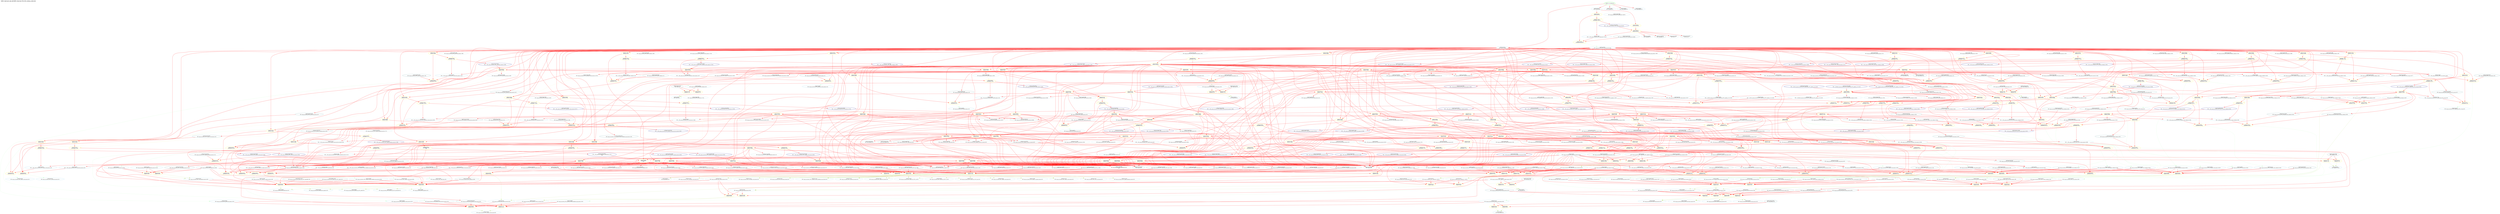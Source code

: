 digraph v3graph {
	graph	[label="MIPS_Harvard_obj_dir/MIPS_Harvard_TB_059_orderg_order.dot",
		 labelloc=t, labeljust=l,
		 //size="7.5,10",
		 rankdir=TB];
	n0x5623c5e8c900_0	[fontsize=8 label="0x5623c5ea9f20 POST\n TOP->mips_cpu_harvard__DOT__j_program_counter_memory r1 f4", color=CadetBlue];
	n0x5623c5e8c900_1	[fontsize=8 label="0x5623c5e94d10 POST\n TOP->data_address r1 f8", color=CadetBlue];
	n0x5623c5e8c900_2	[fontsize=8 label="0x5623c5e954d0 POST\n TOP->data_writedata r1 f8", color=CadetBlue];
	n0x5623c5e8c900_3	[fontsize=8 label="0x5623c5e98c10 POST\n TOP->data_write r1 f8", color=CadetBlue];
	n0x5623c5e8c900_4	[fontsize=8 label="0x5623c5e961d0 POST\n TOP->data_read r1 f8", color=CadetBlue];
	n0x5623c5e8c900_5	[fontsize=8 label="0x5623c5e93c50 POST\n TOP->instr_address r1 f8", color=CadetBlue];
	n0x5623c5e8c900_6	[fontsize=8 label="0x5623c5e8fb20 POST\n TOP->active r1 f8", color=CadetBlue];
	n0x5623c5e8c900_7	[fontsize=8 label="0x5623c5e882a0 POST\n TOP->register_v0 r1 f8", color=CadetBlue];
	n0x5623c5e8c900_8	[fontsize=8 label="0x5623c5eaa380 POST\n TOP->mips_cpu_harvard__DOT__HALT_writeback r1 f12", color=CadetBlue];
	n0x5623c5e8c900_9	[fontsize=8 label="0x5623c5ea93c0 POST\n TOP->mips_cpu_harvard__DOT__memory_write_memory r1 f12", color=CadetBlue];
	n0x5623c5e8c900_10	[fontsize=8 label="0x5623c5ea9d60 POST\n TOP->mips_cpu_harvard__DOT__write_data_memory r1 f12", color=CadetBlue];
	n0x5623c5e8c900_11	[fontsize=8 label="0x5623c5f32060 POST\n TOP->mips_cpu_harvard__DOT__alu__DOT__ALU_HI_LO_output r1 f24", color=CadetBlue];
	n0x5623c5e8c900_12	[fontsize=8 label="0x5623c5ea9820 POST\n TOP->mips_cpu_harvard__DOT__j_instruction_memory r1 f26", color=CadetBlue];
	n0x5623c5e8c900_13	[fontsize=8 label="0x5623c5ea9660 POST\n TOP->mips_cpu_harvard__DOT__program_counter_multiplexer_jump_memory r1 f26", color=CadetBlue];
	n0x5623c5e8c900_14	[fontsize=8 label="0x5623c5ea7d00 POST\n TOP->mips_cpu_harvard__DOT__ALU_function_execute r1 f40", color=CadetBlue];
	n0x5623c5e8c900_15	[fontsize=8 label="0x5623c5f6f610 POST\n TOP->mips_cpu_harvard__DOT__hazard_unit__DOT__lwstall r1 f48", color=CadetBlue];
	n0x5623c5e8c900_16	[fontsize=8 label="0x5623c5f6f770 POST\n TOP->mips_cpu_harvard__DOT__hazard_unit__DOT__branchstall r1 f48", color=CadetBlue];
	n0x5623c5e8c900_17	[fontsize=8 label="0x5623c5ea85c0 POST\n TOP->mips_cpu_harvard__DOT__src_A_ALU_execute r1 f90", color=CadetBlue];
	n0x5623c5e8c900_18	[fontsize=8 label="0x5623c5ea8400 POST\n TOP->mips_cpu_harvard__DOT__src_A_execute r1 f94", color=CadetBlue];
	n0x5623c5e8c900_19	[fontsize=8 label="0x5623c5f296b0 POST\n TOP->mips_cpu_harvard__DOT__alu_input_mux__DOT__src_mux_input_0 r1 f102", color=CadetBlue];
	n0x5623c5e8c900_20	[fontsize=8 label="0x5623c5ea86a0 POST\n TOP->mips_cpu_harvard__DOT__src_B_ALU_execute r1 f102", color=CadetBlue];
	n0x5623c5e8c900_21	[fontsize=8 label="0x5623c5ea84e0 POST\n TOP->mips_cpu_harvard__DOT__src_B_execute r1 f106", color=CadetBlue];
	n0x5623c5e8c900_22	[fontsize=8 label="0x5623c5ea8f60 POST\n TOP->mips_cpu_harvard__DOT__program_counter_plus_four_execute r1 f106", color=CadetBlue];
	n0x5623c5e8c900_23	[fontsize=8 label="0x5623c5ea8da0 POST\n TOP->mips_cpu_harvard__DOT__sign_imm_execute r1 f106", color=CadetBlue];
	n0x5623c5e8c900_24	[fontsize=8 label="0x5623c5ea7c20 POST\n TOP->mips_cpu_harvard__DOT__ALU_src_B_execute r1 f106", color=CadetBlue];
	n0x5623c5e8c900_25	[fontsize=8 label="0x5623c5ea78a0 POST\n TOP->mips_cpu_harvard__DOT__register_destination_execute r1 f112", color=CadetBlue];
	n0x5623c5e8c900_26	[fontsize=8 label="0x5623c5ea8cc0 POST\n TOP->mips_cpu_harvard__DOT__Rd_execute r1 f112", color=CadetBlue];
	n0x5623c5e8c900_27	[fontsize=8 label="0x5623c5c2c4f0 POST\n TOP->mips_cpu_harvard__DOT__equal_decode r1 f120", color=CadetBlue];
	n0x5623c5e8c900_28	[fontsize=8 label="0x5623c5ea9d60 PRE\n TOP->mips_cpu_harvard__DOT__write_data_memory r1 f131", color=lightblue];
	n0x5623c5e8c900_29	[fontsize=8 label="0x5623c5eaae00 POST\n TOP->mips_cpu_harvard__DOT__forward_A_execute r1 f202", color=CadetBlue];
	n0x5623c5e8c900_30	[fontsize=8 label="0x5623c5ea8b00 POST\n TOP->mips_cpu_harvard__DOT__Rs_execute r1 f206", color=CadetBlue];
	n0x5623c5e8c900_31	[fontsize=8 label="0x5623c5eaaee0 POST\n TOP->mips_cpu_harvard__DOT__forward_B_execute r1 f226", color=CadetBlue];
	n0x5623c5e8c900_32	[fontsize=8 label="0x5623c5ea7600 POST\n TOP->mips_cpu_harvard__DOT__comparator_1 r1 f256", color=CadetBlue];
	n0x5623c5e8c900_33	[fontsize=8 label="0x5623c5ea76e0 POST\n TOP->mips_cpu_harvard__DOT__comparator_2 r1 f256", color=CadetBlue];
	n0x5623c5e8c900_34	[fontsize=8 label="0x5623c5ec6e50 POST\n TOP->mips_cpu_harvard__DOT__control_unit__DOT__op r1 f296", color=CadetBlue];
	n0x5623c5e8c900_35	[fontsize=8 label="0x5623c5ec6f30 POST\n TOP->mips_cpu_harvard__DOT__control_unit__DOT__rt r1 f296", color=CadetBlue];
	n0x5623c5e8c900_36	[fontsize=8 label="0x5623c5ec7010 POST\n TOP->mips_cpu_harvard__DOT__control_unit__DOT__funct r1 f296", color=CadetBlue];
	n0x5623c5e8c900_37	[fontsize=8 label="0x5623c5c2c3d0 POST\n TOP->mips_cpu_harvard__DOT__branch_decode r1 f296", color=CadetBlue];
	n0x5623c5e8c900_38	[fontsize=8 label="0x5623c5ea8be0 POST\n TOP->mips_cpu_harvard__DOT__Rt_execute r1 f386", color=CadetBlue];
	n0x5623c5e8c900_39	[fontsize=8 label="0x5623c5eaa8c0 POST\n TOP->mips_cpu_harvard__DOT__read_data_writeback r1 f400", color=CadetBlue];
	n0x5623c5e8c900_40	[fontsize=8 label="0x5623c5eaa7e0 POST\n TOP->mips_cpu_harvard__DOT__ALU_output_writeback r1 f400", color=CadetBlue];
	n0x5623c5e8c900_41	[fontsize=8 label="0x5623c5eaa2a0 POST\n TOP->mips_cpu_harvard__DOT__memory_to_register_writeback r1 f400", color=CadetBlue];
	n0x5623c5e8c900_42	[fontsize=8 label="0x5623c5ea8240 POST\n TOP->mips_cpu_harvard__DOT__using_HI_LO_execute r1 f432", color=CadetBlue];
	n0x5623c5e8c900_43	[fontsize=8 label="0x5623c5ea8da0 PRE\n TOP->mips_cpu_harvard__DOT__sign_imm_execute r1 f459", color=lightblue];
	n0x5623c5e8c900_44	[fontsize=8 label="0x5623c5ea7d00 PRE\n TOP->mips_cpu_harvard__DOT__ALU_function_execute r1 f571", color=lightblue];
	n0x5623c5e8c900_45	[fontsize=8 label="0x5623c5ea93c0 PRE\n TOP->mips_cpu_harvard__DOT__memory_write_memory r1 f634", color=lightblue];
	n0x5623c5e8c900_46	[fontsize=8 label="0x5623c5ea9820 PRE\n TOP->mips_cpu_harvard__DOT__j_instruction_memory r1 f662", color=lightblue];
	n0x5623c5e8c900_47	[fontsize=8 label="0x5623c5eaa380 PRE\n TOP->mips_cpu_harvard__DOT__HALT_writeback r1 f696", color=lightblue];
	n0x5623c5e8c900_48	[fontsize=8 label="0x5623c5ea7c20 PRE\n TOP->mips_cpu_harvard__DOT__ALU_src_B_execute r1 f703", color=lightblue];
	n0x5623c5e8c900_49	[fontsize=8 label="0x5623c5ea78a0 PRE\n TOP->mips_cpu_harvard__DOT__register_destination_execute r1 f715", color=lightblue];
	n0x5623c5e8c900_50	[fontsize=8 label="0x5623c5ea9660 PRE\n TOP->mips_cpu_harvard__DOT__program_counter_multiplexer_jump_memory r1 f806", color=lightblue];
	n0x5623c5e8c900_51	[fontsize=8 label="0x5623c5eaa8c0 PRE\n TOP->mips_cpu_harvard__DOT__read_data_writeback r1 f907", color=lightblue];
	n0x5623c5e8c900_52	[fontsize=8 label="0x5623c5ea8f60 PRE\n TOP->mips_cpu_harvard__DOT__program_counter_plus_four_execute r1 f1004", color=lightblue];
	n0x5623c5e8c900_53	[fontsize=8 label="0x5623c5eb4a40 POST\n TOP->mips_cpu_harvard__DOT__register_file__DOT__registers r1 f1058", color=CadetBlue];
	n0x5623c5e8c900_54	[fontsize=8 label="0x5623c5ea8240 PRE\n TOP->mips_cpu_harvard__DOT__using_HI_LO_execute r1 f1359", color=lightblue];
	n0x5623c5e8c900_55	[fontsize=8 label="0x5623c5eaa2a0 PRE\n TOP->mips_cpu_harvard__DOT__memory_to_register_writeback r1 f1841", color=lightblue];
	n0x5623c5e8c900_56	[fontsize=8 label="0x5623c5eaa7e0 PRE\n TOP->mips_cpu_harvard__DOT__ALU_output_writeback r1 f3240", color=lightblue];
	n0x5623c5e8c900_57	[fontsize=8 label="0x5623c5ea8400 PRE\n TOP->mips_cpu_harvard__DOT__src_A_execute r1 f3989", color=lightblue];
	n0x5623c5e8c900_58	[fontsize=8 label="0x5623c5ea84e0 PRE\n TOP->mips_cpu_harvard__DOT__src_B_execute r1 f4229", color=lightblue];
	n0x5623c5e8c900_59	[fontsize=8 label="0x5623c5ea8cc0 PRE\n TOP->mips_cpu_harvard__DOT__Rd_execute r1 f6874", color=lightblue];
	n0x5623c5e8c900_60	[fontsize=8 label="0x5623c5ea8b00 PRE\n TOP->mips_cpu_harvard__DOT__Rs_execute r1 f7062", color=lightblue];
	n0x5623c5e8c900_61	[fontsize=8 label="0x5623c5ea8be0 PRE\n TOP->mips_cpu_harvard__DOT__Rt_execute r1 f7422", color=lightblue];
	n0x5623c5e8c900_62	[fontsize=8 label="0x5623c5ea9f20 PRE\n TOP->mips_cpu_harvard__DOT__j_program_counter_memory r1 f7442", color=lightblue];
	n0x5623c5e8c900_63	[fontsize=8 label="0x5623c6161bd0 PORD\n TOP->__Vdlyvval__mips_cpu_harvard__DOT__register_file__DOT__registers__v0 r1 f13167", color=NavyBlue];
	n0x5623c5e8c900_64	[fontsize=8 label="0x5623c61743b0 PORD\n TOP->__Vdlyvdim0__mips_cpu_harvard__DOT__register_file__DOT__registers__v0 r1 f13167", color=NavyBlue];
	n0x5623c5e8c900_65	[fontsize=8 label="0x5623c5c2b530 POST\n TOP->mips_cpu_harvard__DOT__internal_clk r1 f224369", color=CadetBlue];
	n0x5623c5e8c900_66	[fontsize=8 label="0x5623c5c2b530 PRE\n TOP->mips_cpu_harvard__DOT__internal_clk r1 f448751", color=lightblue];
	n67	[fontsize=8 label="*INPUTS* r1 f1.08188e+06", color=green];
	n0x5623c5e8c900_68	[fontsize=8 label="0x5623c5e7aaf0\n TOP->clk_enable r2 f1", color=skyblue];
	n0x5623c5e8c900_69	[fontsize=8 label="0x5623c5e94550\n TOP->instr_readdata r2 f1", color=skyblue];
	n0x5623c5e8c900_70	[fontsize=8 label="0x5623c5e95b50\n TOP->data_readdata r2 f1", color=skyblue];
	n0x5623c5e8c900_71	[fontsize=8 label="0x5623c5e7b150\n TOP->reset r2 f184382", color=skyblue];
	n0x5623c5e8c900_72	[fontsize=8 label="0x5623c5e877b0\n TOP->clk r2 f897500", color=skyblue];
	n0x5623c5e8c900_73	[fontsize=8 label="0x5623c60366e0\n ACTIVE r3 f224378", color=yellow];
	n0x5623c5e8c900_74	[fontsize=8 label="0x5623c613eec0\n ACTIVE r3 f673121", color=yellow];
	n0x5623c5e8c900_75	[fontsize=8 label="0x5623c6171390\n ASSIGNPRE r4 f448751", color=yellow];
	n0x5623c5e8c900_76	[fontsize=8 label="0x5623c6172950 PORD\n TOP->__Vdly__mips_cpu_harvard__DOT__internal_clk r5 f224378", color=NavyBlue];
	n0x5623c5e8c900_77	[fontsize=8 label="0x5623c6098ca0\n ALWAYS r6 f224377", color=yellow];
	n0x5623c5e8c900_78	[fontsize=8 label="0x5623c5e7aaf0 PRE\n TOP->clk_enable r7 f1", color=lightblue];
	n0x5623c5e8c900_79	[fontsize=8 label="0x5623c5e7aaf0 POST\n TOP->clk_enable r7 f1", color=CadetBlue];
	n0x5623c5e8c900_80	[fontsize=8 label="0x5623c5e877b0 PRE\n TOP->clk r7 f1", color=lightblue];
	n0x5623c5e8c900_81	[fontsize=8 label="0x5623c5e877b0 POST\n TOP->clk r7 f1", color=CadetBlue];
	n0x5623c5e8c900_82	[fontsize=8 label="0x5623c6172950\n TOP->__Vdly__mips_cpu_harvard__DOT__internal_clk r7 f224371", color=skyblue];
	n0x5623c5e8c900_83	[fontsize=8 label="0x5623c5a4a010\n ASSIGNPOST r8 f224369", color=yellow];
	n0x5623c5e8c900_84	[fontsize=8 label="0x5623c5c2b530\n TOP->mips_cpu_harvard__DOT__internal_clk r9 f224366", color=skyblue];
	n0x5623c5e8c900_85	[fontsize=8 label="0x5623c617fc70\n ACTIVE r10 f145", color=yellow];
	n0x5623c5e8c900_86	[fontsize=8 label="0x5623c61590f0\n ACTIVE r10 f237", color=yellow];
	n0x5623c5e8c900_87	[fontsize=8 label="0x5623c614c190\n ACTIVE r10 f241", color=yellow];
	n0x5623c5e8c900_88	[fontsize=8 label="0x5623c615a530\n ACTIVE r10 f298", color=yellow];
	n0x5623c5e8c900_89	[fontsize=8 label="0x5623c6180940\n ACTIVE r10 f415", color=yellow];
	n0x5623c5e8c900_90	[fontsize=8 label="0x5623c6185710\n ACTIVE r10 f448", color=yellow];
	n0x5623c5e8c900_91	[fontsize=8 label="0x5623c61815b0\n ACTIVE r10 f451", color=yellow];
	n0x5623c5e8c900_92	[fontsize=8 label="0x5623c6183760\n ACTIVE r10 f505", color=yellow];
	n0x5623c5e8c900_93	[fontsize=8 label="0x5623c61825a0\n ACTIVE r10 f505", color=yellow];
	n0x5623c5e8c900_94	[fontsize=8 label="0x5623c614de20\n ACTIVE r10 f505", color=yellow];
	n0x5623c5e8c900_95	[fontsize=8 label="0x5623c6171010\n ACTIVE r10 f505", color=yellow];
	n0x5623c5e8c900_96	[fontsize=8 label="0x5623c61f6390\n ACTIVE r10 f567", color=yellow];
	n0x5623c5e8c900_97	[fontsize=8 label="0x5623c6167300\n ACTIVE r10 f567", color=yellow];
	n0x5623c5e8c900_98	[fontsize=8 label="0x5623c6148db0\n ACTIVE r10 f597", color=yellow];
	n0x5623c5e8c900_99	[fontsize=8 label="0x5623c6157360\n ACTIVE r10 f613", color=yellow];
	n0x5623c5e8c900_100	[fontsize=8 label="0x5623c6188a00\n ACTIVE r10 f648", color=yellow];
	n0x5623c5e8c900_101	[fontsize=8 label="0x5623c618a0f0\n ACTIVE r10 f649", color=yellow];
	n0x5623c5e8c900_102	[fontsize=8 label="0x5623c61705b0\n ACTIVE r10 f649", color=yellow];
	n0x5623c5e8c900_103	[fontsize=8 label="0x5623c615f090\n ACTIVE r10 f649", color=yellow];
	n0x5623c5e8c900_104	[fontsize=8 label="0x5623c61f4a70\n ACTIVE r10 f690", color=yellow];
	n0x5623c5e8c900_105	[fontsize=8 label="0x5623c6178480\n ACTIVE r10 f710", color=yellow];
	n0x5623c5e8c900_106	[fontsize=8 label="0x5623c6176b00\n ACTIVE r10 f804", color=yellow];
	n0x5623c5e8c900_107	[fontsize=8 label="0x5623c6145c50\n ACTIVE r10 f811", color=yellow];
	n0x5623c5e8c900_108	[fontsize=8 label="0x5623c6147f70\n ACTIVE r10 f829", color=yellow];
	n0x5623c5e8c900_109	[fontsize=8 label="0x5623c61656a0\n ACTIVE r10 f834", color=yellow];
	n0x5623c5e8c900_110	[fontsize=8 label="0x5623c616d1e0\n ACTIVE r10 f876", color=yellow];
	n0x5623c5e8c900_111	[fontsize=8 label="0x5623c6187d30\n ACTIVE r10 f936", color=yellow];
	n0x5623c5e8c900_112	[fontsize=8 label="0x5623c616f830\n ACTIVE r10 f1112", color=yellow];
	n0x5623c5e8c900_113	[fontsize=8 label="0x5623c6166370\n ACTIVE r10 f1230", color=yellow];
	n0x5623c5e8c900_114	[fontsize=8 label="0x5623c61f30d0\n ACTIVE r10 f1302", color=yellow];
	n0x5623c5e8c900_115	[fontsize=8 label="0x5623c61777d0\n ACTIVE r10 f1309", color=yellow];
	n0x5623c5e8c900_116	[fontsize=8 label="0x5623c6160720\n ACTIVE r10 f1793", color=yellow];
	n0x5623c5e8c900_117	[fontsize=8 label="0x5623c6168440\n ACTIVE r10 f1955", color=yellow];
	n0x5623c5e8c900_118	[fontsize=8 label="0x5623c6169170\n ACTIVE r10 f2099", color=yellow];
	n0x5623c5e8c900_119	[fontsize=8 label="0x5623c6169ea0\n ACTIVE r10 f2243", color=yellow];
	n0x5623c5e8c900_120	[fontsize=8 label="0x5623c6164950\n ACTIVE r10 f2335", color=yellow];
	n0x5623c5e8c900_121	[fontsize=8 label="0x5623c615c270\n ACTIVE r10 f2781", color=yellow];
	n0x5623c5e8c900_122	[fontsize=8 label="0x5623c6171c90\n ACTIVE r10 f2997", color=yellow];
	n0x5623c5e8c900_123	[fontsize=8 label="0x5623c61f3da0\n ACTIVE r10 f3193", color=yellow];
	n0x5623c5e8c900_124	[fontsize=8 label="0x5623c6187060\n ACTIVE r10 f3588", color=yellow];
	n0x5623c5e8c900_125	[fontsize=8 label="0x5623c616b840\n ACTIVE r10 f3642", color=yellow];
	n0x5623c5e8c900_126	[fontsize=8 label="0x5623c6145290\n ACTIVE r10 f4085", color=yellow];
	n0x5623c5e8c900_127	[fontsize=8 label="0x5623c6184940\n ACTIVE r10 f4337", color=yellow];
	n0x5623c5e8c900_128	[fontsize=8 label="0x5623c616c510\n ACTIVE r10 f4596", color=yellow];
	n0x5623c5e8c900_129	[fontsize=8 label="0x5623c616ab70\n ACTIVE r10 f4991", color=yellow];
	n0x5623c5e8c900_130	[fontsize=8 label="0x5623c61462e0\n ACTIVE r10 f6451", color=yellow];
	n0x5623c5e8c900_131	[fontsize=8 label="0x5623c613dfc0\n ACTIVE r10 f6988", color=yellow];
	n0x5623c5e8c900_132	[fontsize=8 label="0x5623c6143f50\n ACTIVE r10 f7270", color=yellow];
	n0x5623c5e8c900_133	[fontsize=8 label="0x5623c6144640\n ACTIVE r10 f7329", color=yellow];
	n0x5623c5e8c900_134	[fontsize=8 label="0x5623c61f5740\n ACTIVE r10 f7448", color=yellow];
	n0x5623c5e8c900_135	[fontsize=8 label="0x5623c613e0b0\n ACTIVE r10 f7810", color=yellow];
	n0x5623c5e8c900_136	[fontsize=8 label="0x5623c61735b0\n ACTIVE r10 f15288", color=yellow];
	n0x5623c5e8c900_137	[fontsize=8 label="0x5623c6037ac0\n ACTIVE r10 f18918", color=yellow];
	n0x5623c5e8c900_138	[fontsize=8 label="0x5623c6035c40\n ACTIVE r10 f81591", color=yellow];
	n0x5623c5e8c900_139	[fontsize=8 label="0x5623c6185fa0\n ASSIGNPRE r11 f131", color=yellow];
	n0x5623c5e8c900_140	[fontsize=8 label="0x5623c615b610\n ASSIGNPRE r11 f231\n c250", color=yellow];
	n0x5623c5e8c900_141	[fontsize=8 label="0x5623c61441a0\n ASSIGNPRE r11 f459", color=yellow];
	n0x5623c5e8c900_142	[fontsize=8 label="0x5623c615d7d0\n ASSIGNPRE r11 f571", color=yellow];
	n0x5623c5e8c900_143	[fontsize=8 label="0x5623c61885c0\n ASSIGNPRE r11 f634", color=yellow];
	n0x5623c5e8c900_144	[fontsize=8 label="0x5623c61f4630\n ASSIGNPRE r11 f662", color=yellow];
	n0x5623c5e8c900_145	[fontsize=8 label="0x5623c6178050\n ASSIGNPRE r11 f696", color=yellow];
	n0x5623c5e8c900_146	[fontsize=8 label="0x5623c6145810\n ASSIGNPRE r11 f703", color=yellow];
	n0x5623c5e8c900_147	[fontsize=8 label="0x5623c615a3d0\n ASSIGNPRE r11 f715", color=yellow];
	n0x5623c5e8c900_148	[fontsize=8 label="0x5623c6165240\n ASSIGNPRE r11 f806", color=yellow];
	n0x5623c5e8c900_149	[fontsize=8 label="0x5623c6177390\n ASSIGNPRE r11 f907", color=yellow];
	n0x5623c5e8c900_150	[fontsize=8 label="0x5623c616f3d0\n ASSIGNPRE r11 f1004", color=yellow];
	n0x5623c5e8c900_151	[fontsize=8 label="0x5623c61602e0\n ASSIGNPRE r11 f1359", color=yellow];
	n0x5623c5e8c900_152	[fontsize=8 label="0x5623c6169a50\n ASSIGNPRE r11 f1841", color=yellow];
	n0x5623c5e8c900_153	[fontsize=8 label="0x5623c616b400\n ASSIGNPRE r11 f3240", color=yellow];
	n0x5623c5e8c900_154	[fontsize=8 label="0x5623c6144e90\n ASSIGNPRE r11 f3989", color=yellow];
	n0x5623c5e8c900_155	[fontsize=8 label="0x5623c6184510\n ASSIGNPRE r11 f4229", color=yellow];
	n0x5623c5e8c900_156	[fontsize=8 label="0x5623c61577a0\n ASSIGNPRE r11 f6874", color=yellow];
	n0x5623c5e8c900_157	[fontsize=8 label="0x5623c6143b50\n ASSIGNPRE r11 f7062", color=yellow];
	n0x5623c5e8c900_158	[fontsize=8 label="0x5623c616ec40\n ASSIGNPRE r11 f7422", color=yellow];
	n0x5623c5e8c900_159	[fontsize=8 label="0x5623c61f5300\n ASSIGNPRE r11 f7442", color=yellow];
	n0x5623c5e8c900_160	[fontsize=8 label="0x5623c5a4a630\n ASSIGNPRE r11 f14229", color=yellow];
	n0x5623c5e8c900_161	[fontsize=8 label="0x5623c6185bc0 PORD\n TOP->__Vdly__mips_cpu_harvard__DOT__write_data_memory r12 f115", color=NavyBlue];
	n0x5623c5e8c900_162	[fontsize=8 label="0x5623c615a620 PORD\n TOP->__Vdly__mips_cpu_harvard__DOT__HALT_fetch r12 f224\n c250", color=NavyBlue];
	n0x5623c5e8c900_163	[fontsize=8 label="0x5623c6166bf0 PORD\n TOP->__Vdly__mips_cpu_harvard__DOT__sign_imm_execute r12 f349", color=NavyBlue];
	n0x5623c5e8c900_164	[fontsize=8 label="0x5623c6176fb0 PORD\n TOP->__Vdly__mips_cpu_harvard__DOT__read_data_writeback r12 f503", color=NavyBlue];
	n0x5623c5e8c900_165	[fontsize=8 label="0x5623c6175850 PORD\n TOP->__Vdly__mips_cpu_harvard__DOT__ALU_function_execute r12 f527", color=NavyBlue];
	n0x5623c5e8c900_166	[fontsize=8 label="0x5623c61829f0 PORD\n TOP->__Vdly__mips_cpu_harvard__DOT__ALU_src_B_execute r12 f593", color=NavyBlue];
	n0x5623c5e8c900_167	[fontsize=8 label="0x5623c614cf80 PORD\n TOP->__Vdly__mips_cpu_harvard__DOT__register_destination_execute r12 f599", color=NavyBlue];
	n0x5623c5e8c900_168	[fontsize=8 label="0x5623c61881e0 PORD\n TOP->__Vdly__mips_cpu_harvard__DOT__memory_write_memory r12 f618", color=NavyBlue];
	n0x5623c5e8c900_169	[fontsize=8 label="0x5623c61f4250 PORD\n TOP->__Vdly__mips_cpu_harvard__DOT__j_instruction_memory r12 f632", color=NavyBlue];
	n0x5623c5e8c900_170	[fontsize=8 label="0x5623c6177c80 PORD\n TOP->__Vdly__mips_cpu_harvard__DOT__HALT_writeback r12 f680", color=NavyBlue];
	n0x5623c5e8c900_171	[fontsize=8 label="0x5623c6164e30 PORD\n TOP->__Vdly__mips_cpu_harvard__DOT__program_counter_multiplexer_jump_memory r12 f776", color=NavyBlue];
	n0x5623c5e8c900_172	[fontsize=8 label="0x5623c6160ba0 PORD\n TOP->__Vdly__mips_cpu_harvard__DOT__program_counter_plus_four_execute r12 f894", color=NavyBlue];
	n0x5623c5e8c900_173	[fontsize=8 label="0x5623c615ff00 PORD\n TOP->__Vdly__mips_cpu_harvard__DOT__using_HI_LO_execute r12 f923", color=NavyBlue];
	n0x5623c5e8c900_174	[fontsize=8 label="0x5623c6169650 PORD\n TOP->__Vdly__mips_cpu_harvard__DOT__memory_to_register_writeback r12 f1437", color=NavyBlue];
	n0x5623c5e8c900_175	[fontsize=8 label="0x5623c616b020 PORD\n TOP->__Vdly__mips_cpu_harvard__DOT__ALU_output_writeback r12 f2836", color=NavyBlue];
	n0x5623c5e8c900_176	[fontsize=8 label="0x5623c6144af0 PORD\n TOP->__Vdly__mips_cpu_harvard__DOT__src_A_execute r12 f3891", color=NavyBlue];
	n0x5623c5e8c900_177	[fontsize=8 label="0x5623c6184140 PORD\n TOP->__Vdly__mips_cpu_harvard__DOT__src_B_execute r12 f4119", color=NavyBlue];
	n0x5623c5e8c900_178	[fontsize=8 label="0x5623c61463d0 PORD\n TOP->__Vdly__mips_cpu_harvard__DOT__Rd_execute r12 f6758", color=NavyBlue];
	n0x5623c5e8c900_179	[fontsize=8 label="0x5623c615d3b0 PORD\n TOP->__Vdly__mips_cpu_harvard__DOT__Rs_execute r12 f6852", color=NavyBlue];
	n0x5623c5e8c900_180	[fontsize=8 label="0x5623c61dba20 PORD\n TOP->__Vdly__mips_cpu_harvard__DOT__Rt_execute r12 f7032", color=NavyBlue];
	n0x5623c5e8c900_181	[fontsize=8 label="0x5623c61f4f20 PORD\n TOP->__Vdly__mips_cpu_harvard__DOT__j_program_counter_memory r12 f7434", color=NavyBlue];
	n0x5623c5e8c900_182	[fontsize=8 label="0x5623c616f050 PORD\n TOP->__Vdlyvset__mips_cpu_harvard__DOT__register_file__DOT__registers__v0 r12 f13168", color=NavyBlue];
	n0x5623c5e8c900_183	[fontsize=8 label="0x5623c60bd1d0\n ALWAYS r13 f114", color=yellow];
	n0x5623c5e8c900_184	[fontsize=8 label="0x5623c60aa310\n ALWAYS r13 f348", color=yellow];
	n0x5623c5e8c900_185	[fontsize=8 label="0x5623c60bce10\n ALWAYS r13 f502", color=yellow];
	n0x5623c5e8c900_186	[fontsize=8 label="0x5623c60ab4a0\n ALWAYS r13 f526", color=yellow];
	n0x5623c5e8c900_187	[fontsize=8 label="0x5623c60aa6e0\n ALWAYS r13 f592", color=yellow];
	n0x5623c5e8c900_188	[fontsize=8 label="0x5623c60aafc0\n ALWAYS r13 f598", color=yellow];
	n0x5623c5e8c900_189	[fontsize=8 label="0x5623c60bc390\n ALWAYS r13 f617", color=yellow];
	n0x5623c5e8c900_190	[fontsize=8 label="0x5623c60bbec0\n ALWAYS r13 f631", color=yellow];
	n0x5623c5e8c900_191	[fontsize=8 label="0x5623c60a93b0\n ALWAYS r13 f679", color=yellow];
	n0x5623c5e8c900_192	[fontsize=8 label="0x5623c60bc990\n ALWAYS r13 f775", color=yellow];
	n0x5623c5e8c900_193	[fontsize=8 label="0x5623c60a9c60\n ALWAYS r13 f893", color=yellow];
	n0x5623c5e8c900_194	[fontsize=8 label="0x5623c60a9e30\n ALWAYS r13 f922", color=yellow];
	n0x5623c5e8c900_195	[fontsize=8 label="0x5623c60c72d0\n ALWAYS r13 f1436", color=yellow];
	n0x5623c5e8c900_196	[fontsize=8 label="0x5623c60c6fd0\n ALWAYS r13 f2835", color=yellow];
	n0x5623c5e8c900_197	[fontsize=8 label="0x5623c60a9960\n ALWAYS r13 f3890", color=yellow];
	n0x5623c5e8c900_198	[fontsize=8 label="0x5623c60a97a0\n ALWAYS r13 f4118", color=yellow];
	n0x5623c5e8c900_199	[fontsize=8 label="0x5623c60ab7e0\n ALWAYS r13 f6757", color=yellow];
	n0x5623c5e8c900_200	[fontsize=8 label="0x5623c60aa540\n ALWAYS r13 f6851", color=yellow];
	n0x5623c5e8c900_201	[fontsize=8 label="0x5623c60ab640\n ALWAYS r13 f7031", color=yellow];
	n0x5623c5e8c900_202	[fontsize=8 label="0x5623c60bbd40\n ALWAYS r13 f7433", color=yellow];
	n0x5623c5e8c900_203	[fontsize=8 label="0x5623c6099eb0\n ALWAYS r13 f13167", color=yellow];
	n0x5623c5e8c900_204	[fontsize=8 label="0x5623c5eaa540 PRE\n TOP->mips_cpu_harvard__DOT__result_writeback r14 f1", color=lightblue];
	n0x5623c5e8c900_205	[fontsize=8 label="0x5623c5c2c610 PRE\n TOP->mips_cpu_harvard__DOT__ALU_function_decode r14 f1", color=lightblue];
	n0x5623c5e8c900_206	[fontsize=8 label="0x5623c5c2c2b0 PRE\n TOP->mips_cpu_harvard__DOT__register_destination_decode r14 f1", color=lightblue];
	n0x5623c5e8c900_207	[fontsize=8 label="0x5623c5c2c190 PRE\n TOP->mips_cpu_harvard__DOT__ALU_src_B_decode r14 f1", color=lightblue];
	n0x5623c5e8c900_208	[fontsize=8 label="0x5623c5ea7520 PRE\n TOP->mips_cpu_harvard__DOT__sign_imm_decode r14 f1", color=lightblue];
	n0x5623c5e8c900_209	[fontsize=8 label="0x5623c5ea71a0 PRE\n TOP->mips_cpu_harvard__DOT__register_file_output_A_decode r14 f1", color=lightblue];
	n0x5623c5e8c900_210	[fontsize=8 label="0x5623c5ea7280 PRE\n TOP->mips_cpu_harvard__DOT__register_file_output_B_decode r14 f1", color=lightblue];
	n0x5623c5e8c900_211	[fontsize=8 label="0x5623c5ea8780 PRE\n TOP->mips_cpu_harvard__DOT__write_data_execute r14 f1", color=lightblue];
	n0x5623c5e8c900_212	[fontsize=8 label="0x5623c5ea8780 POST\n TOP->mips_cpu_harvard__DOT__write_data_execute r14 f1", color=CadetBlue];
	n0x5623c5e8c900_213	[fontsize=8 label="0x5623c5e95b50 PRE\n TOP->data_readdata r14 f1", color=lightblue];
	n0x5623c5e8c900_214	[fontsize=8 label="0x5623c5e95b50 POST\n TOP->data_readdata r14 f1", color=CadetBlue];
	n0x5623c5e8c900_215	[fontsize=8 label="0x5623c5c2c930 PRE\n TOP->mips_cpu_harvard__DOT__using_HI_LO_decode r14 f3", color=lightblue];
	n0x5623c5e8c900_216	[fontsize=8 label="0x5623c5eb4c00 POST\n TOP->mips_cpu_harvard__DOT__register_file__DOT__LO_reg r14 f5", color=CadetBlue];
	n0x5623c5e8c900_217	[fontsize=8 label="0x5623c5eb4b20 POST\n TOP->mips_cpu_harvard__DOT__register_file__DOT__HI_reg r14 f5", color=CadetBlue];
	n0x5623c5e8c900_218	[fontsize=8 label="0x5623c5ea7a60 POST\n TOP->mips_cpu_harvard__DOT__memory_write_execute r14 f5", color=CadetBlue];
	n0x5623c5e8c900_219	[fontsize=8 label="0x5623c5ea8160 POST\n TOP->mips_cpu_harvard__DOT__j_instruction_execute r14 f5", color=CadetBlue];
	n0x5623c5e8c900_220	[fontsize=8 label="0x5623c5ea9900 POST\n TOP->mips_cpu_harvard__DOT__HALT_memory r14 f5", color=CadetBlue];
	n0x5623c5e8c900_221	[fontsize=8 label="0x5623c61f4f20\n TOP->__Vdly__mips_cpu_harvard__DOT__j_program_counter_memory r14 f6", color=skyblue];
	n0x5623c5e8c900_222	[fontsize=8 label="0x5623c6185bc0\n TOP->__Vdly__mips_cpu_harvard__DOT__write_data_memory r14 f14", color=skyblue];
	n0x5623c5e8c900_223	[fontsize=8 label="0x5623c61881e0\n TOP->__Vdly__mips_cpu_harvard__DOT__memory_write_memory r14 f14", color=skyblue];
	n0x5623c5e8c900_224	[fontsize=8 label="0x5623c6177c80\n TOP->__Vdly__mips_cpu_harvard__DOT__HALT_writeback r14 f14", color=skyblue];
	n0x5623c5e8c900_225	[fontsize=8 label="0x5623c5ea9040 POST\n TOP->mips_cpu_harvard__DOT__j_program_counter_execute r14 f27", color=CadetBlue];
	n0x5623c5e8c900_226	[fontsize=8 label="0x5623c6164e30\n TOP->__Vdly__mips_cpu_harvard__DOT__program_counter_multiplexer_jump_memory r14 f28", color=skyblue];
	n0x5623c5e8c900_227	[fontsize=8 label="0x5623c61f4250\n TOP->__Vdly__mips_cpu_harvard__DOT__j_instruction_memory r14 f28", color=skyblue];
	n0x5623c5e8c900_228	[fontsize=8 label="0x5623c6175850\n TOP->__Vdly__mips_cpu_harvard__DOT__ALU_function_execute r14 f42", color=skyblue];
	n0x5623c5e8c900_229	[fontsize=8 label="0x5623c5ea7520 POST\n TOP->mips_cpu_harvard__DOT__sign_imm_decode r14 f53", color=CadetBlue];
	n0x5623c5e8c900_230	[fontsize=8 label="0x5623c5ea8080 POST\n TOP->mips_cpu_harvard__DOT__program_counter_multiplexer_jump_execute r14 f53", color=CadetBlue];
	n0x5623c5e8c900_231	[fontsize=8 label="0x5623c5ea92e0 POST\n TOP->mips_cpu_harvard__DOT__memory_to_register_memory r14 f61", color=CadetBlue];
	n0x5623c5e8c900_232	[fontsize=8 label="0x5623c6144af0\n TOP->__Vdly__mips_cpu_harvard__DOT__src_A_execute r14 f96", color=skyblue];
	n0x5623c5e8c900_233	[fontsize=8 label="0x5623c61829f0\n TOP->__Vdly__mips_cpu_harvard__DOT__ALU_src_B_execute r14 f108", color=skyblue];
	n0x5623c5e8c900_234	[fontsize=8 label="0x5623c6166bf0\n TOP->__Vdly__mips_cpu_harvard__DOT__sign_imm_execute r14 f108", color=skyblue];
	n0x5623c5e8c900_235	[fontsize=8 label="0x5623c6160ba0\n TOP->__Vdly__mips_cpu_harvard__DOT__program_counter_plus_four_execute r14 f108", color=skyblue];
	n0x5623c5e8c900_236	[fontsize=8 label="0x5623c6184140\n TOP->__Vdly__mips_cpu_harvard__DOT__src_B_execute r14 f108", color=skyblue];
	n0x5623c5e8c900_237	[fontsize=8 label="0x5623c61463d0\n TOP->__Vdly__mips_cpu_harvard__DOT__Rd_execute r14 f114", color=skyblue];
	n0x5623c5e8c900_238	[fontsize=8 label="0x5623c614cf80\n TOP->__Vdly__mips_cpu_harvard__DOT__register_destination_execute r14 f114", color=skyblue];
	n0x5623c5e8c900_239	[fontsize=8 label="0x5623c615d3b0\n TOP->__Vdly__mips_cpu_harvard__DOT__Rs_execute r14 f208", color=skyblue];
	n0x5623c5e8c900_240	[fontsize=8 label="0x5623c5c2c190 POST\n TOP->mips_cpu_harvard__DOT__ALU_src_B_decode r14 f297", color=CadetBlue];
	n0x5623c5e8c900_241	[fontsize=8 label="0x5623c5c2c2b0 POST\n TOP->mips_cpu_harvard__DOT__register_destination_decode r14 f297", color=CadetBlue];
	n0x5623c5e8c900_242	[fontsize=8 label="0x5623c5c2c610 POST\n TOP->mips_cpu_harvard__DOT__ALU_function_decode r14 f297", color=CadetBlue];
	n0x5623c5e8c900_243	[fontsize=8 label="0x5623c5c2c930 POST\n TOP->mips_cpu_harvard__DOT__using_HI_LO_decode r14 f299", color=CadetBlue];
	n0x5623c5e8c900_244	[fontsize=8 label="0x5623c61dba20\n TOP->__Vdly__mips_cpu_harvard__DOT__Rt_execute r14 f388", color=skyblue];
	n0x5623c5e8c900_245	[fontsize=8 label="0x5623c5eaa540 POST\n TOP->mips_cpu_harvard__DOT__result_writeback r14 f397", color=CadetBlue];
	n0x5623c5e8c900_246	[fontsize=8 label="0x5623c6169650\n TOP->__Vdly__mips_cpu_harvard__DOT__memory_to_register_writeback r14 f402", color=skyblue];
	n0x5623c5e8c900_247	[fontsize=8 label="0x5623c616b020\n TOP->__Vdly__mips_cpu_harvard__DOT__ALU_output_writeback r14 f402", color=skyblue];
	n0x5623c5e8c900_248	[fontsize=8 label="0x5623c6176fb0\n TOP->__Vdly__mips_cpu_harvard__DOT__read_data_writeback r14 f402", color=skyblue];
	n0x5623c5e8c900_249	[fontsize=8 label="0x5623c5eaa000 POST\n TOP->mips_cpu_harvard__DOT__register_write_writeback r14 f433", color=CadetBlue];
	n0x5623c5e8c900_250	[fontsize=8 label="0x5623c5eaa460 POST\n TOP->mips_cpu_harvard__DOT__write_register_writeback r14 f433", color=CadetBlue];
	n0x5623c5e8c900_251	[fontsize=8 label="0x5623c615ff00\n TOP->__Vdly__mips_cpu_harvard__DOT__using_HI_LO_execute r14 f434", color=skyblue];
	n0x5623c5e8c900_252	[fontsize=8 label="0x5623c5ea7a60 PRE\n TOP->mips_cpu_harvard__DOT__memory_write_execute r14 f500", color=lightblue];
	n0x5623c5e8c900_253	[fontsize=8 label="0x5623c5ea8160 PRE\n TOP->mips_cpu_harvard__DOT__j_instruction_execute r14 f500", color=lightblue];
	n0x5623c5e8c900_254	[fontsize=8 label="0x5623c5ea71a0 POST\n TOP->mips_cpu_harvard__DOT__register_file_output_A_decode r14 f523", color=CadetBlue];
	n0x5623c5e8c900_255	[fontsize=8 label="0x5623c5ea7280 POST\n TOP->mips_cpu_harvard__DOT__register_file_output_B_decode r14 f523", color=CadetBlue];
	n0x5623c5e8c900_256	[fontsize=8 label="0x5623c5ea9900 PRE\n TOP->mips_cpu_harvard__DOT__HALT_memory r14 f562", color=lightblue];
	n0x5623c5e8c900_257	[fontsize=8 label="0x5623c5ea8080 PRE\n TOP->mips_cpu_harvard__DOT__program_counter_multiplexer_jump_execute r14 f596", color=lightblue];
	n0x5623c5e8c900_258	[fontsize=8 label="0x5623c5ea99e0 POST\n TOP->mips_cpu_harvard__DOT__ALU_output_memory r14 f739", color=CadetBlue];
	n0x5623c5e8c900_259	[fontsize=8 label="0x5623c5ea92e0 PRE\n TOP->mips_cpu_harvard__DOT__memory_to_register_memory r14 f875", color=lightblue];
	n0x5623c5e8c900_260	[fontsize=8 label="0x5623c6161bd0\n TOP->__Vdlyvval__mips_cpu_harvard__DOT__register_file__DOT__registers__v0 r14 f1059", color=skyblue];
	n0x5623c5e8c900_261	[fontsize=8 label="0x5623c61743b0\n TOP->__Vdlyvdim0__mips_cpu_harvard__DOT__register_file__DOT__registers__v0 r14 f1059", color=skyblue];
	n0x5623c5e8c900_262	[fontsize=8 label="0x5623c616f050\n TOP->__Vdlyvset__mips_cpu_harvard__DOT__register_file__DOT__registers__v0 r14 f1060", color=skyblue];
	n0x5623c5e8c900_263	[fontsize=8 label="0x5623c5ea99e0 PRE\n TOP->mips_cpu_harvard__DOT__ALU_output_memory r14 f1596", color=lightblue];
	n0x5623c5e8c900_264	[fontsize=8 label="0x5623c5eb4c00 PRE\n TOP->mips_cpu_harvard__DOT__register_file__DOT__LO_reg r14 f2777", color=lightblue];
	n0x5623c5e8c900_265	[fontsize=8 label="0x5623c5eb4b20 PRE\n TOP->mips_cpu_harvard__DOT__register_file__DOT__HI_reg r14 f2993", color=lightblue];
	n0x5623c5e8c900_266	[fontsize=8 label="0x5623c5eaa460 PRE\n TOP->mips_cpu_harvard__DOT__write_register_writeback r14 f4163", color=lightblue];
	n0x5623c5e8c900_267	[fontsize=8 label="0x5623c5eaa000 PRE\n TOP->mips_cpu_harvard__DOT__register_write_writeback r14 f4558", color=lightblue];
	n0x5623c5e8c900_268	[fontsize=8 label="0x5623c5ea9040 PRE\n TOP->mips_cpu_harvard__DOT__j_program_counter_execute r14 f7302", color=lightblue];
	n0x5623c5e8c900_269	[fontsize=8 label="0x5623c61f5680\n ASSIGNPOST r15 f4", color=yellow];
	n0x5623c5e8c900_270	[fontsize=8 label="0x5623c61783c0\n ASSIGNPOST r15 f12", color=yellow];
	n0x5623c5e8c900_271	[fontsize=8 label="0x5623c6188940\n ASSIGNPOST r15 f12", color=yellow];
	n0x5623c5e8c900_272	[fontsize=8 label="0x5623c617fbb0\n ASSIGNPOST r15 f12", color=yellow];
	n0x5623c5e8c900_273	[fontsize=8 label="0x5623c61f49b0\n ASSIGNPOST r15 f26", color=yellow];
	n0x5623c5e8c900_274	[fontsize=8 label="0x5623c61655e0\n ASSIGNPOST r15 f26", color=yellow];
	n0x5623c5e8c900_275	[fontsize=8 label="0x5623c614c4f0\n ASSIGNPOST r15 f40", color=yellow];
	n0x5623c5e8c900_276	[fontsize=8 label="0x5623c61451d0\n ASSIGNPOST r15 f94", color=yellow];
	n0x5623c5e8c900_277	[fontsize=8 label="0x5623c6184880\n ASSIGNPOST r15 f106", color=yellow];
	n0x5623c5e8c900_278	[fontsize=8 label="0x5623c616f770\n ASSIGNPOST r15 f106", color=yellow];
	n0x5623c5e8c900_279	[fontsize=8 label="0x5623c6167240\n ASSIGNPOST r15 f106", color=yellow];
	n0x5623c5e8c900_280	[fontsize=8 label="0x5623c6145b90\n ASSIGNPOST r15 f106", color=yellow];
	n0x5623c5e8c900_281	[fontsize=8 label="0x5623c6147eb0\n ASSIGNPOST r15 f112", color=yellow];
	n0x5623c5e8c900_282	[fontsize=8 label="0x5623c6155d00\n ASSIGNPOST r15 f112", color=yellow];
	n0x5623c5e8c900_283	[fontsize=8 label="0x5623c6143e90\n ASSIGNPOST r15 f206", color=yellow];
	n0x5623c5e8c900_284	[fontsize=8 label="0x5623c614d1e0\n ASSIGNPOST r15 f386", color=yellow];
	n0x5623c5e8c900_285	[fontsize=8 label="0x5623c6177710\n ASSIGNPOST r15 f400", color=yellow];
	n0x5623c5e8c900_286	[fontsize=8 label="0x5623c616b780\n ASSIGNPOST r15 f400", color=yellow];
	n0x5623c5e8c900_287	[fontsize=8 label="0x5623c6169de0\n ASSIGNPOST r15 f400", color=yellow];
	n0x5623c5e8c900_288	[fontsize=8 label="0x5623c6160660\n ASSIGNPOST r15 f432", color=yellow];
	n0x5623c5e8c900_289	[fontsize=8 label="0x5623c6183320\n ASSIGNPRE r15 f499", color=yellow];
	n0x5623c5e8c900_290	[fontsize=8 label="0x5623c615d190\n ASSIGNPRE r15 f499", color=yellow];
	n0x5623c5e8c900_291	[fontsize=8 label="0x5623c61f5f90\n ASSIGNPRE r15 f561", color=yellow];
	n0x5623c5e8c900_292	[fontsize=8 label="0x5623c6189c90\n ASSIGNPRE r15 f595", color=yellow];
	n0x5623c5e8c900_293	[fontsize=8 label="0x5623c61878e0\n ASSIGNPRE r15 f874", color=yellow];
	n0x5623c5e8c900_294	[fontsize=8 label="0x5623c614d7d0\n ALWAYSPOST r15 f1058", color=yellow];
	n0x5623c5e8c900_295	[fontsize=8 label="0x5623c6181e40\n ASSIGNPRE r15 f1595", color=yellow];
	n0x5623c5e8c900_296	[fontsize=8 label="0x5623c6171680\n ASSIGNPRE r15 f2776", color=yellow];
	n0x5623c5e8c900_297	[fontsize=8 label="0x5623c6173480\n ASSIGNPRE r15 f2992", color=yellow];
	n0x5623c5e8c900_298	[fontsize=8 label="0x5623c616c0d0\n ASSIGNPRE r15 f4162", color=yellow];
	n0x5623c5e8c900_299	[fontsize=8 label="0x5623c616a730\n ASSIGNPRE r15 f4557", color=yellow];
	n0x5623c5e8c900_300	[fontsize=8 label="0x5623c61700b0\n ASSIGNPRE r15 f7301", color=yellow];
	n0x5623c5e8c900_301	[fontsize=8 label="0x5623c5ea9f20\n TOP->mips_cpu_harvard__DOT__j_program_counter_memory r16 f1", color=skyblue];
	n0x5623c5e8c900_302	[fontsize=8 label="0x5623c5ea9d60\n TOP->mips_cpu_harvard__DOT__write_data_memory r16 f9", color=skyblue];
	n0x5623c5e8c900_303	[fontsize=8 label="0x5623c5ea93c0\n TOP->mips_cpu_harvard__DOT__memory_write_memory r16 f9", color=skyblue];
	n0x5623c5e8c900_304	[fontsize=8 label="0x5623c5eaa380\n TOP->mips_cpu_harvard__DOT__HALT_writeback r16 f9", color=skyblue];
	n0x5623c5e8c900_305	[fontsize=8 label="0x5623c5ea9660\n TOP->mips_cpu_harvard__DOT__program_counter_multiplexer_jump_memory r16 f23", color=skyblue];
	n0x5623c5e8c900_306	[fontsize=8 label="0x5623c5ea9820\n TOP->mips_cpu_harvard__DOT__j_instruction_memory r16 f23", color=skyblue];
	n0x5623c5e8c900_307	[fontsize=8 label="0x5623c5ea7d00\n TOP->mips_cpu_harvard__DOT__ALU_function_execute r16 f37", color=skyblue];
	n0x5623c5e8c900_308	[fontsize=8 label="0x5623c5ea8400\n TOP->mips_cpu_harvard__DOT__src_A_execute r16 f91", color=skyblue];
	n0x5623c5e8c900_309	[fontsize=8 label="0x5623c5ea84e0\n TOP->mips_cpu_harvard__DOT__src_B_execute r16 f103", color=skyblue];
	n0x5623c5e8c900_310	[fontsize=8 label="0x5623c5ea7c20\n TOP->mips_cpu_harvard__DOT__ALU_src_B_execute r16 f103", color=skyblue];
	n0x5623c5e8c900_311	[fontsize=8 label="0x5623c5ea8da0\n TOP->mips_cpu_harvard__DOT__sign_imm_execute r16 f103", color=skyblue];
	n0x5623c5e8c900_312	[fontsize=8 label="0x5623c5ea8f60\n TOP->mips_cpu_harvard__DOT__program_counter_plus_four_execute r16 f103", color=skyblue];
	n0x5623c5e8c900_313	[fontsize=8 label="0x5623c5ea78a0\n TOP->mips_cpu_harvard__DOT__register_destination_execute r16 f109", color=skyblue];
	n0x5623c5e8c900_314	[fontsize=8 label="0x5623c5ea8cc0\n TOP->mips_cpu_harvard__DOT__Rd_execute r16 f109", color=skyblue];
	n0x5623c5e8c900_315	[fontsize=8 label="0x5623c5ea8b00\n TOP->mips_cpu_harvard__DOT__Rs_execute r16 f203", color=skyblue];
	n0x5623c5e8c900_316	[fontsize=8 label="0x5623c5ea8be0\n TOP->mips_cpu_harvard__DOT__Rt_execute r16 f383", color=skyblue];
	n0x5623c5e8c900_317	[fontsize=8 label="0x5623c5eaa2a0\n TOP->mips_cpu_harvard__DOT__memory_to_register_writeback r16 f397", color=skyblue];
	n0x5623c5e8c900_318	[fontsize=8 label="0x5623c5eaa8c0\n TOP->mips_cpu_harvard__DOT__read_data_writeback r16 f397", color=skyblue];
	n0x5623c5e8c900_319	[fontsize=8 label="0x5623c5eaa7e0\n TOP->mips_cpu_harvard__DOT__ALU_output_writeback r16 f397", color=skyblue];
	n0x5623c5e8c900_320	[fontsize=8 label="0x5623c5ea8240\n TOP->mips_cpu_harvard__DOT__using_HI_LO_execute r16 f429", color=skyblue];
	n0x5623c5e8c900_321	[fontsize=8 label="0x5623c615cdb0 PORD\n TOP->__Vdly__mips_cpu_harvard__DOT__memory_write_execute r16 f491", color=NavyBlue];
	n0x5623c5e8c900_322	[fontsize=8 label="0x5623c6182f40 PORD\n TOP->__Vdly__mips_cpu_harvard__DOT__j_instruction_execute r16 f491", color=NavyBlue];
	n0x5623c5e8c900_323	[fontsize=8 label="0x5623c6189880 PORD\n TOP->__Vdly__mips_cpu_harvard__DOT__program_counter_multiplexer_jump_execute r16 f539", color=NavyBlue];
	n0x5623c5e8c900_324	[fontsize=8 label="0x5623c61f5bf0 PORD\n TOP->__Vdly__mips_cpu_harvard__DOT__HALT_memory r16 f553", color=NavyBlue];
	n0x5623c5e8c900_325	[fontsize=8 label="0x5623c61874e0 PORD\n TOP->__Vdly__mips_cpu_harvard__DOT__memory_to_register_memory r16 f810", color=NavyBlue];
	n0x5623c5e8c900_326	[fontsize=8 label="0x5623c6181a60 PORD\n TOP->__Vdly__mips_cpu_harvard__DOT__ALU_output_memory r16 f853", color=NavyBlue];
	n0x5623c5e8c900_327	[fontsize=8 label="0x5623c5eb4a40\n TOP->mips_cpu_harvard__DOT__register_file__DOT__registers r16 f1053", color=skyblue];
	n0x5623c5e8c900_328	[fontsize=8 label="0x5623c61715a0 PORD\n TOP->__Vdly__mips_cpu_harvard__DOT__register_file__DOT__LO_reg r16 f2768", color=NavyBlue];
	n0x5623c5e8c900_329	[fontsize=8 label="0x5623c61733a0 PORD\n TOP->__Vdly__mips_cpu_harvard__DOT__register_file__DOT__HI_reg r16 f2984", color=NavyBlue];
	n0x5623c5e8c900_330	[fontsize=8 label="0x5623c616bcf0 PORD\n TOP->__Vdly__mips_cpu_harvard__DOT__write_register_writeback r16 f3726", color=NavyBlue];
	n0x5623c5e8c900_331	[fontsize=8 label="0x5623c616a350 PORD\n TOP->__Vdly__mips_cpu_harvard__DOT__register_write_writeback r16 f4121", color=NavyBlue];
	n0x5623c5e8c900_332	[fontsize=8 label="0x5623c616fcb0 PORD\n TOP->__Vdly__mips_cpu_harvard__DOT__j_program_counter_execute r16 f7271", color=NavyBlue];
	n0x5623c5e8c900_333	[fontsize=8 label="0x5623c5eab6a0\n ASSIGNW r17 f4", color=yellow];
	n0x5623c5e8c900_334	[fontsize=8 label="0x5623c5eab9a0\n ASSIGNW r17 f4", color=yellow];
	n0x5623c5e8c900_335	[fontsize=8 label="0x5623c5eb0330\n ASSIGNW r17 f4", color=yellow];
	n0x5623c5e8c900_336	[fontsize=8 label="0x5623c5eb5ca0\n ASSIGNW r17 f4", color=yellow];
	n0x5623c5e8c900_337	[fontsize=8 label="0x5623c6178a10\n ASSIGNW r17 f4", color=yellow];
	n0x5623c5e8c900_338	[fontsize=8 label="0x5623c6178d10\n ASSIGNW r17 f4", color=yellow];
	n0x5623c5e8c900_339	[fontsize=8 label="0x5623c617ccb0\n ASSIGNW r17 f4", color=yellow];
	n0x5623c5e8c900_340	[fontsize=8 label="0x5623c617e1a0\n ASSIGNW r17 f4", color=yellow];
	n0x5623c5e8c900_341	[fontsize=8 label="0x5623c5f669d0\n ASSIGNW r17 f198", color=yellow];
	n0x5623c5e8c900_342	[fontsize=8 label="0x5623c6265630\n ASSIGNW r17 f198", color=yellow];
	n0x5623c5e8c900_343	[fontsize=8 label="0x5623c60aa880\n ALWAYS r17 f490", color=yellow];
	n0x5623c5e8c900_344	[fontsize=8 label="0x5623c60a9fd0\n ALWAYS r17 f490", color=yellow];
	n0x5623c5e8c900_345	[fontsize=8 label="0x5623c60aa170\n ALWAYS r17 f538", color=yellow];
	n0x5623c5e8c900_346	[fontsize=8 label="0x5623c60aaa20\n ALWAYS r17 f552", color=yellow];
	n0x5623c5e8c900_347	[fontsize=8 label="0x5623c60bc510\n ALWAYS r17 f809", color=yellow];
	n0x5623c5e8c900_348	[fontsize=8 label="0x5623c60bcb10\n ALWAYS r17 f852", color=yellow];
	n0x5623c5e8c900_349	[fontsize=8 label="0x5623c60998b0\n ALWAYS r17 f2767", color=yellow];
	n0x5623c5e8c900_350	[fontsize=8 label="0x5623c6099d30\n ALWAYS r17 f2983", color=yellow];
	n0x5623c5e8c900_351	[fontsize=8 label="0x5623c60c6e00\n ALWAYS r17 f3725", color=yellow];
	n0x5623c5e8c900_352	[fontsize=8 label="0x5623c60c7150\n ALWAYS r17 f4120", color=yellow];
	n0x5623c5e8c900_353	[fontsize=8 label="0x5623c60a9ae0\n ALWAYS r17 f7270", color=yellow];
	n0x5623c5e8c900_354	[fontsize=8 label="0x5623c5c2c070 PRE\n TOP->mips_cpu_harvard__DOT__memory_write_decode r18 f1", color=lightblue];
	n0x5623c5e8c900_355	[fontsize=8 label="0x5623c5c2c730 PRE\n TOP->mips_cpu_harvard__DOT__program_counter_multiplexer_jump_decode r18 f1", color=lightblue];
	n0x5623c5e8c900_356	[fontsize=8 label="0x5623c5c2ca90 PRE\n TOP->mips_cpu_harvard__DOT__j_instruction_decode r18 f1", color=lightblue];
	n0x5623c5e8c900_357	[fontsize=8 label="0x5623c5ea8860 PRE\n TOP->mips_cpu_harvard__DOT__ALU_output_execute r18 f1", color=lightblue];
	n0x5623c5e8c900_358	[fontsize=8 label="0x5623c5e954d0\n TOP->data_writedata r18 f2", color=skyblue];
	n0x5623c5e8c900_359	[fontsize=8 label="0x5623c5e98c10\n TOP->data_write r18 f2", color=skyblue];
	n0x5623c5e8c900_360	[fontsize=8 label="0x5623c5e8fb20\n TOP->active r18 f2", color=skyblue];
	n0x5623c5e8c900_361	[fontsize=8 label="0x5623c5e882a0\n TOP->register_v0 r18 f2", color=skyblue];
	n0x5623c5e8c900_362	[fontsize=8 label="0x5623c5ea8320 POST\n TOP->mips_cpu_harvard__DOT__HALT_execute r18 f5", color=CadetBlue];
	n0x5623c5e8c900_363	[fontsize=8 label="0x5623c61733a0\n TOP->__Vdly__mips_cpu_harvard__DOT__register_file__DOT__HI_reg r18 f6", color=skyblue];
	n0x5623c5e8c900_364	[fontsize=8 label="0x5623c61715a0\n TOP->__Vdly__mips_cpu_harvard__DOT__register_file__DOT__LO_reg r18 f6", color=skyblue];
	n0x5623c5e8c900_365	[fontsize=8 label="0x5623c615cdb0\n TOP->__Vdly__mips_cpu_harvard__DOT__memory_write_execute r18 f6", color=skyblue];
	n0x5623c5e8c900_366	[fontsize=8 label="0x5623c6182f40\n TOP->__Vdly__mips_cpu_harvard__DOT__j_instruction_execute r18 f6", color=skyblue];
	n0x5623c5e8c900_367	[fontsize=8 label="0x5623c61f5bf0\n TOP->__Vdly__mips_cpu_harvard__DOT__HALT_memory r18 f6", color=skyblue];
	n0x5623c5e8c900_368	[fontsize=8 label="0x5623c5ea8860 POST\n TOP->mips_cpu_harvard__DOT__ALU_output_execute r18 f13", color=CadetBlue];
	n0x5623c5e8c900_369	[fontsize=8 label="0x5623c5c2d150 POST\n TOP->mips_cpu_harvard__DOT__program_counter_plus_four_decode r18 f28", color=CadetBlue];
	n0x5623c5e8c900_370	[fontsize=8 label="0x5623c616fcb0\n TOP->__Vdly__mips_cpu_harvard__DOT__j_program_counter_execute r18 f28", color=skyblue];
	n0x5623c5e8c900_371	[fontsize=8 label="0x5623c5ea7980 POST\n TOP->mips_cpu_harvard__DOT__memory_to_register_execute r18 f53", color=CadetBlue];
	n0x5623c5e8c900_372	[fontsize=8 label="0x5623c6189880\n TOP->__Vdly__mips_cpu_harvard__DOT__program_counter_multiplexer_jump_execute r18 f54", color=skyblue];
	n0x5623c5e8c900_373	[fontsize=8 label="0x5623c61874e0\n TOP->__Vdly__mips_cpu_harvard__DOT__memory_to_register_memory r18 f62", color=skyblue];
	n0x5623c5e8c900_374	[fontsize=8 label="0x5623c5eaa700 POST\n TOP->mips_cpu_harvard__DOT__ALU_LO_output_writeback r18 f95", color=CadetBlue];
	n0x5623c5e8c900_375	[fontsize=8 label="0x5623c5eaa620 POST\n TOP->mips_cpu_harvard__DOT__ALU_HI_output_writeback r18 f107", color=CadetBlue];
	n0x5623c5e8c900_376	[fontsize=8 label="0x5623c5eaa540\n TOP->mips_cpu_harvard__DOT__result_writeback r18 f194", color=skyblue];
	n0x5623c5e8c900_377	[fontsize=8 label="0x5623c5eaa1c0 POST\n TOP->mips_cpu_harvard__DOT__LO_register_write_writeback r18 f207", color=CadetBlue];
	n0x5623c5e8c900_378	[fontsize=8 label="0x5623c5eaa0e0 POST\n TOP->mips_cpu_harvard__DOT__HI_register_write_writeback r18 f231", color=CadetBlue];
	n0x5623c5e8c900_379	[fontsize=8 label="0x5623c5c2c070 POST\n TOP->mips_cpu_harvard__DOT__memory_write_decode r18 f297", color=CadetBlue];
	n0x5623c5e8c900_380	[fontsize=8 label="0x5623c5c2c730 POST\n TOP->mips_cpu_harvard__DOT__program_counter_multiplexer_jump_decode r18 f297", color=CadetBlue];
	n0x5623c5e8c900_381	[fontsize=8 label="0x5623c5c2ca90 POST\n TOP->mips_cpu_harvard__DOT__j_instruction_decode r18 f297", color=CadetBlue];
	n0x5623c5e8c900_382	[fontsize=8 label="0x5623c616a350\n TOP->__Vdly__mips_cpu_harvard__DOT__register_write_writeback r18 f434", color=skyblue];
	n0x5623c5e8c900_383	[fontsize=8 label="0x5623c616bcf0\n TOP->__Vdly__mips_cpu_harvard__DOT__write_register_writeback r18 f434", color=skyblue];
	n0x5623c5e8c900_384	[fontsize=8 label="0x5623c5ea8320 PRE\n TOP->mips_cpu_harvard__DOT__HALT_execute r18 f443", color=lightblue];
	n0x5623c5e8c900_385	[fontsize=8 label="0x5623c5c2d150 PRE\n TOP->mips_cpu_harvard__DOT__program_counter_plus_four_decode r18 f571", color=lightblue];
	n0x5623c5e8c900_386	[fontsize=8 label="0x5623c5ea7980 PRE\n TOP->mips_cpu_harvard__DOT__memory_to_register_execute r18 f596", color=lightblue];
	n0x5623c5e8c900_387	[fontsize=8 label="0x5623c5eaa700 PRE\n TOP->mips_cpu_harvard__DOT__ALU_LO_output_writeback r18 f709", color=lightblue];
	n0x5623c5e8c900_388	[fontsize=8 label="0x5623c6181a60\n TOP->__Vdly__mips_cpu_harvard__DOT__ALU_output_memory r18 f740", color=skyblue];
	n0x5623c5e8c900_389	[fontsize=8 label="0x5623c5eaa620 PRE\n TOP->mips_cpu_harvard__DOT__ALU_HI_output_writeback r18 f769", color=lightblue];
	n0x5623c5e8c900_390	[fontsize=8 label="0x5623c5ea9120 POST\n TOP->mips_cpu_harvard__DOT__register_write_memory r18 f945", color=CadetBlue];
	n0x5623c5e8c900_391	[fontsize=8 label="0x5623c5ea9200 POST\n TOP->mips_cpu_harvard__DOT__write_register_memory r18 f993", color=CadetBlue];
	n0x5623c5e8c900_392	[fontsize=8 label="0x5623c5eaa1c0 PRE\n TOP->mips_cpu_harvard__DOT__LO_register_write_writeback r18 f1748", color=lightblue];
	n0x5623c5e8c900_393	[fontsize=8 label="0x5623c5eaa0e0 PRE\n TOP->mips_cpu_harvard__DOT__HI_register_write_writeback r18 f1868", color=lightblue];
	n0x5623c5e8c900_394	[fontsize=8 label="0x5623c5c2cff0 POST\n TOP->mips_cpu_harvard__DOT__instruction_decode r18 f2080", color=CadetBlue];
	n0x5623c5e8c900_395	[fontsize=8 label="0x5623c5ea9200 PRE\n TOP->mips_cpu_harvard__DOT__write_register_memory r18 f2200", color=lightblue];
	n0x5623c5e8c900_396	[fontsize=8 label="0x5623c5ea9120 PRE\n TOP->mips_cpu_harvard__DOT__register_write_memory r18 f2643", color=lightblue];
	n0x5623c5e8c900_397	[fontsize=8 label="0x5623c5c2cff0 PRE\n TOP->mips_cpu_harvard__DOT__instruction_decode r18 f4377", color=lightblue];
	n0x5623c5e8c900_398	[fontsize=8 label="0x5623c615dc70\n ASSIGNPOST r19 f4", color=yellow];
	n0x5623c5e8c900_399	[fontsize=8 label="0x5623c6171bd0\n ASSIGNPOST r19 f4", color=yellow];
	n0x5623c5e8c900_400	[fontsize=8 label="0x5623c61f62d0\n ASSIGNPOST r19 f4", color=yellow];
	n0x5623c5e8c900_401	[fontsize=8 label="0x5623c61836a0\n ASSIGNPOST r19 f4", color=yellow];
	n0x5623c5e8c900_402	[fontsize=8 label="0x5623c61824e0\n ASSIGNPOST r19 f4", color=yellow];
	n0x5623c5e8c900_403	[fontsize=8 label="0x5623c6144580\n ASSIGNPOST r19 f26", color=yellow];
	n0x5623c5e8c900_404	[fontsize=8 label="0x5623c618a030\n ASSIGNPOST r19 f52", color=yellow];
	n0x5623c5e8c900_405	[fontsize=8 label="0x5623c6187c70\n ASSIGNPOST r19 f60", color=yellow];
	n0x5623c5e8c900_406	[fontsize=8 label="0x5623c616c450\n ASSIGNPOST r19 f432", color=yellow];
	n0x5623c5e8c900_407	[fontsize=8 label="0x5623c616aab0\n ASSIGNPOST r19 f432", color=yellow];
	n0x5623c5e8c900_408	[fontsize=8 label="0x5623c61852e0\n ASSIGNPRE r19 f442", color=yellow];
	n0x5623c5e8c900_409	[fontsize=8 label="0x5623c6159f90\n ASSIGNPRE r19 f569", color=yellow];
	n0x5623c5e8c900_410	[fontsize=8 label="0x5623c61866a0\n ASSIGNPRE r19 f595", color=yellow];
	n0x5623c5e8c900_411	[fontsize=8 label="0x5623c616da70\n ASSIGNPRE r19 f708", color=yellow];
	n0x5623c5e8c900_412	[fontsize=8 label="0x5623c61821c0\n ASSIGNPOST r19 f738", color=yellow];
	n0x5623c5e8c900_413	[fontsize=8 label="0x5623c616cda0\n ASSIGNPRE r19 f768", color=yellow];
	n0x5623c5e8c900_414	[fontsize=8 label="0x5623c6167ff0\n ASSIGNPRE r19 f1747", color=yellow];
	n0x5623c5e8c900_415	[fontsize=8 label="0x5623c6168d20\n ASSIGNPRE r19 f1867", color=yellow];
	n0x5623c5e8c900_416	[fontsize=8 label="0x5623c61f3960\n ASSIGNPRE r19 f2199", color=yellow];
	n0x5623c5e8c900_417	[fontsize=8 label="0x5623c6186c20\n ASSIGNPRE r19 f2642", color=yellow];
	n0x5623c5e8c900_418	[fontsize=8 label="0x5623c6159450\n ASSIGNPRE r19 f4373", color=yellow];
	n0x5623c5e8c900_419	[fontsize=8 label="0x5623c5eb4c00\n TOP->mips_cpu_harvard__DOT__register_file__DOT__LO_reg r20 f1", color=skyblue];
	n0x5623c5e8c900_420	[fontsize=8 label="0x5623c5eb4b20\n TOP->mips_cpu_harvard__DOT__register_file__DOT__HI_reg r20 f1", color=skyblue];
	n0x5623c5e8c900_421	[fontsize=8 label="0x5623c5ea9900\n TOP->mips_cpu_harvard__DOT__HALT_memory r20 f1", color=skyblue];
	n0x5623c5e8c900_422	[fontsize=8 label="0x5623c5ea8160\n TOP->mips_cpu_harvard__DOT__j_instruction_execute r20 f1", color=skyblue];
	n0x5623c5e8c900_423	[fontsize=8 label="0x5623c5ea7a60\n TOP->mips_cpu_harvard__DOT__memory_write_execute r20 f1", color=skyblue];
	n0x5623c5e8c900_424	[fontsize=8 label="0x5623c5ea9040\n TOP->mips_cpu_harvard__DOT__j_program_counter_execute r20 f23", color=skyblue];
	n0x5623c5e8c900_425	[fontsize=8 label="0x5623c5ea8080\n TOP->mips_cpu_harvard__DOT__program_counter_multiplexer_jump_execute r20 f49", color=skyblue];
	n0x5623c5e8c900_426	[fontsize=8 label="0x5623c5ea92e0\n TOP->mips_cpu_harvard__DOT__memory_to_register_memory r20 f57", color=skyblue];
	n0x5623c5e8c900_427	[fontsize=8 label="0x5623c5eaa460\n TOP->mips_cpu_harvard__DOT__write_register_writeback r20 f429", color=skyblue];
	n0x5623c5e8c900_428	[fontsize=8 label="0x5623c5eaa000\n TOP->mips_cpu_harvard__DOT__register_write_writeback r20 f429", color=skyblue];
	n0x5623c5e8c900_429	[fontsize=8 label="0x5623c6184df0 PORD\n TOP->__Vdly__mips_cpu_harvard__DOT__HALT_execute r20 f434", color=NavyBlue];
	n0x5623c5e8c900_430	[fontsize=8 label="0x5623c614c280 PORD\n TOP->__Vdly__mips_cpu_harvard__DOT__program_counter_plus_four_decode r20 f539", color=NavyBlue];
	n0x5623c5e8c900_431	[fontsize=8 label="0x5623c61862a0 PORD\n TOP->__Vdly__mips_cpu_harvard__DOT__memory_to_register_execute r20 f539", color=NavyBlue];
	n0x5623c5e8c900_432	[fontsize=8 label="0x5623c616d690 PORD\n TOP->__Vdly__mips_cpu_harvard__DOT__ALU_LO_output_writeback r20 f610", color=NavyBlue];
	n0x5623c5e8c900_433	[fontsize=8 label="0x5623c616c9c0 PORD\n TOP->__Vdly__mips_cpu_harvard__DOT__ALU_HI_output_writeback r20 f658", color=NavyBlue];
	n0x5623c5e8c900_434	[fontsize=8 label="0x5623c5ea99e0\n TOP->mips_cpu_harvard__DOT__ALU_output_memory r20 f735", color=skyblue];
	n0x5623c5e8c900_435	[fontsize=8 label="0x5623c61f3580 PORD\n TOP->__Vdly__mips_cpu_harvard__DOT__write_register_memory r20 f1203", color=NavyBlue];
	n0x5623c5e8c900_436	[fontsize=8 label="0x5623c6167bf0 PORD\n TOP->__Vdly__mips_cpu_harvard__DOT__LO_register_write_writeback r20 f1537", color=NavyBlue];
	n0x5623c5e8c900_437	[fontsize=8 label="0x5623c6168920 PORD\n TOP->__Vdly__mips_cpu_harvard__DOT__HI_register_write_writeback r20 f1633", color=NavyBlue];
	n0x5623c5e8c900_438	[fontsize=8 label="0x5623c6166820 PORD\n TOP->__Vdly__mips_cpu_harvard__DOT__register_write_memory r20 f1694", color=NavyBlue];
	n0x5623c5e8c900_439	[fontsize=8 label="0x5623c6148ea0 PORD\n TOP->__Vdly__mips_cpu_harvard__DOT__instruction_decode r20 f2293", color=NavyBlue];
	n0x5623c5e8c900_440	[fontsize=8 label="0x5623c5eab3a0\n ASSIGNW r21 f4", color=yellow];
	n0x5623c5e8c900_441	[fontsize=8 label="0x5623c5eabca0\n ASSIGNW r21 f4", color=yellow];
	n0x5623c5e8c900_442	[fontsize=8 label="0x5623c6149b30\n ASSIGNW r21 f4", color=yellow];
	n0x5623c5e8c900_443	[fontsize=8 label="0x5623c6179010\n ASSIGNW r21 f4", color=yellow];
	n0x5623c5e8c900_444	[fontsize=8 label="0x5623c60a95c0\n ALWAYS r21 f433", color=yellow];
	n0x5623c5e8c900_445	[fontsize=8 label="0x5623c609ff40\n ALWAYS r21 f538", color=yellow];
	n0x5623c5e8c900_446	[fontsize=8 label="0x5623c60aaae0\n ALWAYS r21 f538", color=yellow];
	n0x5623c5e8c900_447	[fontsize=8 label="0x5623c60c6b00\n ALWAYS r21 f609", color=yellow];
	n0x5623c5e8c900_448	[fontsize=8 label="0x5623c60c6c80\n ALWAYS r21 f657", color=yellow];
	n0x5623c5e8c900_449	[fontsize=8 label="0x5623c60bc040\n ALWAYS r21 f1202", color=yellow];
	n0x5623c5e8c900_450	[fontsize=8 label="0x5623c60c77e0\n ALWAYS r21 f1536", color=yellow];
	n0x5623c5e8c900_451	[fontsize=8 label="0x5623c60c7450\n ALWAYS r21 f1632", color=yellow];
	n0x5623c5e8c900_452	[fontsize=8 label="0x5623c60bc690\n ALWAYS r21 f1693", color=yellow];
	n0x5623c5e8c900_453	[fontsize=8 label="0x5623c609fdc0\n ALWAYS r21 f2292", color=yellow];
	n0x5623c5e8c900_454	[fontsize=8 label="0x5623c5e94550 PRE\n TOP->instr_readdata r22 f1", color=lightblue];
	n0x5623c5e8c900_455	[fontsize=8 label="0x5623c5e94550 POST\n TOP->instr_readdata r22 f1", color=CadetBlue];
	n0x5623c5e8c900_456	[fontsize=8 label="0x5623c5c2bf50 PRE\n TOP->mips_cpu_harvard__DOT__memory_to_register_decode r22 f1", color=lightblue];
	n0x5623c5e8c900_457	[fontsize=8 label="0x5623c5ea7b40 PRE\n TOP->mips_cpu_harvard__DOT__write_register_execute r22 f1", color=lightblue];
	n0x5623c5e8c900_458	[fontsize=8 label="0x5623c5e94d10\n TOP->data_address r22 f2", color=skyblue];
	n0x5623c5e8c900_459	[fontsize=8 label="0x5623c5e961d0\n TOP->data_read r22 f2", color=skyblue];
	n0x5623c5e8c900_460	[fontsize=8 label="0x5623c5c2cdf0 POST\n TOP->mips_cpu_harvard__DOT__HALT_decode r22 f5", color=CadetBlue];
	n0x5623c5e8c900_461	[fontsize=8 label="0x5623c6184df0\n TOP->__Vdly__mips_cpu_harvard__DOT__HALT_execute r22 f6", color=skyblue];
	n0x5623c5e8c900_462	[fontsize=8 label="0x5623c614c280\n TOP->__Vdly__mips_cpu_harvard__DOT__program_counter_plus_four_decode r22 f28", color=skyblue];
	n0x5623c5e8c900_463	[fontsize=8 label="0x5623c5c2b770 POST\n TOP->mips_cpu_harvard__DOT__program_counter_fetch r22 f35", color=CadetBlue];
	n0x5623c5e8c900_464	[fontsize=8 label="0x5623c5ea7fa0 POST\n TOP->mips_cpu_harvard__DOT__register_write_execute r22 f53", color=CadetBlue];
	n0x5623c5e8c900_465	[fontsize=8 label="0x5623c61862a0\n TOP->__Vdly__mips_cpu_harvard__DOT__memory_to_register_execute r22 f54", color=skyblue];
	n0x5623c5e8c900_466	[fontsize=8 label="0x5623c5ea9ba0 POST\n TOP->mips_cpu_harvard__DOT__ALU_LO_output_memory r22 f95", color=CadetBlue];
	n0x5623c5e8c900_467	[fontsize=8 label="0x5623c616d690\n TOP->__Vdly__mips_cpu_harvard__DOT__ALU_LO_output_writeback r22 f96", color=skyblue];
	n0x5623c5e8c900_468	[fontsize=8 label="0x5623c5ea9ac0 POST\n TOP->mips_cpu_harvard__DOT__ALU_HI_output_memory r22 f107", color=CadetBlue];
	n0x5623c5e8c900_469	[fontsize=8 label="0x5623c616c9c0\n TOP->__Vdly__mips_cpu_harvard__DOT__ALU_HI_output_writeback r22 f108", color=skyblue];
	n0x5623c5e8c900_470	[fontsize=8 label="0x5623c5ea7b40 POST\n TOP->mips_cpu_harvard__DOT__write_register_execute r22 f109", color=CadetBlue];
	n0x5623c5e8c900_471	[fontsize=8 label="0x5623c5ea9580 POST\n TOP->mips_cpu_harvard__DOT__LO_register_write_memory r22 f207", color=CadetBlue];
	n0x5623c5e8c900_472	[fontsize=8 label="0x5623c6167bf0\n TOP->__Vdly__mips_cpu_harvard__DOT__LO_register_write_writeback r22 f208", color=skyblue];
	n0x5623c5e8c900_473	[fontsize=8 label="0x5623c5ea94a0 POST\n TOP->mips_cpu_harvard__DOT__HI_register_write_memory r22 f231", color=CadetBlue];
	n0x5623c5e8c900_474	[fontsize=8 label="0x5623c6168920\n TOP->__Vdly__mips_cpu_harvard__DOT__HI_register_write_writeback r22 f232", color=skyblue];
	n0x5623c5e8c900_475	[fontsize=8 label="0x5623c5c2cdf0 PRE\n TOP->mips_cpu_harvard__DOT__HALT_decode r22 f236", color=lightblue];
	n0x5623c5e8c900_476	[fontsize=8 label="0x5623c5c2b770 PRE\n TOP->mips_cpu_harvard__DOT__program_counter_fetch r22 f263", color=lightblue];
	n0x5623c5e8c900_477	[fontsize=8 label="0x5623c5c2bf50 POST\n TOP->mips_cpu_harvard__DOT__memory_to_register_decode r22 f297", color=CadetBlue];
	n0x5623c5e8c900_478	[fontsize=8 label="0x5623c5ea9ba0 PRE\n TOP->mips_cpu_harvard__DOT__ALU_LO_output_memory r22 f320", color=lightblue];
	n0x5623c5e8c900_479	[fontsize=8 label="0x5623c5ea9ac0 PRE\n TOP->mips_cpu_harvard__DOT__ALU_HI_output_memory r22 f344", color=lightblue];
	n0x5623c5e8c900_480	[fontsize=8 label="0x5623c5ea7fa0 PRE\n TOP->mips_cpu_harvard__DOT__register_write_execute r22 f596", color=lightblue];
	n0x5623c5e8c900_481	[fontsize=8 label="0x5623c6166820\n TOP->__Vdly__mips_cpu_harvard__DOT__register_write_memory r22 f946", color=skyblue];
	n0x5623c5e8c900_482	[fontsize=8 label="0x5623c61f3580\n TOP->__Vdly__mips_cpu_harvard__DOT__write_register_memory r22 f994", color=skyblue];
	n0x5623c5e8c900_483	[fontsize=8 label="0x5623c5ea9580 PRE\n TOP->mips_cpu_harvard__DOT__LO_register_write_memory r22 f1023", color=lightblue];
	n0x5623c5e8c900_484	[fontsize=8 label="0x5623c5ea94a0 PRE\n TOP->mips_cpu_harvard__DOT__HI_register_write_memory r22 f1071", color=lightblue];
	n0x5623c5e8c900_485	[fontsize=8 label="0x5623c6148ea0\n TOP->__Vdly__mips_cpu_harvard__DOT__instruction_decode r22 f2078", color=skyblue];
	n0x5623c5e8c900_486	[fontsize=8 label="0x5623c6185650\n ASSIGNPOST r23 f4", color=yellow];
	n0x5623c5e8c900_487	[fontsize=8 label="0x5623c6159b10\n ASSIGNPOST r23 f26", color=yellow];
	n0x5623c5e8c900_488	[fontsize=8 label="0x5623c61704f0\n ASSIGNPOST r23 f52", color=yellow];
	n0x5623c5e8c900_489	[fontsize=8 label="0x5623c5f232b0\n ALWAYS r23 f54", color=yellow];
	n0x5623c5e8c900_490	[fontsize=8 label="0x5623c623cd30\n ALWAYS r23 f54", color=yellow];
	n0x5623c5e8c900_491	[fontsize=8 label="0x5623c6176a40\n ASSIGNPOST r23 f94", color=yellow];
	n0x5623c5e8c900_492	[fontsize=8 label="0x5623c616d120\n ASSIGNPOST r23 f106", color=yellow];
	n0x5623c5e8c900_493	[fontsize=8 label="0x5623c6168380\n ASSIGNPOST r23 f206", color=yellow];
	n0x5623c5e8c900_494	[fontsize=8 label="0x5623c61690b0\n ASSIGNPOST r23 f230", color=yellow];
	n0x5623c5e8c900_495	[fontsize=8 label="0x5623c615b190\n ASSIGNPRE r23 f235", color=yellow];
	n0x5623c5e8c900_496	[fontsize=8 label="0x5623c615da30\n ASSIGNPRE r23 f262", color=yellow];
	n0x5623c5e8c900_497	[fontsize=8 label="0x5623c6180500\n ASSIGNPRE r23 f319", color=yellow];
	n0x5623c5e8c900_498	[fontsize=8 label="0x5623c6181170\n ASSIGNPRE r23 f343", color=yellow];
	n0x5623c5e8c900_499	[fontsize=8 label="0x5623c614a190\n ASSIGNPRE r23 f595", color=yellow];
	n0x5623c5e8c900_500	[fontsize=8 label="0x5623c6186fa0\n ASSIGNPOST r23 f944", color=yellow];
	n0x5623c5e8c900_501	[fontsize=8 label="0x5623c61f3ce0\n ASSIGNPOST r23 f992", color=yellow];
	n0x5623c5e8c900_502	[fontsize=8 label="0x5623c6165f30\n ASSIGNPRE r23 f1022", color=yellow];
	n0x5623c5e8c900_503	[fontsize=8 label="0x5623c6189290\n ASSIGNPRE r23 f1070", color=yellow];
	n0x5623c5e8c900_504	[fontsize=8 label="0x5623c6158fd0\n ASSIGNPOST r23 f2076", color=yellow];
	n0x5623c5e8c900_505	[fontsize=8 label="0x5623c5ea8320\n TOP->mips_cpu_harvard__DOT__HALT_execute r24 f1", color=skyblue];
	n0x5623c5e8c900_506	[fontsize=8 label="0x5623c5c2d150\n TOP->mips_cpu_harvard__DOT__program_counter_plus_four_decode r24 f23", color=skyblue];
	n0x5623c5e8c900_507	[fontsize=8 label="0x5623c5ea7980\n TOP->mips_cpu_harvard__DOT__memory_to_register_execute r24 f49", color=skyblue];
	n0x5623c5e8c900_508	[fontsize=8 label="0x5623c5ea7b40\n TOP->mips_cpu_harvard__DOT__write_register_execute r24 f50", color=skyblue];
	n0x5623c5e8c900_509	[fontsize=8 label="0x5623c5eaa700\n TOP->mips_cpu_harvard__DOT__ALU_LO_output_writeback r24 f91", color=skyblue];
	n0x5623c5e8c900_510	[fontsize=8 label="0x5623c5eaa620\n TOP->mips_cpu_harvard__DOT__ALU_HI_output_writeback r24 f103", color=skyblue];
	n0x5623c5e8c900_511	[fontsize=8 label="0x5623c5eaa1c0\n TOP->mips_cpu_harvard__DOT__LO_register_write_writeback r24 f203", color=skyblue];
	n0x5623c5e8c900_512	[fontsize=8 label="0x5623c6180120 PORD\n TOP->__Vdly__mips_cpu_harvard__DOT__ALU_LO_output_memory r24 f221", color=NavyBlue];
	n0x5623c5e8c900_513	[fontsize=8 label="0x5623c615c360 PORD\n TOP->__Vdly__mips_cpu_harvard__DOT__program_counter_fetch r24 f224", color=NavyBlue];
	n0x5623c5e8c900_514	[fontsize=8 label="0x5623c5eaa0e0\n TOP->mips_cpu_harvard__DOT__HI_register_write_writeback r24 f227", color=skyblue];
	n0x5623c5e8c900_515	[fontsize=8 label="0x5623c61591e0 PORD\n TOP->__Vdly__mips_cpu_harvard__DOT__HALT_decode r24 f227", color=NavyBlue];
	n0x5623c5e8c900_516	[fontsize=8 label="0x5623c6180d90 PORD\n TOP->__Vdly__mips_cpu_harvard__DOT__ALU_HI_output_memory r24 f233", color=NavyBlue];
	n0x5623c5e8c900_517	[fontsize=8 label="0x5623c6161350 PORD\n TOP->__Vdly__mips_cpu_harvard__DOT__register_write_execute r24 f539", color=NavyBlue];
	n0x5623c5e8c900_518	[fontsize=8 label="0x5623c6165b50 PORD\n TOP->__Vdly__mips_cpu_harvard__DOT__LO_register_write_memory r24 f812", color=NavyBlue];
	n0x5623c5e8c900_519	[fontsize=8 label="0x5623c6188eb0 PORD\n TOP->__Vdly__mips_cpu_harvard__DOT__HI_register_write_memory r24 f836", color=NavyBlue];
	n0x5623c5e8c900_520	[fontsize=8 label="0x5623c5ea9120\n TOP->mips_cpu_harvard__DOT__register_write_memory r24 f941", color=skyblue];
	n0x5623c5e8c900_521	[fontsize=8 label="0x5623c5ea9200\n TOP->mips_cpu_harvard__DOT__write_register_memory r24 f989", color=skyblue];
	n0x5623c5e8c900_522	[fontsize=8 label="0x5623c5c2cff0\n TOP->mips_cpu_harvard__DOT__instruction_decode r24 f2073", color=skyblue];
	n0x5623c5e8c900_523	[fontsize=8 label="0x5623c5eae280\n ASSIGNW r25 f26", color=yellow];
	n0x5623c5e8c900_524	[fontsize=8 label="0x5623c617bf30\n ASSIGNW r25 f26", color=yellow];
	n0x5623c5e8c900_525	[fontsize=8 label="0x5623c60bd050\n ALWAYS r25 f220", color=yellow];
	n0x5623c5e8c900_526	[fontsize=8 label="0x5623c609c600\n ALWAYS r25 f223\n c250", color=yellow];
	n0x5623c5e8c900_527	[fontsize=8 label="0x5623c60a0120\n ALWAYS r25 f226", color=yellow];
	n0x5623c5e8c900_528	[fontsize=8 label="0x5623c60bced0\n ALWAYS r25 f232", color=yellow];
	n0x5623c5e8c900_529	[fontsize=8 label="0x5623c5eb4ce0\n ASSIGNW r25 f261", color=yellow];
	n0x5623c5e8c900_530	[fontsize=8 label="0x5623c5eb51c0\n ASSIGNW r25 f261", color=yellow];
	n0x5623c5e8c900_531	[fontsize=8 label="0x5623c617d0a0\n ASSIGNW r25 f261", color=yellow];
	n0x5623c5e8c900_532	[fontsize=8 label="0x5623c617d920\n ASSIGNW r25 f261", color=yellow];
	n0x5623c5e8c900_533	[fontsize=8 label="0x5623c60aae20\n ALWAYS r25 f538", color=yellow];
	n0x5623c5e8c900_534	[fontsize=8 label="0x5623c60bc810\n ALWAYS r25 f811", color=yellow];
	n0x5623c5e8c900_535	[fontsize=8 label="0x5623c60bc1c0\n ALWAYS r25 f835", color=yellow];
	n0x5623c5e8c900_536	[fontsize=8 label="0x5623c5eaa9a0 PRE\n TOP->mips_cpu_harvard__DOT__stall_fetch r26 f1", color=lightblue];
	n0x5623c5e8c900_537	[fontsize=8 label="0x5623c5c2b650 PRE\n TOP->mips_cpu_harvard__DOT__program_counter_prime r26 f1", color=lightblue];
	n0x5623c5e8c900_538	[fontsize=8 label="0x5623c5c2be30 PRE\n TOP->mips_cpu_harvard__DOT__register_write_decode r26 f1", color=lightblue];
	n0x5623c5e8c900_539	[fontsize=8 label="0x5623c5ea8a20 PRE\n TOP->mips_cpu_harvard__DOT__ALU_LO_output_execute r26 f1", color=lightblue];
	n0x5623c5e8c900_540	[fontsize=8 label="0x5623c5ea8940 PRE\n TOP->mips_cpu_harvard__DOT__ALU_HI_output_execute r26 f1", color=lightblue];
	n0x5623c5e8c900_541	[fontsize=8 label="0x5623c5c2bbf0 PRE\n TOP->mips_cpu_harvard__DOT__HALT_fetch r26 f2\n c250", color=lightblue];
	n0x5623c5e8c900_542	[fontsize=8 label="0x5623c5eaaa80 PRE\n TOP->mips_cpu_harvard__DOT__stall_decode r26 f3", color=lightblue];
	n0x5623c5e8c900_543	[fontsize=8 label="0x5623c5c2bcd0 PRE\n TOP->mips_cpu_harvard__DOT__program_counter_src_decode r26 f3", color=lightblue];
	n0x5623c5e8c900_544	[fontsize=8 label="0x5623c5ea7ec0 POST\n TOP->mips_cpu_harvard__DOT__LO_register_write_execute r26 f5", color=CadetBlue];
	n0x5623c5e8c900_545	[fontsize=8 label="0x5623c5ea7de0 POST\n TOP->mips_cpu_harvard__DOT__HI_register_write_execute r26 f5", color=CadetBlue];
	n0x5623c5e8c900_546	[fontsize=8 label="0x5623c615a620\n TOP->__Vdly__mips_cpu_harvard__DOT__HALT_fetch r26 f6", color=skyblue];
	n0x5623c5e8c900_547	[fontsize=8 label="0x5623c5c2bbf0 POST\n TOP->mips_cpu_harvard__DOT__HALT_fetch r26 f6", color=CadetBlue];
	n0x5623c5e8c900_548	[fontsize=8 label="0x5623c61591e0\n TOP->__Vdly__mips_cpu_harvard__DOT__HALT_decode r26 f6", color=skyblue];
	n0x5623c5e8c900_549	[fontsize=8 label="0x5623c5c2b650 POST\n TOP->mips_cpu_harvard__DOT__program_counter_prime r26 f23", color=CadetBlue];
	n0x5623c5e8c900_550	[fontsize=8 label="0x5623c5ea7520\n TOP->mips_cpu_harvard__DOT__sign_imm_decode r26 f24", color=skyblue];
	n0x5623c5e8c900_551	[fontsize=8 label="0x5623c5ea8940 POST\n TOP->mips_cpu_harvard__DOT__ALU_HI_output_execute r26 f25", color=CadetBlue];
	n0x5623c5e8c900_552	[fontsize=8 label="0x5623c5ea8a20 POST\n TOP->mips_cpu_harvard__DOT__ALU_LO_output_execute r26 f25", color=CadetBlue];
	n0x5623c5e8c900_553	[fontsize=8 label="0x5623c615c360\n TOP->__Vdly__mips_cpu_harvard__DOT__program_counter_fetch r26 f36", color=skyblue];
	n0x5623c5e8c900_554	[fontsize=8 label="0x5623c5eaa9a0 POST\n TOP->mips_cpu_harvard__DOT__stall_fetch r26 f49", color=CadetBlue];
	n0x5623c5e8c900_555	[fontsize=8 label="0x5623c5eaaa80 POST\n TOP->mips_cpu_harvard__DOT__stall_decode r26 f51", color=CadetBlue];
	n0x5623c5e8c900_556	[fontsize=8 label="0x5623c6161350\n TOP->__Vdly__mips_cpu_harvard__DOT__register_write_execute r26 f54", color=skyblue];
	n0x5623c5e8c900_557	[fontsize=8 label="0x5623c5c2bcd0 POST\n TOP->mips_cpu_harvard__DOT__program_counter_src_decode r26 f57", color=CadetBlue];
	n0x5623c5e8c900_558	[fontsize=8 label="0x5623c6180120\n TOP->__Vdly__mips_cpu_harvard__DOT__ALU_LO_output_memory r26 f96", color=skyblue];
	n0x5623c5e8c900_559	[fontsize=8 label="0x5623c6180d90\n TOP->__Vdly__mips_cpu_harvard__DOT__ALU_HI_output_memory r26 f108", color=skyblue];
	n0x5623c5e8c900_560	[fontsize=8 label="0x5623c6165b50\n TOP->__Vdly__mips_cpu_harvard__DOT__LO_register_write_memory r26 f208", color=skyblue];
	n0x5623c5e8c900_561	[fontsize=8 label="0x5623c6188eb0\n TOP->__Vdly__mips_cpu_harvard__DOT__HI_register_write_memory r26 f232", color=skyblue];
	n0x5623c5e8c900_562	[fontsize=8 label="0x5623c5ea71a0\n TOP->mips_cpu_harvard__DOT__register_file_output_A_decode r26 f258", color=skyblue];
	n0x5623c5e8c900_563	[fontsize=8 label="0x5623c5ea7280\n TOP->mips_cpu_harvard__DOT__register_file_output_B_decode r26 f258", color=skyblue];
	n0x5623c5e8c900_564	[fontsize=8 label="0x5623c5c2be30 POST\n TOP->mips_cpu_harvard__DOT__register_write_decode r26 f297", color=CadetBlue];
	n0x5623c5e8c900_565	[fontsize=8 label="0x5623c5ea7ec0 PRE\n TOP->mips_cpu_harvard__DOT__LO_register_write_execute r26 f500", color=lightblue];
	n0x5623c5e8c900_566	[fontsize=8 label="0x5623c5ea7de0 PRE\n TOP->mips_cpu_harvard__DOT__HI_register_write_execute r26 f500", color=lightblue];
	n0x5623c5e8c900_567	[fontsize=8 label="0x5623c615a890\n ASSIGNPOST r27 f4", color=yellow];
	n0x5623c5e8c900_568	[fontsize=8 label="0x5623c615b3d0\n ASSIGNPOST r27 f4", color=yellow];
	n0x5623c5e8c900_569	[fontsize=8 label="0x5623c615c150\n ASSIGNPOST r27 f34", color=yellow];
	n0x5623c5e8c900_570	[fontsize=8 label="0x5623c615efd0\n ASSIGNPOST r27 f52", color=yellow];
	n0x5623c5e8c900_571	[fontsize=8 label="0x5623c6180880\n ASSIGNPOST r27 f94", color=yellow];
	n0x5623c5e8c900_572	[fontsize=8 label="0x5623c61814f0\n ASSIGNPOST r27 f106", color=yellow];
	n0x5623c5e8c900_573	[fontsize=8 label="0x5623c5eac5a0\n ASSIGNW r27 f128", color=yellow];
	n0x5623c5e8c900_574	[fontsize=8 label="0x5623c5eacba0\n ASSIGNW r27 f128", color=yellow];
	n0x5623c5e8c900_575	[fontsize=8 label="0x5623c6179610\n ASSIGNW r27 f128", color=yellow];
	n0x5623c5e8c900_576	[fontsize=8 label="0x5623c617a6c0\n ASSIGNW r27 f128", color=yellow];
	n0x5623c5e8c900_577	[fontsize=8 label="0x5623c61662b0\n ASSIGNPOST r27 f206", color=yellow];
	n0x5623c5e8c900_578	[fontsize=8 label="0x5623c614be30\n ASSIGNPOST r27 f230", color=yellow];
	n0x5623c5e8c900_579	[fontsize=8 label="0x5623c615c5d0\n ASSIGNPRE r27 f499", color=yellow];
	n0x5623c5e8c900_580	[fontsize=8 label="0x5623c6172210\n ASSIGNPRE r27 f499", color=yellow];
	n0x5623c5e8c900_581	[fontsize=8 label="0x5623c5c2cdf0\n TOP->mips_cpu_harvard__DOT__HALT_decode r28 f1", color=skyblue];
	n0x5623c5e8c900_582	[fontsize=8 label="0x5623c5c2bbf0\n TOP->mips_cpu_harvard__DOT__HALT_fetch r28 f1", color=skyblue];
	n0x5623c5e8c900_583	[fontsize=8 label="0x5623c5c2b770\n TOP->mips_cpu_harvard__DOT__program_counter_fetch r28 f31", color=skyblue];
	n0x5623c5e8c900_584	[fontsize=8 label="0x5623c5ea7fa0\n TOP->mips_cpu_harvard__DOT__register_write_execute r28 f49", color=skyblue];
	n0x5623c5e8c900_585	[fontsize=8 label="0x5623c5ea9ba0\n TOP->mips_cpu_harvard__DOT__ALU_LO_output_memory r28 f91", color=skyblue];
	n0x5623c5e8c900_586	[fontsize=8 label="0x5623c5ea9ac0\n TOP->mips_cpu_harvard__DOT__ALU_HI_output_memory r28 f103", color=skyblue];
	n0x5623c5e8c900_587	[fontsize=8 label="0x5623c5ea7600\n TOP->mips_cpu_harvard__DOT__comparator_1 r28 f122", color=skyblue];
	n0x5623c5e8c900_588	[fontsize=8 label="0x5623c5ea76e0\n TOP->mips_cpu_harvard__DOT__comparator_2 r28 f122", color=skyblue];
	n0x5623c5e8c900_589	[fontsize=8 label="0x5623c5ea9580\n TOP->mips_cpu_harvard__DOT__LO_register_write_memory r28 f203", color=skyblue];
	n0x5623c5e8c900_590	[fontsize=8 label="0x5623c5ea94a0\n TOP->mips_cpu_harvard__DOT__HI_register_write_memory r28 f227", color=skyblue];
	n0x5623c5e8c900_591	[fontsize=8 label="0x5623c6145580 PORD\n TOP->__Vdly__mips_cpu_harvard__DOT__LO_register_write_execute r28 f491", color=NavyBlue];
	n0x5623c5e8c900_592	[fontsize=8 label="0x5623c61f2f10 PORD\n TOP->__Vdly__mips_cpu_harvard__DOT__HI_register_write_execute r28 f491", color=NavyBlue];
	n0x5623c5e8c900_593	[fontsize=8 label="0x5623c5eabfa0\n ASSIGNW r29 f4", color=yellow];
	n0x5623c5e8c900_594	[fontsize=8 label="0x5623c6179310\n ASSIGNW r29 f4", color=yellow];
	n0x5623c5e8c900_595	[fontsize=8 label="0x5623c6072170\n ALWAYS r29 f60", color=yellow];
	n0x5623c5e8c900_596	[fontsize=8 label="0x5623c6234170\n ALWAYS r29 f60", color=yellow];
	n0x5623c5e8c900_597	[fontsize=8 label="0x5623c606c0f0\n ALWAYS r29 f101", color=yellow];
	n0x5623c5e8c900_598	[fontsize=8 label="0x5623c6268690\n ALWAYS r29 f101", color=yellow];
	n0x5623c5e8c900_599	[fontsize=8 label="0x5623c6063ff0\n ALWAYS r29 f113", color=yellow];
	n0x5623c5e8c900_600	[fontsize=8 label="0x5623c6265d20\n ALWAYS r29 f113", color=yellow];
	n0x5623c5e8c900_601	[fontsize=8 label="0x5623c60ab300\n ALWAYS r29 f490", color=yellow];
	n0x5623c5e8c900_602	[fontsize=8 label="0x5623c60ab160\n ALWAYS r29 f490", color=yellow];
	n0x5623c5e8c900_603	[fontsize=8 label="0x5623c5c2ccd0 PRE\n TOP->mips_cpu_harvard__DOT__LO_register_write_decode r30 f1", color=lightblue];
	n0x5623c5e8c900_604	[fontsize=8 label="0x5623c5c2cbb0 PRE\n TOP->mips_cpu_harvard__DOT__HI_register_write_decode r30 f1", color=lightblue];
	n0x5623c5e8c900_605	[fontsize=8 label="0x5623c5e93c50\n TOP->instr_address r30 f2", color=skyblue];
	n0x5623c5e8c900_606	[fontsize=8 label="0x5623c6145580\n TOP->__Vdly__mips_cpu_harvard__DOT__LO_register_write_execute r30 f6", color=skyblue];
	n0x5623c5e8c900_607	[fontsize=8 label="0x5623c61f2f10\n TOP->__Vdly__mips_cpu_harvard__DOT__HI_register_write_execute r30 f6", color=skyblue];
	n0x5623c5e8c900_608	[fontsize=8 label="0x5623c5eaad20 PRE\n TOP->mips_cpu_harvard__DOT__flush_execute_register r30 f20", color=lightblue];
	n0x5623c5e8c900_609	[fontsize=8 label="0x5623c5e7b150 PRE\n TOP->reset r30 f48", color=lightblue];
	n0x5623c5e8c900_610	[fontsize=8 label="0x5623c5e7b150 POST\n TOP->reset r30 f48", color=CadetBlue];
	n0x5623c5e8c900_611	[fontsize=8 label="0x5623c5c2c4f0\n TOP->mips_cpu_harvard__DOT__equal_decode r30 f56", color=skyblue];
	n0x5623c5e8c900_612	[fontsize=8 label="0x5623c5eaad20 POST\n TOP->mips_cpu_harvard__DOT__flush_execute_register r30 f68", color=CadetBlue];
	n0x5623c5e8c900_613	[fontsize=8 label="0x5623c5eaae00\n TOP->mips_cpu_harvard__DOT__forward_A_execute r30 f92", color=skyblue];
	n0x5623c5e8c900_614	[fontsize=8 label="0x5623c5eaaee0\n TOP->mips_cpu_harvard__DOT__forward_B_execute r30 f104", color=skyblue];
	n0x5623c5e8c900_615	[fontsize=8 label="0x5623c5c2cbb0 POST\n TOP->mips_cpu_harvard__DOT__HI_register_write_decode r30 f297", color=CadetBlue];
	n0x5623c5e8c900_616	[fontsize=8 label="0x5623c5c2ccd0 POST\n TOP->mips_cpu_harvard__DOT__LO_register_write_decode r30 f297", color=CadetBlue];
	n0x5623c5e8c900_617	[fontsize=8 label="0x5623c614dd60\n ASSIGNPOST r31 f4", color=yellow];
	n0x5623c5e8c900_618	[fontsize=8 label="0x5623c614c070\n ASSIGNPOST r31 f4", color=yellow];
	n0x5623c5e8c900_619	[fontsize=8 label="0x5623c608cab0\n ALWAYS r31 f45", color=yellow];
	n0x5623c5e8c900_620	[fontsize=8 label="0x5623c623e900\n ALWAYS r31 f45", color=yellow];
	n0x5623c5e8c900_621	[fontsize=8 label="0x5623c608c930\n ALWAYS r31 f51", color=yellow];
	n0x5623c5e8c900_622	[fontsize=8 label="0x5623c6241be0\n ALWAYS r31 f51", color=yellow];
	n0x5623c5e8c900_623	[fontsize=8 label="0x5623c5ec70f0\n ALWAYS r31 f148", color=yellow];
	n0x5623c5e8c900_624	[fontsize=8 label="0x5623c61f6640\n ALWAYS r31 f148", color=yellow];
	n0x5623c5e8c900_625	[fontsize=8 label="0x5623c5ea7de0\n TOP->mips_cpu_harvard__DOT__HI_register_write_execute r32 f1", color=skyblue];
	n0x5623c5e8c900_626	[fontsize=8 label="0x5623c5ea7ec0\n TOP->mips_cpu_harvard__DOT__LO_register_write_execute r32 f1", color=skyblue];
	n0x5623c5e8c900_627	[fontsize=8 label="0x5623c5ec6e50\n TOP->mips_cpu_harvard__DOT__control_unit__DOT__op r32 f2", color=skyblue];
	n0x5623c5e8c900_628	[fontsize=8 label="0x5623c5ec6f30\n TOP->mips_cpu_harvard__DOT__control_unit__DOT__rt r32 f2", color=skyblue];
	n0x5623c5e8c900_629	[fontsize=8 label="0x5623c5ec7010\n TOP->mips_cpu_harvard__DOT__control_unit__DOT__funct r32 f2", color=skyblue];
	n0x5623c5e8c900_630	[fontsize=8 label="0x5623c5c2be30\n TOP->mips_cpu_harvard__DOT__register_write_decode r32 f2", color=skyblue];
	n0x5623c5e8c900_631	[fontsize=8 label="0x5623c5c2bf50\n TOP->mips_cpu_harvard__DOT__memory_to_register_decode r32 f2", color=skyblue];
	n0x5623c5e8c900_632	[fontsize=8 label="0x5623c5c2c070\n TOP->mips_cpu_harvard__DOT__memory_write_decode r32 f2", color=skyblue];
	n0x5623c5e8c900_633	[fontsize=8 label="0x5623c5c2c190\n TOP->mips_cpu_harvard__DOT__ALU_src_B_decode r32 f2", color=skyblue];
	n0x5623c5e8c900_634	[fontsize=8 label="0x5623c5c2c2b0\n TOP->mips_cpu_harvard__DOT__register_destination_decode r32 f2", color=skyblue];
	n0x5623c5e8c900_635	[fontsize=8 label="0x5623c5c2cbb0\n TOP->mips_cpu_harvard__DOT__HI_register_write_decode r32 f2", color=skyblue];
	n0x5623c5e8c900_636	[fontsize=8 label="0x5623c5c2ccd0\n TOP->mips_cpu_harvard__DOT__LO_register_write_decode r32 f2", color=skyblue];
	n0x5623c5e8c900_637	[fontsize=8 label="0x5623c5c2c610\n TOP->mips_cpu_harvard__DOT__ALU_function_decode r32 f2", color=skyblue];
	n0x5623c5e8c900_638	[fontsize=8 label="0x5623c5c2c730\n TOP->mips_cpu_harvard__DOT__program_counter_multiplexer_jump_decode r32 f2", color=skyblue];
	n0x5623c5e8c900_639	[fontsize=8 label="0x5623c5c2ca90\n TOP->mips_cpu_harvard__DOT__j_instruction_decode r32 f2", color=skyblue];
	n0x5623c5e8c900_640	[fontsize=8 label="0x5623c5c2c930\n TOP->mips_cpu_harvard__DOT__using_HI_LO_decode r32 f2", color=skyblue];
	n0x5623c5e8c900_641	[fontsize=8 label="0x5623c5f296b0\n TOP->mips_cpu_harvard__DOT__alu_input_mux__DOT__src_mux_input_0 r32 f2", color=skyblue];
	n0x5623c5e8c900_642	[fontsize=8 label="0x5623c5ea85c0\n TOP->mips_cpu_harvard__DOT__src_A_ALU_execute r32 f38", color=skyblue];
	n0x5623c5e8c900_643	[fontsize=8 label="0x5623c5ea86a0\n TOP->mips_cpu_harvard__DOT__src_B_ALU_execute r32 f38", color=skyblue];
	n0x5623c5e8c900_644	[fontsize=8 label="0x5623c5c2c3d0\n TOP->mips_cpu_harvard__DOT__branch_decode r32 f104", color=skyblue];
	n0x5623c5e8c900_645	[fontsize=8 label="0x5623c60345d0\n ALWAYS r33 f6", color=yellow];
	n0x5623c5e8c900_646	[fontsize=8 label="0x5623c6250e10\n ALWAYS r33 f6", color=yellow];
	n0x5623c5e8c900_647	[fontsize=8 label="0x5623c60701b0\n ALWAYS r33 f12", color=yellow];
	n0x5623c5e8c900_648	[fontsize=8 label="0x5623c62466f0\n ALWAYS r33 f12", color=yellow];
	n0x5623c5e8c900_649	[fontsize=8 label="0x5623c606e2b0\n ALWAYS r33 f24", color=yellow];
	n0x5623c5e8c900_650	[fontsize=8 label="0x5623c626b000\n ALWAYS r33 f24", color=yellow];
	n0x5623c5e8c900_651	[fontsize=8 label="0x5623c5eadda0\n ASSIGNW r33 f27", color=yellow];
	n0x5623c5e8c900_652	[fontsize=8 label="0x5623c617ba50\n ASSIGNW r33 f27", color=yellow];
	n0x5623c5e8c900_653	[fontsize=8 label="0x5623c5f32060\n TOP->mips_cpu_harvard__DOT__alu__DOT__ALU_HI_LO_output r34 f2", color=skyblue];
	n0x5623c5e8c900_654	[fontsize=8 label="0x5623c5ea8940\n TOP->mips_cpu_harvard__DOT__ALU_HI_output_execute r34 f2", color=skyblue];
	n0x5623c5e8c900_655	[fontsize=8 label="0x5623c5ea8a20\n TOP->mips_cpu_harvard__DOT__ALU_LO_output_execute r34 f2", color=skyblue];
	n0x5623c5e8c900_656	[fontsize=8 label="0x5623c5ea8860\n TOP->mips_cpu_harvard__DOT__ALU_output_execute r34 f2", color=skyblue];
	n0x5623c5e8c900_657	[fontsize=8 label="0x5623c5f6f610\n TOP->mips_cpu_harvard__DOT__hazard_unit__DOT__lwstall r34 f2", color=skyblue];
	n0x5623c5e8c900_658	[fontsize=8 label="0x5623c5f6f770\n TOP->mips_cpu_harvard__DOT__hazard_unit__DOT__branchstall r34 f2", color=skyblue];
	n0x5623c5e8c900_659	[fontsize=8 label="0x5623c5eaa9a0\n TOP->mips_cpu_harvard__DOT__stall_fetch r34 f2", color=skyblue];
	n0x5623c5e8c900_660	[fontsize=8 label="0x5623c5eaaa80\n TOP->mips_cpu_harvard__DOT__stall_decode r34 f2", color=skyblue];
	n0x5623c5e8c900_661	[fontsize=8 label="0x5623c5eaad20\n TOP->mips_cpu_harvard__DOT__flush_execute_register r34 f2", color=skyblue];
	n0x5623c5e8c900_662	[fontsize=8 label="0x5623c5c2bcd0\n TOP->mips_cpu_harvard__DOT__program_counter_src_decode r34 f24", color=skyblue];
	n0x5623c5e8c900_663	[fontsize=8 label="0x5623c5ebe680\n ASSIGNW r35 f11", color=yellow];
	n0x5623c5e8c900_664	[fontsize=8 label="0x5623c617e710\n ASSIGNW r35 f11", color=yellow];
	n0x5623c5e8c900_665	[fontsize=8 label="0x5623c5c2b650\n TOP->mips_cpu_harvard__DOT__program_counter_prime r36 f2", color=skyblue];
	n0x5623c5e8c900_0 -> n0x5623c5e8c900_269 [fontsize=8 label="" weight=2 color=red];
	n0x5623c5e8c900_1 -> n0x5623c5e8c900_440 [fontsize=8 label="" weight=2 color=red];
	n0x5623c5e8c900_1 -> n0x5623c5e8c900_442 [fontsize=8 label="" weight=2 color=red];
	n0x5623c5e8c900_2 -> n0x5623c5e8c900_333 [fontsize=8 label="" weight=2 color=red];
	n0x5623c5e8c900_2 -> n0x5623c5e8c900_337 [fontsize=8 label="" weight=2 color=red];
	n0x5623c5e8c900_3 -> n0x5623c5e8c900_334 [fontsize=8 label="" weight=2 color=red];
	n0x5623c5e8c900_3 -> n0x5623c5e8c900_338 [fontsize=8 label="" weight=2 color=red];
	n0x5623c5e8c900_4 -> n0x5623c5e8c900_441 [fontsize=8 label="" weight=2 color=red];
	n0x5623c5e8c900_4 -> n0x5623c5e8c900_443 [fontsize=8 label="" weight=2 color=red];
	n0x5623c5e8c900_5 -> n0x5623c5e8c900_593 [fontsize=8 label="" weight=2 color=red];
	n0x5623c5e8c900_5 -> n0x5623c5e8c900_594 [fontsize=8 label="" weight=2 color=red];
	n0x5623c5e8c900_6 -> n0x5623c5e8c900_335 [fontsize=8 label="" weight=2 color=red];
	n0x5623c5e8c900_6 -> n0x5623c5e8c900_339 [fontsize=8 label="" weight=2 color=red];
	n0x5623c5e8c900_7 -> n0x5623c5e8c900_336 [fontsize=8 label="" weight=2 color=red];
	n0x5623c5e8c900_7 -> n0x5623c5e8c900_340 [fontsize=8 label="" weight=2 color=red];
	n0x5623c5e8c900_8 -> n0x5623c5e8c900_270 [fontsize=8 label="" weight=2 color=red];
	n0x5623c5e8c900_9 -> n0x5623c5e8c900_271 [fontsize=8 label="" weight=2 color=red];
	n0x5623c5e8c900_10 -> n0x5623c5e8c900_272 [fontsize=8 label="" weight=2 color=red];
	n0x5623c5e8c900_11 -> n0x5623c5e8c900_647 [fontsize=8 label="" weight=2 color=red];
	n0x5623c5e8c900_11 -> n0x5623c5e8c900_648 [fontsize=8 label="" weight=2 color=red];
	n0x5623c5e8c900_12 -> n0x5623c5e8c900_273 [fontsize=8 label="" weight=2 color=red];
	n0x5623c5e8c900_13 -> n0x5623c5e8c900_274 [fontsize=8 label="" weight=2 color=red];
	n0x5623c5e8c900_14 -> n0x5623c5e8c900_275 [fontsize=8 label="" weight=2 color=red];
	n0x5623c5e8c900_15 -> n0x5623c5e8c900_649 [fontsize=8 label="" weight=2 color=red];
	n0x5623c5e8c900_15 -> n0x5623c5e8c900_650 [fontsize=8 label="" weight=2 color=red];
	n0x5623c5e8c900_16 -> n0x5623c5e8c900_649 [fontsize=8 label="" weight=2 color=red];
	n0x5623c5e8c900_16 -> n0x5623c5e8c900_650 [fontsize=8 label="" weight=2 color=red];
	n0x5623c5e8c900_17 -> n0x5623c5e8c900_619 [fontsize=8 label="" weight=2 color=red];
	n0x5623c5e8c900_17 -> n0x5623c5e8c900_620 [fontsize=8 label="" weight=2 color=red];
	n0x5623c5e8c900_18 -> n0x5623c5e8c900_276 [fontsize=8 label="" weight=2 color=red];
	n0x5623c5e8c900_19 -> n0x5623c5e8c900_621 [fontsize=8 label="" weight=2 color=red];
	n0x5623c5e8c900_19 -> n0x5623c5e8c900_622 [fontsize=8 label="" weight=2 color=red];
	n0x5623c5e8c900_20 -> n0x5623c5e8c900_621 [fontsize=8 label="" weight=2 color=red];
	n0x5623c5e8c900_20 -> n0x5623c5e8c900_622 [fontsize=8 label="" weight=2 color=red];
	n0x5623c5e8c900_21 -> n0x5623c5e8c900_277 [fontsize=8 label="" weight=2 color=red];
	n0x5623c5e8c900_22 -> n0x5623c5e8c900_278 [fontsize=8 label="" weight=2 color=red];
	n0x5623c5e8c900_23 -> n0x5623c5e8c900_279 [fontsize=8 label="" weight=2 color=red];
	n0x5623c5e8c900_24 -> n0x5623c5e8c900_280 [fontsize=8 label="" weight=2 color=red];
	n0x5623c5e8c900_25 -> n0x5623c5e8c900_281 [fontsize=8 label="" weight=2 color=red];
	n0x5623c5e8c900_26 -> n0x5623c5e8c900_282 [fontsize=8 label="" weight=2 color=red];
	n0x5623c5e8c900_27 -> n0x5623c5e8c900_595 [fontsize=8 label="" weight=2 color=red];
	n0x5623c5e8c900_27 -> n0x5623c5e8c900_596 [fontsize=8 label="" weight=2 color=red];
	n0x5623c5e8c900_28 -> n0x5623c5e8c900_139 [fontsize=8 label="" weight=3 color=khaki style=dashed];
	n0x5623c5e8c900_29 -> n0x5623c5e8c900_597 [fontsize=8 label="" weight=2 color=red];
	n0x5623c5e8c900_29 -> n0x5623c5e8c900_598 [fontsize=8 label="" weight=2 color=red];
	n0x5623c5e8c900_30 -> n0x5623c5e8c900_283 [fontsize=8 label="" weight=2 color=red];
	n0x5623c5e8c900_31 -> n0x5623c5e8c900_599 [fontsize=8 label="" weight=2 color=red];
	n0x5623c5e8c900_31 -> n0x5623c5e8c900_600 [fontsize=8 label="" weight=2 color=red];
	n0x5623c5e8c900_32 -> n0x5623c5e8c900_573 [fontsize=8 label="" weight=2 color=red];
	n0x5623c5e8c900_32 -> n0x5623c5e8c900_575 [fontsize=8 label="" weight=2 color=red];
	n0x5623c5e8c900_33 -> n0x5623c5e8c900_574 [fontsize=8 label="" weight=2 color=red];
	n0x5623c5e8c900_33 -> n0x5623c5e8c900_576 [fontsize=8 label="" weight=2 color=red];
	n0x5623c5e8c900_34 -> n0x5623c5e8c900_623 [fontsize=8 label="" weight=2 color=red];
	n0x5623c5e8c900_34 -> n0x5623c5e8c900_624 [fontsize=8 label="" weight=2 color=red];
	n0x5623c5e8c900_35 -> n0x5623c5e8c900_623 [fontsize=8 label="" weight=2 color=red];
	n0x5623c5e8c900_35 -> n0x5623c5e8c900_624 [fontsize=8 label="" weight=2 color=red];
	n0x5623c5e8c900_36 -> n0x5623c5e8c900_623 [fontsize=8 label="" weight=2 color=red];
	n0x5623c5e8c900_36 -> n0x5623c5e8c900_624 [fontsize=8 label="" weight=2 color=red];
	n0x5623c5e8c900_37 -> n0x5623c5e8c900_623 [fontsize=8 label="" weight=2 color=red];
	n0x5623c5e8c900_37 -> n0x5623c5e8c900_624 [fontsize=8 label="" weight=2 color=red];
	n0x5623c5e8c900_38 -> n0x5623c5e8c900_284 [fontsize=8 label="" weight=2 color=red];
	n0x5623c5e8c900_39 -> n0x5623c5e8c900_285 [fontsize=8 label="" weight=2 color=red];
	n0x5623c5e8c900_40 -> n0x5623c5e8c900_286 [fontsize=8 label="" weight=2 color=red];
	n0x5623c5e8c900_41 -> n0x5623c5e8c900_287 [fontsize=8 label="" weight=2 color=red];
	n0x5623c5e8c900_42 -> n0x5623c5e8c900_288 [fontsize=8 label="" weight=2 color=red];
	n0x5623c5e8c900_43 -> n0x5623c5e8c900_141 [fontsize=8 label="" weight=3 color=khaki style=dashed];
	n0x5623c5e8c900_44 -> n0x5623c5e8c900_142 [fontsize=8 label="" weight=3 color=khaki style=dashed];
	n0x5623c5e8c900_45 -> n0x5623c5e8c900_143 [fontsize=8 label="" weight=3 color=khaki style=dashed];
	n0x5623c5e8c900_46 -> n0x5623c5e8c900_144 [fontsize=8 label="" weight=3 color=khaki style=dashed];
	n0x5623c5e8c900_47 -> n0x5623c5e8c900_145 [fontsize=8 label="" weight=3 color=khaki style=dashed];
	n0x5623c5e8c900_48 -> n0x5623c5e8c900_146 [fontsize=8 label="" weight=3 color=khaki style=dashed];
	n0x5623c5e8c900_49 -> n0x5623c5e8c900_147 [fontsize=8 label="" weight=3 color=khaki style=dashed];
	n0x5623c5e8c900_50 -> n0x5623c5e8c900_148 [fontsize=8 label="" weight=3 color=khaki style=dashed];
	n0x5623c5e8c900_51 -> n0x5623c5e8c900_149 [fontsize=8 label="" weight=3 color=khaki style=dashed];
	n0x5623c5e8c900_52 -> n0x5623c5e8c900_150 [fontsize=8 label="" weight=3 color=khaki style=dashed];
	n0x5623c5e8c900_53 -> n0x5623c5e8c900_294 [fontsize=8 label="" weight=2 color=red];
	n0x5623c5e8c900_54 -> n0x5623c5e8c900_151 [fontsize=8 label="" weight=3 color=khaki style=dashed];
	n0x5623c5e8c900_55 -> n0x5623c5e8c900_152 [fontsize=8 label="" weight=3 color=khaki style=dashed];
	n0x5623c5e8c900_56 -> n0x5623c5e8c900_153 [fontsize=8 label="" weight=3 color=khaki style=dashed];
	n0x5623c5e8c900_57 -> n0x5623c5e8c900_154 [fontsize=8 label="" weight=3 color=khaki style=dashed];
	n0x5623c5e8c900_58 -> n0x5623c5e8c900_155 [fontsize=8 label="" weight=3 color=khaki style=dashed];
	n0x5623c5e8c900_59 -> n0x5623c5e8c900_156 [fontsize=8 label="" weight=3 color=khaki style=dashed];
	n0x5623c5e8c900_60 -> n0x5623c5e8c900_157 [fontsize=8 label="" weight=3 color=khaki style=dashed];
	n0x5623c5e8c900_61 -> n0x5623c5e8c900_158 [fontsize=8 label="" weight=3 color=khaki style=dashed];
	n0x5623c5e8c900_62 -> n0x5623c5e8c900_159 [fontsize=8 label="" weight=3 color=khaki style=dashed];
	n0x5623c5e8c900_63 -> n0x5623c5e8c900_203 [fontsize=8 label="" weight=32 color=red];
	n0x5623c5e8c900_64 -> n0x5623c5e8c900_203 [fontsize=8 label="" weight=32 color=red];
	n0x5623c5e8c900_65 -> n0x5623c5e8c900_83 [fontsize=8 label="" weight=2 color=red];
	n0x5623c5e8c900_66 -> n0x5623c5e8c900_75 [fontsize=8 label="" weight=3 color=khaki style=dashed];
	n67 -> n0x5623c5e8c900_68 [fontsize=8 label="" weight=1 color=red];
	n67 -> n0x5623c5e8c900_69 [fontsize=8 label="" weight=1 color=red];
	n67 -> n0x5623c5e8c900_70 [fontsize=8 label="" weight=1 color=red];
	n67 -> n0x5623c5e8c900_71 [fontsize=8 label="" weight=1 color=red];
	n67 -> n0x5623c5e8c900_72 [fontsize=8 label="" weight=1 color=red];
	n0x5623c5e8c900_71 -> n0x5623c5e8c900_85 [fontsize=8 label="" weight=8 color=red];
	n0x5623c5e8c900_71 -> n0x5623c5e8c900_86 [fontsize=8 label="" weight=8 color=red];
	n0x5623c5e8c900_71 -> n0x5623c5e8c900_87 [fontsize=8 label="" weight=8 color=red];
	n0x5623c5e8c900_71 -> n0x5623c5e8c900_88 [fontsize=8 label="" weight=8 color=red];
	n0x5623c5e8c900_71 -> n0x5623c5e8c900_89 [fontsize=8 label="" weight=8 color=red];
	n0x5623c5e8c900_71 -> n0x5623c5e8c900_90 [fontsize=8 label="" weight=8 color=red];
	n0x5623c5e8c900_71 -> n0x5623c5e8c900_91 [fontsize=8 label="" weight=8 color=red];
	n0x5623c5e8c900_71 -> n0x5623c5e8c900_92 [fontsize=8 label="" weight=8 color=red];
	n0x5623c5e8c900_71 -> n0x5623c5e8c900_93 [fontsize=8 label="" weight=8 color=red];
	n0x5623c5e8c900_71 -> n0x5623c5e8c900_94 [fontsize=8 label="" weight=8 color=red];
	n0x5623c5e8c900_71 -> n0x5623c5e8c900_95 [fontsize=8 label="" weight=8 color=red];
	n0x5623c5e8c900_71 -> n0x5623c5e8c900_96 [fontsize=8 label="" weight=8 color=red];
	n0x5623c5e8c900_71 -> n0x5623c5e8c900_97 [fontsize=8 label="" weight=8 color=red];
	n0x5623c5e8c900_71 -> n0x5623c5e8c900_98 [fontsize=8 label="" weight=8 color=red];
	n0x5623c5e8c900_71 -> n0x5623c5e8c900_99 [fontsize=8 label="" weight=8 color=red];
	n0x5623c5e8c900_71 -> n0x5623c5e8c900_100 [fontsize=8 label="" weight=8 color=red];
	n0x5623c5e8c900_71 -> n0x5623c5e8c900_101 [fontsize=8 label="" weight=8 color=red];
	n0x5623c5e8c900_71 -> n0x5623c5e8c900_102 [fontsize=8 label="" weight=8 color=red];
	n0x5623c5e8c900_71 -> n0x5623c5e8c900_103 [fontsize=8 label="" weight=8 color=red];
	n0x5623c5e8c900_71 -> n0x5623c5e8c900_104 [fontsize=8 label="" weight=8 color=red];
	n0x5623c5e8c900_71 -> n0x5623c5e8c900_105 [fontsize=8 label="" weight=8 color=red];
	n0x5623c5e8c900_71 -> n0x5623c5e8c900_106 [fontsize=8 label="" weight=8 color=red];
	n0x5623c5e8c900_71 -> n0x5623c5e8c900_107 [fontsize=8 label="" weight=8 color=red];
	n0x5623c5e8c900_71 -> n0x5623c5e8c900_108 [fontsize=8 label="" weight=8 color=red];
	n0x5623c5e8c900_71 -> n0x5623c5e8c900_109 [fontsize=8 label="" weight=8 color=red];
	n0x5623c5e8c900_71 -> n0x5623c5e8c900_110 [fontsize=8 label="" weight=8 color=red];
	n0x5623c5e8c900_71 -> n0x5623c5e8c900_111 [fontsize=8 label="" weight=8 color=red];
	n0x5623c5e8c900_71 -> n0x5623c5e8c900_112 [fontsize=8 label="" weight=8 color=red];
	n0x5623c5e8c900_71 -> n0x5623c5e8c900_113 [fontsize=8 label="" weight=8 color=red];
	n0x5623c5e8c900_71 -> n0x5623c5e8c900_114 [fontsize=8 label="" weight=8 color=red];
	n0x5623c5e8c900_71 -> n0x5623c5e8c900_115 [fontsize=8 label="" weight=8 color=red];
	n0x5623c5e8c900_71 -> n0x5623c5e8c900_116 [fontsize=8 label="" weight=8 color=red];
	n0x5623c5e8c900_71 -> n0x5623c5e8c900_117 [fontsize=8 label="" weight=8 color=red];
	n0x5623c5e8c900_71 -> n0x5623c5e8c900_118 [fontsize=8 label="" weight=8 color=red];
	n0x5623c5e8c900_71 -> n0x5623c5e8c900_119 [fontsize=8 label="" weight=8 color=red];
	n0x5623c5e8c900_71 -> n0x5623c5e8c900_120 [fontsize=8 label="" weight=8 color=red];
	n0x5623c5e8c900_71 -> n0x5623c5e8c900_123 [fontsize=8 label="" weight=8 color=red];
	n0x5623c5e8c900_71 -> n0x5623c5e8c900_124 [fontsize=8 label="" weight=8 color=red];
	n0x5623c5e8c900_71 -> n0x5623c5e8c900_125 [fontsize=8 label="" weight=8 color=red];
	n0x5623c5e8c900_71 -> n0x5623c5e8c900_126 [fontsize=8 label="" weight=8 color=red];
	n0x5623c5e8c900_71 -> n0x5623c5e8c900_127 [fontsize=8 label="" weight=8 color=red];
	n0x5623c5e8c900_71 -> n0x5623c5e8c900_128 [fontsize=8 label="" weight=8 color=red];
	n0x5623c5e8c900_71 -> n0x5623c5e8c900_129 [fontsize=8 label="" weight=8 color=red];
	n0x5623c5e8c900_71 -> n0x5623c5e8c900_130 [fontsize=8 label="" weight=8 color=red];
	n0x5623c5e8c900_71 -> n0x5623c5e8c900_131 [fontsize=8 label="" weight=8 color=red];
	n0x5623c5e8c900_71 -> n0x5623c5e8c900_132 [fontsize=8 label="" weight=8 color=red];
	n0x5623c5e8c900_71 -> n0x5623c5e8c900_133 [fontsize=8 label="" weight=8 color=red];
	n0x5623c5e8c900_71 -> n0x5623c5e8c900_134 [fontsize=8 label="" weight=8 color=red];
	n0x5623c5e8c900_71 -> n0x5623c5e8c900_135 [fontsize=8 label="" weight=8 color=red];
	n0x5623c5e8c900_71 -> n0x5623c5e8c900_138 [fontsize=8 label="" weight=8 color=red];
	n0x5623c5e8c900_72 -> n0x5623c5e8c900_73 [fontsize=8 label="" weight=8 color=red];
	n0x5623c5e8c900_72 -> n0x5623c5e8c900_74 [fontsize=8 label="" weight=8 color=red];
	n0x5623c5e8c900_73 -> n0x5623c5e8c900_77 [fontsize=8 label="" weight=32 color=red];
	n0x5623c5e8c900_74 -> n0x5623c5e8c900_75 [fontsize=8 label="" weight=32 color=red];
	n0x5623c5e8c900_74 -> n0x5623c5e8c900_83 [fontsize=8 label="" weight=32 color=red];
	n0x5623c5e8c900_75 -> n0x5623c5e8c900_76 [fontsize=8 label="" weight=32 color=red];
	n0x5623c5e8c900_75 -> n0x5623c5e8c900_82 [fontsize=8 label="" weight=32 color=red];
	n0x5623c5e8c900_76 -> n0x5623c5e8c900_77 [fontsize=8 label="" weight=32 color=red];
	n0x5623c5e8c900_77 -> n0x5623c5e8c900_78 [fontsize=8 label="" weight=32 color=red];
	n0x5623c5e8c900_77 -> n0x5623c5e8c900_79 [fontsize=8 label="" weight=2 color=red];
	n0x5623c5e8c900_77 -> n0x5623c5e8c900_80 [fontsize=8 label="" weight=32 color=red];
	n0x5623c5e8c900_77 -> n0x5623c5e8c900_81 [fontsize=8 label="" weight=2 color=red];
	n0x5623c5e8c900_77 -> n0x5623c5e8c900_82 [fontsize=8 label="" weight=32 color=red];
	n0x5623c5e8c900_82 -> n0x5623c5e8c900_83 [fontsize=8 label="" weight=8 color=red];
	n0x5623c5e8c900_83 -> n0x5623c5e8c900_84 [fontsize=8 label="" weight=1 color=PaleGreen style=dashed];
	n0x5623c5e8c900_84 -> n0x5623c5e8c900_85 [fontsize=8 label="" weight=8 color=red];
	n0x5623c5e8c900_84 -> n0x5623c5e8c900_86 [fontsize=8 label="" weight=8 color=red];
	n0x5623c5e8c900_84 -> n0x5623c5e8c900_87 [fontsize=8 label="" weight=8 color=red];
	n0x5623c5e8c900_84 -> n0x5623c5e8c900_88 [fontsize=8 label="" weight=8 color=red];
	n0x5623c5e8c900_84 -> n0x5623c5e8c900_89 [fontsize=8 label="" weight=8 color=red];
	n0x5623c5e8c900_84 -> n0x5623c5e8c900_90 [fontsize=8 label="" weight=8 color=red];
	n0x5623c5e8c900_84 -> n0x5623c5e8c900_91 [fontsize=8 label="" weight=8 color=red];
	n0x5623c5e8c900_84 -> n0x5623c5e8c900_92 [fontsize=8 label="" weight=8 color=red];
	n0x5623c5e8c900_84 -> n0x5623c5e8c900_93 [fontsize=8 label="" weight=8 color=red];
	n0x5623c5e8c900_84 -> n0x5623c5e8c900_94 [fontsize=8 label="" weight=8 color=red];
	n0x5623c5e8c900_84 -> n0x5623c5e8c900_95 [fontsize=8 label="" weight=8 color=red];
	n0x5623c5e8c900_84 -> n0x5623c5e8c900_96 [fontsize=8 label="" weight=8 color=red];
	n0x5623c5e8c900_84 -> n0x5623c5e8c900_97 [fontsize=8 label="" weight=8 color=red];
	n0x5623c5e8c900_84 -> n0x5623c5e8c900_98 [fontsize=8 label="" weight=8 color=red];
	n0x5623c5e8c900_84 -> n0x5623c5e8c900_99 [fontsize=8 label="" weight=8 color=red];
	n0x5623c5e8c900_84 -> n0x5623c5e8c900_100 [fontsize=8 label="" weight=8 color=red];
	n0x5623c5e8c900_84 -> n0x5623c5e8c900_101 [fontsize=8 label="" weight=8 color=red];
	n0x5623c5e8c900_84 -> n0x5623c5e8c900_102 [fontsize=8 label="" weight=8 color=red];
	n0x5623c5e8c900_84 -> n0x5623c5e8c900_103 [fontsize=8 label="" weight=8 color=red];
	n0x5623c5e8c900_84 -> n0x5623c5e8c900_104 [fontsize=8 label="" weight=8 color=red];
	n0x5623c5e8c900_84 -> n0x5623c5e8c900_105 [fontsize=8 label="" weight=8 color=red];
	n0x5623c5e8c900_84 -> n0x5623c5e8c900_106 [fontsize=8 label="" weight=8 color=red];
	n0x5623c5e8c900_84 -> n0x5623c5e8c900_107 [fontsize=8 label="" weight=8 color=red];
	n0x5623c5e8c900_84 -> n0x5623c5e8c900_108 [fontsize=8 label="" weight=8 color=red];
	n0x5623c5e8c900_84 -> n0x5623c5e8c900_109 [fontsize=8 label="" weight=8 color=red];
	n0x5623c5e8c900_84 -> n0x5623c5e8c900_110 [fontsize=8 label="" weight=8 color=red];
	n0x5623c5e8c900_84 -> n0x5623c5e8c900_111 [fontsize=8 label="" weight=8 color=red];
	n0x5623c5e8c900_84 -> n0x5623c5e8c900_112 [fontsize=8 label="" weight=8 color=red];
	n0x5623c5e8c900_84 -> n0x5623c5e8c900_113 [fontsize=8 label="" weight=8 color=red];
	n0x5623c5e8c900_84 -> n0x5623c5e8c900_114 [fontsize=8 label="" weight=8 color=red];
	n0x5623c5e8c900_84 -> n0x5623c5e8c900_115 [fontsize=8 label="" weight=8 color=red];
	n0x5623c5e8c900_84 -> n0x5623c5e8c900_116 [fontsize=8 label="" weight=8 color=red];
	n0x5623c5e8c900_84 -> n0x5623c5e8c900_117 [fontsize=8 label="" weight=8 color=red];
	n0x5623c5e8c900_84 -> n0x5623c5e8c900_118 [fontsize=8 label="" weight=8 color=red];
	n0x5623c5e8c900_84 -> n0x5623c5e8c900_119 [fontsize=8 label="" weight=8 color=red];
	n0x5623c5e8c900_84 -> n0x5623c5e8c900_120 [fontsize=8 label="" weight=8 color=red];
	n0x5623c5e8c900_84 -> n0x5623c5e8c900_121 [fontsize=8 label="" weight=8 color=red];
	n0x5623c5e8c900_84 -> n0x5623c5e8c900_122 [fontsize=8 label="" weight=8 color=red];
	n0x5623c5e8c900_84 -> n0x5623c5e8c900_123 [fontsize=8 label="" weight=8 color=red];
	n0x5623c5e8c900_84 -> n0x5623c5e8c900_124 [fontsize=8 label="" weight=8 color=red];
	n0x5623c5e8c900_84 -> n0x5623c5e8c900_125 [fontsize=8 label="" weight=8 color=red];
	n0x5623c5e8c900_84 -> n0x5623c5e8c900_126 [fontsize=8 label="" weight=8 color=red];
	n0x5623c5e8c900_84 -> n0x5623c5e8c900_127 [fontsize=8 label="" weight=8 color=red];
	n0x5623c5e8c900_84 -> n0x5623c5e8c900_128 [fontsize=8 label="" weight=8 color=red];
	n0x5623c5e8c900_84 -> n0x5623c5e8c900_129 [fontsize=8 label="" weight=8 color=red];
	n0x5623c5e8c900_84 -> n0x5623c5e8c900_130 [fontsize=8 label="" weight=8 color=red];
	n0x5623c5e8c900_84 -> n0x5623c5e8c900_131 [fontsize=8 label="" weight=8 color=red];
	n0x5623c5e8c900_84 -> n0x5623c5e8c900_132 [fontsize=8 label="" weight=8 color=red];
	n0x5623c5e8c900_84 -> n0x5623c5e8c900_133 [fontsize=8 label="" weight=8 color=red];
	n0x5623c5e8c900_84 -> n0x5623c5e8c900_134 [fontsize=8 label="" weight=8 color=red];
	n0x5623c5e8c900_84 -> n0x5623c5e8c900_135 [fontsize=8 label="" weight=8 color=red];
	n0x5623c5e8c900_84 -> n0x5623c5e8c900_136 [fontsize=8 label="" weight=8 color=red];
	n0x5623c5e8c900_84 -> n0x5623c5e8c900_137 [fontsize=8 label="" weight=8 color=red];
	n0x5623c5e8c900_84 -> n0x5623c5e8c900_138 [fontsize=8 label="" weight=8 color=red];
	n0x5623c5e8c900_85 -> n0x5623c5e8c900_139 [fontsize=8 label="" weight=32 color=red];
	n0x5623c5e8c900_85 -> n0x5623c5e8c900_272 [fontsize=8 label="" weight=32 color=red];
	n0x5623c5e8c900_86 -> n0x5623c5e8c900_140 [fontsize=8 label="" weight=32 color=red];
	n0x5623c5e8c900_86 -> n0x5623c5e8c900_568 [fontsize=8 label="" weight=32 color=red];
	n0x5623c5e8c900_87 -> n0x5623c5e8c900_495 [fontsize=8 label="" weight=32 color=red];
	n0x5623c5e8c900_87 -> n0x5623c5e8c900_567 [fontsize=8 label="" weight=32 color=red];
	n0x5623c5e8c900_88 -> n0x5623c5e8c900_496 [fontsize=8 label="" weight=32 color=red];
	n0x5623c5e8c900_88 -> n0x5623c5e8c900_569 [fontsize=8 label="" weight=32 color=red];
	n0x5623c5e8c900_89 -> n0x5623c5e8c900_497 [fontsize=8 label="" weight=32 color=red];
	n0x5623c5e8c900_89 -> n0x5623c5e8c900_571 [fontsize=8 label="" weight=32 color=red];
	n0x5623c5e8c900_90 -> n0x5623c5e8c900_408 [fontsize=8 label="" weight=32 color=red];
	n0x5623c5e8c900_90 -> n0x5623c5e8c900_486 [fontsize=8 label="" weight=32 color=red];
	n0x5623c5e8c900_91 -> n0x5623c5e8c900_498 [fontsize=8 label="" weight=32 color=red];
	n0x5623c5e8c900_91 -> n0x5623c5e8c900_572 [fontsize=8 label="" weight=32 color=red];
	n0x5623c5e8c900_92 -> n0x5623c5e8c900_289 [fontsize=8 label="" weight=32 color=red];
	n0x5623c5e8c900_92 -> n0x5623c5e8c900_401 [fontsize=8 label="" weight=32 color=red];
	n0x5623c5e8c900_93 -> n0x5623c5e8c900_290 [fontsize=8 label="" weight=32 color=red];
	n0x5623c5e8c900_93 -> n0x5623c5e8c900_402 [fontsize=8 label="" weight=32 color=red];
	n0x5623c5e8c900_94 -> n0x5623c5e8c900_579 [fontsize=8 label="" weight=32 color=red];
	n0x5623c5e8c900_94 -> n0x5623c5e8c900_617 [fontsize=8 label="" weight=32 color=red];
	n0x5623c5e8c900_95 -> n0x5623c5e8c900_580 [fontsize=8 label="" weight=32 color=red];
	n0x5623c5e8c900_95 -> n0x5623c5e8c900_618 [fontsize=8 label="" weight=32 color=red];
	n0x5623c5e8c900_96 -> n0x5623c5e8c900_291 [fontsize=8 label="" weight=32 color=red];
	n0x5623c5e8c900_96 -> n0x5623c5e8c900_400 [fontsize=8 label="" weight=32 color=red];
	n0x5623c5e8c900_97 -> n0x5623c5e8c900_141 [fontsize=8 label="" weight=32 color=red];
	n0x5623c5e8c900_97 -> n0x5623c5e8c900_279 [fontsize=8 label="" weight=32 color=red];
	n0x5623c5e8c900_98 -> n0x5623c5e8c900_409 [fontsize=8 label="" weight=32 color=red];
	n0x5623c5e8c900_98 -> n0x5623c5e8c900_487 [fontsize=8 label="" weight=32 color=red];
	n0x5623c5e8c900_99 -> n0x5623c5e8c900_142 [fontsize=8 label="" weight=32 color=red];
	n0x5623c5e8c900_99 -> n0x5623c5e8c900_275 [fontsize=8 label="" weight=32 color=red];
	n0x5623c5e8c900_100 -> n0x5623c5e8c900_143 [fontsize=8 label="" weight=32 color=red];
	n0x5623c5e8c900_100 -> n0x5623c5e8c900_271 [fontsize=8 label="" weight=32 color=red];
	n0x5623c5e8c900_101 -> n0x5623c5e8c900_292 [fontsize=8 label="" weight=32 color=red];
	n0x5623c5e8c900_101 -> n0x5623c5e8c900_404 [fontsize=8 label="" weight=32 color=red];
	n0x5623c5e8c900_102 -> n0x5623c5e8c900_410 [fontsize=8 label="" weight=32 color=red];
	n0x5623c5e8c900_102 -> n0x5623c5e8c900_488 [fontsize=8 label="" weight=32 color=red];
	n0x5623c5e8c900_103 -> n0x5623c5e8c900_499 [fontsize=8 label="" weight=32 color=red];
	n0x5623c5e8c900_103 -> n0x5623c5e8c900_570 [fontsize=8 label="" weight=32 color=red];
	n0x5623c5e8c900_104 -> n0x5623c5e8c900_144 [fontsize=8 label="" weight=32 color=red];
	n0x5623c5e8c900_104 -> n0x5623c5e8c900_273 [fontsize=8 label="" weight=32 color=red];
	n0x5623c5e8c900_105 -> n0x5623c5e8c900_145 [fontsize=8 label="" weight=32 color=red];
	n0x5623c5e8c900_105 -> n0x5623c5e8c900_270 [fontsize=8 label="" weight=32 color=red];
	n0x5623c5e8c900_106 -> n0x5623c5e8c900_411 [fontsize=8 label="" weight=32 color=red];
	n0x5623c5e8c900_106 -> n0x5623c5e8c900_491 [fontsize=8 label="" weight=32 color=red];
	n0x5623c5e8c900_107 -> n0x5623c5e8c900_146 [fontsize=8 label="" weight=32 color=red];
	n0x5623c5e8c900_107 -> n0x5623c5e8c900_280 [fontsize=8 label="" weight=32 color=red];
	n0x5623c5e8c900_108 -> n0x5623c5e8c900_147 [fontsize=8 label="" weight=32 color=red];
	n0x5623c5e8c900_108 -> n0x5623c5e8c900_281 [fontsize=8 label="" weight=32 color=red];
	n0x5623c5e8c900_109 -> n0x5623c5e8c900_148 [fontsize=8 label="" weight=32 color=red];
	n0x5623c5e8c900_109 -> n0x5623c5e8c900_274 [fontsize=8 label="" weight=32 color=red];
	n0x5623c5e8c900_110 -> n0x5623c5e8c900_413 [fontsize=8 label="" weight=32 color=red];
	n0x5623c5e8c900_110 -> n0x5623c5e8c900_492 [fontsize=8 label="" weight=32 color=red];
	n0x5623c5e8c900_111 -> n0x5623c5e8c900_293 [fontsize=8 label="" weight=32 color=red];
	n0x5623c5e8c900_111 -> n0x5623c5e8c900_405 [fontsize=8 label="" weight=32 color=red];
	n0x5623c5e8c900_112 -> n0x5623c5e8c900_150 [fontsize=8 label="" weight=32 color=red];
	n0x5623c5e8c900_112 -> n0x5623c5e8c900_278 [fontsize=8 label="" weight=32 color=red];
	n0x5623c5e8c900_113 -> n0x5623c5e8c900_502 [fontsize=8 label="" weight=32 color=red];
	n0x5623c5e8c900_113 -> n0x5623c5e8c900_577 [fontsize=8 label="" weight=32 color=red];
	n0x5623c5e8c900_114 -> n0x5623c5e8c900_503 [fontsize=8 label="" weight=32 color=red];
	n0x5623c5e8c900_114 -> n0x5623c5e8c900_578 [fontsize=8 label="" weight=32 color=red];
	n0x5623c5e8c900_115 -> n0x5623c5e8c900_149 [fontsize=8 label="" weight=32 color=red];
	n0x5623c5e8c900_115 -> n0x5623c5e8c900_285 [fontsize=8 label="" weight=32 color=red];
	n0x5623c5e8c900_116 -> n0x5623c5e8c900_151 [fontsize=8 label="" weight=32 color=red];
	n0x5623c5e8c900_116 -> n0x5623c5e8c900_288 [fontsize=8 label="" weight=32 color=red];
	n0x5623c5e8c900_117 -> n0x5623c5e8c900_414 [fontsize=8 label="" weight=32 color=red];
	n0x5623c5e8c900_117 -> n0x5623c5e8c900_493 [fontsize=8 label="" weight=32 color=red];
	n0x5623c5e8c900_118 -> n0x5623c5e8c900_415 [fontsize=8 label="" weight=32 color=red];
	n0x5623c5e8c900_118 -> n0x5623c5e8c900_494 [fontsize=8 label="" weight=32 color=red];
	n0x5623c5e8c900_119 -> n0x5623c5e8c900_152 [fontsize=8 label="" weight=32 color=red];
	n0x5623c5e8c900_119 -> n0x5623c5e8c900_287 [fontsize=8 label="" weight=32 color=red];
	n0x5623c5e8c900_120 -> n0x5623c5e8c900_295 [fontsize=8 label="" weight=32 color=red];
	n0x5623c5e8c900_120 -> n0x5623c5e8c900_412 [fontsize=8 label="" weight=32 color=red];
	n0x5623c5e8c900_121 -> n0x5623c5e8c900_296 [fontsize=8 label="" weight=32 color=red];
	n0x5623c5e8c900_121 -> n0x5623c5e8c900_398 [fontsize=8 label="" weight=32 color=red];
	n0x5623c5e8c900_122 -> n0x5623c5e8c900_297 [fontsize=8 label="" weight=32 color=red];
	n0x5623c5e8c900_122 -> n0x5623c5e8c900_399 [fontsize=8 label="" weight=32 color=red];
	n0x5623c5e8c900_123 -> n0x5623c5e8c900_416 [fontsize=8 label="" weight=32 color=red];
	n0x5623c5e8c900_123 -> n0x5623c5e8c900_501 [fontsize=8 label="" weight=32 color=red];
	n0x5623c5e8c900_124 -> n0x5623c5e8c900_417 [fontsize=8 label="" weight=32 color=red];
	n0x5623c5e8c900_124 -> n0x5623c5e8c900_500 [fontsize=8 label="" weight=32 color=red];
	n0x5623c5e8c900_125 -> n0x5623c5e8c900_153 [fontsize=8 label="" weight=32 color=red];
	n0x5623c5e8c900_125 -> n0x5623c5e8c900_286 [fontsize=8 label="" weight=32 color=red];
	n0x5623c5e8c900_126 -> n0x5623c5e8c900_154 [fontsize=8 label="" weight=32 color=red];
	n0x5623c5e8c900_126 -> n0x5623c5e8c900_276 [fontsize=8 label="" weight=32 color=red];
	n0x5623c5e8c900_127 -> n0x5623c5e8c900_155 [fontsize=8 label="" weight=32 color=red];
	n0x5623c5e8c900_127 -> n0x5623c5e8c900_277 [fontsize=8 label="" weight=32 color=red];
	n0x5623c5e8c900_128 -> n0x5623c5e8c900_298 [fontsize=8 label="" weight=32 color=red];
	n0x5623c5e8c900_128 -> n0x5623c5e8c900_406 [fontsize=8 label="" weight=32 color=red];
	n0x5623c5e8c900_129 -> n0x5623c5e8c900_299 [fontsize=8 label="" weight=32 color=red];
	n0x5623c5e8c900_129 -> n0x5623c5e8c900_407 [fontsize=8 label="" weight=32 color=red];
	n0x5623c5e8c900_130 -> n0x5623c5e8c900_418 [fontsize=8 label="" weight=32 color=red];
	n0x5623c5e8c900_130 -> n0x5623c5e8c900_504 [fontsize=8 label="" weight=32 color=red];
	n0x5623c5e8c900_131 -> n0x5623c5e8c900_156 [fontsize=8 label="" weight=32 color=red];
	n0x5623c5e8c900_131 -> n0x5623c5e8c900_282 [fontsize=8 label="" weight=32 color=red];
	n0x5623c5e8c900_132 -> n0x5623c5e8c900_157 [fontsize=8 label="" weight=32 color=red];
	n0x5623c5e8c900_132 -> n0x5623c5e8c900_283 [fontsize=8 label="" weight=32 color=red];
	n0x5623c5e8c900_133 -> n0x5623c5e8c900_300 [fontsize=8 label="" weight=32 color=red];
	n0x5623c5e8c900_133 -> n0x5623c5e8c900_403 [fontsize=8 label="" weight=32 color=red];
	n0x5623c5e8c900_134 -> n0x5623c5e8c900_159 [fontsize=8 label="" weight=32 color=red];
	n0x5623c5e8c900_134 -> n0x5623c5e8c900_269 [fontsize=8 label="" weight=32 color=red];
	n0x5623c5e8c900_135 -> n0x5623c5e8c900_158 [fontsize=8 label="" weight=32 color=red];
	n0x5623c5e8c900_135 -> n0x5623c5e8c900_284 [fontsize=8 label="" weight=32 color=red];
	n0x5623c5e8c900_136 -> n0x5623c5e8c900_160 [fontsize=8 label="" weight=32 color=red];
	n0x5623c5e8c900_136 -> n0x5623c5e8c900_294 [fontsize=8 label="" weight=32 color=red];
	n0x5623c5e8c900_137 -> n0x5623c5e8c900_203 [fontsize=8 label="" weight=32 color=red];
	n0x5623c5e8c900_137 -> n0x5623c5e8c900_349 [fontsize=8 label="" weight=32 color=red];
	n0x5623c5e8c900_137 -> n0x5623c5e8c900_350 [fontsize=8 label="" weight=32 color=red];
	n0x5623c5e8c900_138 -> n0x5623c5e8c900_183 [fontsize=8 label="" weight=32 color=red];
	n0x5623c5e8c900_138 -> n0x5623c5e8c900_184 [fontsize=8 label="" weight=32 color=red];
	n0x5623c5e8c900_138 -> n0x5623c5e8c900_185 [fontsize=8 label="" weight=32 color=red];
	n0x5623c5e8c900_138 -> n0x5623c5e8c900_186 [fontsize=8 label="" weight=32 color=red];
	n0x5623c5e8c900_138 -> n0x5623c5e8c900_187 [fontsize=8 label="" weight=32 color=red];
	n0x5623c5e8c900_138 -> n0x5623c5e8c900_188 [fontsize=8 label="" weight=32 color=red];
	n0x5623c5e8c900_138 -> n0x5623c5e8c900_189 [fontsize=8 label="" weight=32 color=red];
	n0x5623c5e8c900_138 -> n0x5623c5e8c900_190 [fontsize=8 label="" weight=32 color=red];
	n0x5623c5e8c900_138 -> n0x5623c5e8c900_191 [fontsize=8 label="" weight=32 color=red];
	n0x5623c5e8c900_138 -> n0x5623c5e8c900_192 [fontsize=8 label="" weight=32 color=red];
	n0x5623c5e8c900_138 -> n0x5623c5e8c900_193 [fontsize=8 label="" weight=32 color=red];
	n0x5623c5e8c900_138 -> n0x5623c5e8c900_194 [fontsize=8 label="" weight=32 color=red];
	n0x5623c5e8c900_138 -> n0x5623c5e8c900_195 [fontsize=8 label="" weight=32 color=red];
	n0x5623c5e8c900_138 -> n0x5623c5e8c900_196 [fontsize=8 label="" weight=32 color=red];
	n0x5623c5e8c900_138 -> n0x5623c5e8c900_197 [fontsize=8 label="" weight=32 color=red];
	n0x5623c5e8c900_138 -> n0x5623c5e8c900_198 [fontsize=8 label="" weight=32 color=red];
	n0x5623c5e8c900_138 -> n0x5623c5e8c900_199 [fontsize=8 label="" weight=32 color=red];
	n0x5623c5e8c900_138 -> n0x5623c5e8c900_200 [fontsize=8 label="" weight=32 color=red];
	n0x5623c5e8c900_138 -> n0x5623c5e8c900_201 [fontsize=8 label="" weight=32 color=red];
	n0x5623c5e8c900_138 -> n0x5623c5e8c900_202 [fontsize=8 label="" weight=32 color=red];
	n0x5623c5e8c900_138 -> n0x5623c5e8c900_343 [fontsize=8 label="" weight=32 color=red];
	n0x5623c5e8c900_138 -> n0x5623c5e8c900_344 [fontsize=8 label="" weight=32 color=red];
	n0x5623c5e8c900_138 -> n0x5623c5e8c900_345 [fontsize=8 label="" weight=32 color=red];
	n0x5623c5e8c900_138 -> n0x5623c5e8c900_346 [fontsize=8 label="" weight=32 color=red];
	n0x5623c5e8c900_138 -> n0x5623c5e8c900_347 [fontsize=8 label="" weight=32 color=red];
	n0x5623c5e8c900_138 -> n0x5623c5e8c900_348 [fontsize=8 label="" weight=32 color=red];
	n0x5623c5e8c900_138 -> n0x5623c5e8c900_351 [fontsize=8 label="" weight=32 color=red];
	n0x5623c5e8c900_138 -> n0x5623c5e8c900_352 [fontsize=8 label="" weight=32 color=red];
	n0x5623c5e8c900_138 -> n0x5623c5e8c900_353 [fontsize=8 label="" weight=32 color=red];
	n0x5623c5e8c900_138 -> n0x5623c5e8c900_444 [fontsize=8 label="" weight=32 color=red];
	n0x5623c5e8c900_138 -> n0x5623c5e8c900_445 [fontsize=8 label="" weight=32 color=red];
	n0x5623c5e8c900_138 -> n0x5623c5e8c900_446 [fontsize=8 label="" weight=32 color=red];
	n0x5623c5e8c900_138 -> n0x5623c5e8c900_447 [fontsize=8 label="" weight=32 color=red];
	n0x5623c5e8c900_138 -> n0x5623c5e8c900_448 [fontsize=8 label="" weight=32 color=red];
	n0x5623c5e8c900_138 -> n0x5623c5e8c900_449 [fontsize=8 label="" weight=32 color=red];
	n0x5623c5e8c900_138 -> n0x5623c5e8c900_450 [fontsize=8 label="" weight=32 color=red];
	n0x5623c5e8c900_138 -> n0x5623c5e8c900_451 [fontsize=8 label="" weight=32 color=red];
	n0x5623c5e8c900_138 -> n0x5623c5e8c900_452 [fontsize=8 label="" weight=32 color=red];
	n0x5623c5e8c900_138 -> n0x5623c5e8c900_453 [fontsize=8 label="" weight=32 color=red];
	n0x5623c5e8c900_138 -> n0x5623c5e8c900_525 [fontsize=8 label="" weight=32 color=red];
	n0x5623c5e8c900_138 -> n0x5623c5e8c900_526 [fontsize=8 label="" weight=32 color=red];
	n0x5623c5e8c900_138 -> n0x5623c5e8c900_527 [fontsize=8 label="" weight=32 color=red];
	n0x5623c5e8c900_138 -> n0x5623c5e8c900_528 [fontsize=8 label="" weight=32 color=red];
	n0x5623c5e8c900_138 -> n0x5623c5e8c900_533 [fontsize=8 label="" weight=32 color=red];
	n0x5623c5e8c900_138 -> n0x5623c5e8c900_534 [fontsize=8 label="" weight=32 color=red];
	n0x5623c5e8c900_138 -> n0x5623c5e8c900_535 [fontsize=8 label="" weight=32 color=red];
	n0x5623c5e8c900_138 -> n0x5623c5e8c900_601 [fontsize=8 label="" weight=32 color=red];
	n0x5623c5e8c900_138 -> n0x5623c5e8c900_602 [fontsize=8 label="" weight=32 color=red];
	n0x5623c5e8c900_139 -> n0x5623c5e8c900_161 [fontsize=8 label="" weight=32 color=red];
	n0x5623c5e8c900_139 -> n0x5623c5e8c900_222 [fontsize=8 label="" weight=32 color=red];
	n0x5623c5e8c900_140 -> n0x5623c5e8c900_162 [fontsize=8 label="" weight=32 color=red];
	n0x5623c5e8c900_140 -> n0x5623c5e8c900_546 [fontsize=8 label="" weight=32 color=red];
	n0x5623c5e8c900_141 -> n0x5623c5e8c900_163 [fontsize=8 label="" weight=32 color=red];
	n0x5623c5e8c900_141 -> n0x5623c5e8c900_234 [fontsize=8 label="" weight=32 color=red];
	n0x5623c5e8c900_142 -> n0x5623c5e8c900_165 [fontsize=8 label="" weight=32 color=red];
	n0x5623c5e8c900_142 -> n0x5623c5e8c900_228 [fontsize=8 label="" weight=32 color=red];
	n0x5623c5e8c900_143 -> n0x5623c5e8c900_168 [fontsize=8 label="" weight=32 color=red];
	n0x5623c5e8c900_143 -> n0x5623c5e8c900_223 [fontsize=8 label="" weight=32 color=red];
	n0x5623c5e8c900_144 -> n0x5623c5e8c900_169 [fontsize=8 label="" weight=32 color=red];
	n0x5623c5e8c900_144 -> n0x5623c5e8c900_227 [fontsize=8 label="" weight=32 color=red];
	n0x5623c5e8c900_145 -> n0x5623c5e8c900_170 [fontsize=8 label="" weight=32 color=red];
	n0x5623c5e8c900_145 -> n0x5623c5e8c900_224 [fontsize=8 label="" weight=32 color=red];
	n0x5623c5e8c900_146 -> n0x5623c5e8c900_166 [fontsize=8 label="" weight=32 color=red];
	n0x5623c5e8c900_146 -> n0x5623c5e8c900_233 [fontsize=8 label="" weight=32 color=red];
	n0x5623c5e8c900_147 -> n0x5623c5e8c900_167 [fontsize=8 label="" weight=32 color=red];
	n0x5623c5e8c900_147 -> n0x5623c5e8c900_238 [fontsize=8 label="" weight=32 color=red];
	n0x5623c5e8c900_148 -> n0x5623c5e8c900_171 [fontsize=8 label="" weight=32 color=red];
	n0x5623c5e8c900_148 -> n0x5623c5e8c900_226 [fontsize=8 label="" weight=32 color=red];
	n0x5623c5e8c900_149 -> n0x5623c5e8c900_164 [fontsize=8 label="" weight=32 color=red];
	n0x5623c5e8c900_149 -> n0x5623c5e8c900_248 [fontsize=8 label="" weight=32 color=red];
	n0x5623c5e8c900_150 -> n0x5623c5e8c900_172 [fontsize=8 label="" weight=32 color=red];
	n0x5623c5e8c900_150 -> n0x5623c5e8c900_235 [fontsize=8 label="" weight=32 color=red];
	n0x5623c5e8c900_151 -> n0x5623c5e8c900_173 [fontsize=8 label="" weight=32 color=red];
	n0x5623c5e8c900_151 -> n0x5623c5e8c900_251 [fontsize=8 label="" weight=32 color=red];
	n0x5623c5e8c900_152 -> n0x5623c5e8c900_174 [fontsize=8 label="" weight=32 color=red];
	n0x5623c5e8c900_152 -> n0x5623c5e8c900_246 [fontsize=8 label="" weight=32 color=red];
	n0x5623c5e8c900_153 -> n0x5623c5e8c900_175 [fontsize=8 label="" weight=32 color=red];
	n0x5623c5e8c900_153 -> n0x5623c5e8c900_247 [fontsize=8 label="" weight=32 color=red];
	n0x5623c5e8c900_154 -> n0x5623c5e8c900_176 [fontsize=8 label="" weight=32 color=red];
	n0x5623c5e8c900_154 -> n0x5623c5e8c900_232 [fontsize=8 label="" weight=32 color=red];
	n0x5623c5e8c900_155 -> n0x5623c5e8c900_177 [fontsize=8 label="" weight=32 color=red];
	n0x5623c5e8c900_155 -> n0x5623c5e8c900_236 [fontsize=8 label="" weight=32 color=red];
	n0x5623c5e8c900_156 -> n0x5623c5e8c900_178 [fontsize=8 label="" weight=32 color=red];
	n0x5623c5e8c900_156 -> n0x5623c5e8c900_237 [fontsize=8 label="" weight=32 color=red];
	n0x5623c5e8c900_157 -> n0x5623c5e8c900_179 [fontsize=8 label="" weight=32 color=red];
	n0x5623c5e8c900_157 -> n0x5623c5e8c900_239 [fontsize=8 label="" weight=32 color=red];
	n0x5623c5e8c900_158 -> n0x5623c5e8c900_180 [fontsize=8 label="" weight=32 color=red];
	n0x5623c5e8c900_158 -> n0x5623c5e8c900_244 [fontsize=8 label="" weight=32 color=red];
	n0x5623c5e8c900_159 -> n0x5623c5e8c900_181 [fontsize=8 label="" weight=32 color=red];
	n0x5623c5e8c900_159 -> n0x5623c5e8c900_221 [fontsize=8 label="" weight=32 color=red];
	n0x5623c5e8c900_160 -> n0x5623c5e8c900_182 [fontsize=8 label="" weight=32 color=red];
	n0x5623c5e8c900_160 -> n0x5623c5e8c900_262 [fontsize=8 label="" weight=32 color=red];
	n0x5623c5e8c900_161 -> n0x5623c5e8c900_183 [fontsize=8 label="" weight=32 color=red];
	n0x5623c5e8c900_162 -> n0x5623c5e8c900_526 [fontsize=8 label="" weight=32 color=red];
	n0x5623c5e8c900_163 -> n0x5623c5e8c900_184 [fontsize=8 label="" weight=32 color=red];
	n0x5623c5e8c900_164 -> n0x5623c5e8c900_185 [fontsize=8 label="" weight=32 color=red];
	n0x5623c5e8c900_165 -> n0x5623c5e8c900_186 [fontsize=8 label="" weight=32 color=red];
	n0x5623c5e8c900_166 -> n0x5623c5e8c900_187 [fontsize=8 label="" weight=32 color=red];
	n0x5623c5e8c900_167 -> n0x5623c5e8c900_188 [fontsize=8 label="" weight=32 color=red];
	n0x5623c5e8c900_168 -> n0x5623c5e8c900_189 [fontsize=8 label="" weight=32 color=red];
	n0x5623c5e8c900_169 -> n0x5623c5e8c900_190 [fontsize=8 label="" weight=32 color=red];
	n0x5623c5e8c900_170 -> n0x5623c5e8c900_191 [fontsize=8 label="" weight=32 color=red];
	n0x5623c5e8c900_171 -> n0x5623c5e8c900_192 [fontsize=8 label="" weight=32 color=red];
	n0x5623c5e8c900_172 -> n0x5623c5e8c900_193 [fontsize=8 label="" weight=32 color=red];
	n0x5623c5e8c900_173 -> n0x5623c5e8c900_194 [fontsize=8 label="" weight=32 color=red];
	n0x5623c5e8c900_174 -> n0x5623c5e8c900_195 [fontsize=8 label="" weight=32 color=red];
	n0x5623c5e8c900_175 -> n0x5623c5e8c900_196 [fontsize=8 label="" weight=32 color=red];
	n0x5623c5e8c900_176 -> n0x5623c5e8c900_197 [fontsize=8 label="" weight=32 color=red];
	n0x5623c5e8c900_177 -> n0x5623c5e8c900_198 [fontsize=8 label="" weight=32 color=red];
	n0x5623c5e8c900_178 -> n0x5623c5e8c900_199 [fontsize=8 label="" weight=32 color=red];
	n0x5623c5e8c900_179 -> n0x5623c5e8c900_200 [fontsize=8 label="" weight=32 color=red];
	n0x5623c5e8c900_180 -> n0x5623c5e8c900_201 [fontsize=8 label="" weight=32 color=red];
	n0x5623c5e8c900_181 -> n0x5623c5e8c900_202 [fontsize=8 label="" weight=32 color=red];
	n0x5623c5e8c900_182 -> n0x5623c5e8c900_203 [fontsize=8 label="" weight=32 color=red];
	n0x5623c5e8c900_183 -> n0x5623c5e8c900_211 [fontsize=8 label="" weight=32 color=red];
	n0x5623c5e8c900_183 -> n0x5623c5e8c900_212 [fontsize=8 label="" weight=2 color=red];
	n0x5623c5e8c900_183 -> n0x5623c5e8c900_222 [fontsize=8 label="" weight=32 color=red];
	n0x5623c5e8c900_183 -> n0x5623c5e8c900_609 [fontsize=8 label="" weight=32 color=red];
	n0x5623c5e8c900_183 -> n0x5623c5e8c900_610 [fontsize=8 label="" weight=2 color=red];
	n0x5623c5e8c900_184 -> n0x5623c5e8c900_208 [fontsize=8 label="" weight=32 color=red];
	n0x5623c5e8c900_184 -> n0x5623c5e8c900_229 [fontsize=8 label="" weight=2 color=red];
	n0x5623c5e8c900_184 -> n0x5623c5e8c900_234 [fontsize=8 label="" weight=32 color=red];
	n0x5623c5e8c900_184 -> n0x5623c5e8c900_608 [fontsize=8 label="" weight=32 color=red];
	n0x5623c5e8c900_184 -> n0x5623c5e8c900_609 [fontsize=8 label="" weight=32 color=red];
	n0x5623c5e8c900_184 -> n0x5623c5e8c900_610 [fontsize=8 label="" weight=2 color=red];
	n0x5623c5e8c900_184 -> n0x5623c5e8c900_612 [fontsize=8 label="" weight=2 color=red];
	n0x5623c5e8c900_185 -> n0x5623c5e8c900_213 [fontsize=8 label="" weight=32 color=red];
	n0x5623c5e8c900_185 -> n0x5623c5e8c900_214 [fontsize=8 label="" weight=2 color=red];
	n0x5623c5e8c900_185 -> n0x5623c5e8c900_248 [fontsize=8 label="" weight=32 color=red];
	n0x5623c5e8c900_185 -> n0x5623c5e8c900_609 [fontsize=8 label="" weight=32 color=red];
	n0x5623c5e8c900_185 -> n0x5623c5e8c900_610 [fontsize=8 label="" weight=2 color=red];
	n0x5623c5e8c900_186 -> n0x5623c5e8c900_205 [fontsize=8 label="" weight=32 color=red];
	n0x5623c5e8c900_186 -> n0x5623c5e8c900_228 [fontsize=8 label="" weight=32 color=red];
	n0x5623c5e8c900_186 -> n0x5623c5e8c900_242 [fontsize=8 label="" weight=2 color=red];
	n0x5623c5e8c900_186 -> n0x5623c5e8c900_608 [fontsize=8 label="" weight=32 color=red];
	n0x5623c5e8c900_186 -> n0x5623c5e8c900_609 [fontsize=8 label="" weight=32 color=red];
	n0x5623c5e8c900_186 -> n0x5623c5e8c900_610 [fontsize=8 label="" weight=2 color=red];
	n0x5623c5e8c900_186 -> n0x5623c5e8c900_612 [fontsize=8 label="" weight=2 color=red];
	n0x5623c5e8c900_187 -> n0x5623c5e8c900_207 [fontsize=8 label="" weight=32 color=red];
	n0x5623c5e8c900_187 -> n0x5623c5e8c900_233 [fontsize=8 label="" weight=32 color=red];
	n0x5623c5e8c900_187 -> n0x5623c5e8c900_240 [fontsize=8 label="" weight=2 color=red];
	n0x5623c5e8c900_187 -> n0x5623c5e8c900_608 [fontsize=8 label="" weight=32 color=red];
	n0x5623c5e8c900_187 -> n0x5623c5e8c900_609 [fontsize=8 label="" weight=32 color=red];
	n0x5623c5e8c900_187 -> n0x5623c5e8c900_610 [fontsize=8 label="" weight=2 color=red];
	n0x5623c5e8c900_187 -> n0x5623c5e8c900_612 [fontsize=8 label="" weight=2 color=red];
	n0x5623c5e8c900_188 -> n0x5623c5e8c900_206 [fontsize=8 label="" weight=32 color=red];
	n0x5623c5e8c900_188 -> n0x5623c5e8c900_238 [fontsize=8 label="" weight=32 color=red];
	n0x5623c5e8c900_188 -> n0x5623c5e8c900_241 [fontsize=8 label="" weight=2 color=red];
	n0x5623c5e8c900_188 -> n0x5623c5e8c900_608 [fontsize=8 label="" weight=32 color=red];
	n0x5623c5e8c900_188 -> n0x5623c5e8c900_609 [fontsize=8 label="" weight=32 color=red];
	n0x5623c5e8c900_188 -> n0x5623c5e8c900_610 [fontsize=8 label="" weight=2 color=red];
	n0x5623c5e8c900_188 -> n0x5623c5e8c900_612 [fontsize=8 label="" weight=2 color=red];
	n0x5623c5e8c900_189 -> n0x5623c5e8c900_218 [fontsize=8 label="" weight=2 color=red];
	n0x5623c5e8c900_189 -> n0x5623c5e8c900_223 [fontsize=8 label="" weight=32 color=red];
	n0x5623c5e8c900_189 -> n0x5623c5e8c900_252 [fontsize=8 label="" weight=32 color=red];
	n0x5623c5e8c900_189 -> n0x5623c5e8c900_609 [fontsize=8 label="" weight=32 color=red];
	n0x5623c5e8c900_189 -> n0x5623c5e8c900_610 [fontsize=8 label="" weight=2 color=red];
	n0x5623c5e8c900_190 -> n0x5623c5e8c900_219 [fontsize=8 label="" weight=2 color=red];
	n0x5623c5e8c900_190 -> n0x5623c5e8c900_227 [fontsize=8 label="" weight=32 color=red];
	n0x5623c5e8c900_190 -> n0x5623c5e8c900_253 [fontsize=8 label="" weight=32 color=red];
	n0x5623c5e8c900_190 -> n0x5623c5e8c900_609 [fontsize=8 label="" weight=32 color=red];
	n0x5623c5e8c900_190 -> n0x5623c5e8c900_610 [fontsize=8 label="" weight=2 color=red];
	n0x5623c5e8c900_191 -> n0x5623c5e8c900_220 [fontsize=8 label="" weight=2 color=red];
	n0x5623c5e8c900_191 -> n0x5623c5e8c900_224 [fontsize=8 label="" weight=32 color=red];
	n0x5623c5e8c900_191 -> n0x5623c5e8c900_256 [fontsize=8 label="" weight=32 color=red];
	n0x5623c5e8c900_191 -> n0x5623c5e8c900_609 [fontsize=8 label="" weight=32 color=red];
	n0x5623c5e8c900_191 -> n0x5623c5e8c900_610 [fontsize=8 label="" weight=2 color=red];
	n0x5623c5e8c900_192 -> n0x5623c5e8c900_226 [fontsize=8 label="" weight=32 color=red];
	n0x5623c5e8c900_192 -> n0x5623c5e8c900_230 [fontsize=8 label="" weight=2 color=red];
	n0x5623c5e8c900_192 -> n0x5623c5e8c900_257 [fontsize=8 label="" weight=32 color=red];
	n0x5623c5e8c900_192 -> n0x5623c5e8c900_609 [fontsize=8 label="" weight=32 color=red];
	n0x5623c5e8c900_192 -> n0x5623c5e8c900_610 [fontsize=8 label="" weight=2 color=red];
	n0x5623c5e8c900_193 -> n0x5623c5e8c900_235 [fontsize=8 label="" weight=32 color=red];
	n0x5623c5e8c900_193 -> n0x5623c5e8c900_369 [fontsize=8 label="" weight=2 color=red];
	n0x5623c5e8c900_193 -> n0x5623c5e8c900_385 [fontsize=8 label="" weight=32 color=red];
	n0x5623c5e8c900_193 -> n0x5623c5e8c900_608 [fontsize=8 label="" weight=32 color=red];
	n0x5623c5e8c900_193 -> n0x5623c5e8c900_609 [fontsize=8 label="" weight=32 color=red];
	n0x5623c5e8c900_193 -> n0x5623c5e8c900_610 [fontsize=8 label="" weight=2 color=red];
	n0x5623c5e8c900_193 -> n0x5623c5e8c900_612 [fontsize=8 label="" weight=2 color=red];
	n0x5623c5e8c900_194 -> n0x5623c5e8c900_215 [fontsize=8 label="" weight=32 color=red];
	n0x5623c5e8c900_194 -> n0x5623c5e8c900_243 [fontsize=8 label="" weight=2 color=red];
	n0x5623c5e8c900_194 -> n0x5623c5e8c900_251 [fontsize=8 label="" weight=32 color=red];
	n0x5623c5e8c900_194 -> n0x5623c5e8c900_608 [fontsize=8 label="" weight=32 color=red];
	n0x5623c5e8c900_194 -> n0x5623c5e8c900_609 [fontsize=8 label="" weight=32 color=red];
	n0x5623c5e8c900_194 -> n0x5623c5e8c900_610 [fontsize=8 label="" weight=2 color=red];
	n0x5623c5e8c900_194 -> n0x5623c5e8c900_612 [fontsize=8 label="" weight=2 color=red];
	n0x5623c5e8c900_195 -> n0x5623c5e8c900_231 [fontsize=8 label="" weight=2 color=red];
	n0x5623c5e8c900_195 -> n0x5623c5e8c900_246 [fontsize=8 label="" weight=32 color=red];
	n0x5623c5e8c900_195 -> n0x5623c5e8c900_259 [fontsize=8 label="" weight=32 color=red];
	n0x5623c5e8c900_195 -> n0x5623c5e8c900_609 [fontsize=8 label="" weight=32 color=red];
	n0x5623c5e8c900_195 -> n0x5623c5e8c900_610 [fontsize=8 label="" weight=2 color=red];
	n0x5623c5e8c900_196 -> n0x5623c5e8c900_247 [fontsize=8 label="" weight=32 color=red];
	n0x5623c5e8c900_196 -> n0x5623c5e8c900_258 [fontsize=8 label="" weight=2 color=red];
	n0x5623c5e8c900_196 -> n0x5623c5e8c900_263 [fontsize=8 label="" weight=32 color=red];
	n0x5623c5e8c900_196 -> n0x5623c5e8c900_609 [fontsize=8 label="" weight=32 color=red];
	n0x5623c5e8c900_196 -> n0x5623c5e8c900_610 [fontsize=8 label="" weight=2 color=red];
	n0x5623c5e8c900_197 -> n0x5623c5e8c900_209 [fontsize=8 label="" weight=32 color=red];
	n0x5623c5e8c900_197 -> n0x5623c5e8c900_215 [fontsize=8 label="" weight=32 color=red];
	n0x5623c5e8c900_197 -> n0x5623c5e8c900_216 [fontsize=8 label="" weight=2 color=red];
	n0x5623c5e8c900_197 -> n0x5623c5e8c900_232 [fontsize=8 label="" weight=32 color=red];
	n0x5623c5e8c900_197 -> n0x5623c5e8c900_243 [fontsize=8 label="" weight=2 color=red];
	n0x5623c5e8c900_197 -> n0x5623c5e8c900_254 [fontsize=8 label="" weight=2 color=red];
	n0x5623c5e8c900_197 -> n0x5623c5e8c900_264 [fontsize=8 label="" weight=32 color=red];
	n0x5623c5e8c900_197 -> n0x5623c5e8c900_608 [fontsize=8 label="" weight=32 color=red];
	n0x5623c5e8c900_197 -> n0x5623c5e8c900_609 [fontsize=8 label="" weight=32 color=red];
	n0x5623c5e8c900_197 -> n0x5623c5e8c900_610 [fontsize=8 label="" weight=2 color=red];
	n0x5623c5e8c900_197 -> n0x5623c5e8c900_612 [fontsize=8 label="" weight=2 color=red];
	n0x5623c5e8c900_198 -> n0x5623c5e8c900_210 [fontsize=8 label="" weight=32 color=red];
	n0x5623c5e8c900_198 -> n0x5623c5e8c900_215 [fontsize=8 label="" weight=32 color=red];
	n0x5623c5e8c900_198 -> n0x5623c5e8c900_217 [fontsize=8 label="" weight=2 color=red];
	n0x5623c5e8c900_198 -> n0x5623c5e8c900_236 [fontsize=8 label="" weight=32 color=red];
	n0x5623c5e8c900_198 -> n0x5623c5e8c900_243 [fontsize=8 label="" weight=2 color=red];
	n0x5623c5e8c900_198 -> n0x5623c5e8c900_255 [fontsize=8 label="" weight=2 color=red];
	n0x5623c5e8c900_198 -> n0x5623c5e8c900_265 [fontsize=8 label="" weight=32 color=red];
	n0x5623c5e8c900_198 -> n0x5623c5e8c900_608 [fontsize=8 label="" weight=32 color=red];
	n0x5623c5e8c900_198 -> n0x5623c5e8c900_609 [fontsize=8 label="" weight=32 color=red];
	n0x5623c5e8c900_198 -> n0x5623c5e8c900_610 [fontsize=8 label="" weight=2 color=red];
	n0x5623c5e8c900_198 -> n0x5623c5e8c900_612 [fontsize=8 label="" weight=2 color=red];
	n0x5623c5e8c900_199 -> n0x5623c5e8c900_237 [fontsize=8 label="" weight=32 color=red];
	n0x5623c5e8c900_199 -> n0x5623c5e8c900_394 [fontsize=8 label="" weight=2 color=red];
	n0x5623c5e8c900_199 -> n0x5623c5e8c900_397 [fontsize=8 label="" weight=32 color=red];
	n0x5623c5e8c900_199 -> n0x5623c5e8c900_608 [fontsize=8 label="" weight=32 color=red];
	n0x5623c5e8c900_199 -> n0x5623c5e8c900_609 [fontsize=8 label="" weight=32 color=red];
	n0x5623c5e8c900_199 -> n0x5623c5e8c900_610 [fontsize=8 label="" weight=2 color=red];
	n0x5623c5e8c900_199 -> n0x5623c5e8c900_612 [fontsize=8 label="" weight=2 color=red];
	n0x5623c5e8c900_200 -> n0x5623c5e8c900_239 [fontsize=8 label="" weight=32 color=red];
	n0x5623c5e8c900_200 -> n0x5623c5e8c900_394 [fontsize=8 label="" weight=2 color=red];
	n0x5623c5e8c900_200 -> n0x5623c5e8c900_397 [fontsize=8 label="" weight=32 color=red];
	n0x5623c5e8c900_200 -> n0x5623c5e8c900_608 [fontsize=8 label="" weight=32 color=red];
	n0x5623c5e8c900_200 -> n0x5623c5e8c900_609 [fontsize=8 label="" weight=32 color=red];
	n0x5623c5e8c900_200 -> n0x5623c5e8c900_610 [fontsize=8 label="" weight=2 color=red];
	n0x5623c5e8c900_200 -> n0x5623c5e8c900_612 [fontsize=8 label="" weight=2 color=red];
	n0x5623c5e8c900_201 -> n0x5623c5e8c900_244 [fontsize=8 label="" weight=32 color=red];
	n0x5623c5e8c900_201 -> n0x5623c5e8c900_394 [fontsize=8 label="" weight=2 color=red];
	n0x5623c5e8c900_201 -> n0x5623c5e8c900_397 [fontsize=8 label="" weight=32 color=red];
	n0x5623c5e8c900_201 -> n0x5623c5e8c900_608 [fontsize=8 label="" weight=32 color=red];
	n0x5623c5e8c900_201 -> n0x5623c5e8c900_609 [fontsize=8 label="" weight=32 color=red];
	n0x5623c5e8c900_201 -> n0x5623c5e8c900_610 [fontsize=8 label="" weight=2 color=red];
	n0x5623c5e8c900_201 -> n0x5623c5e8c900_612 [fontsize=8 label="" weight=2 color=red];
	n0x5623c5e8c900_202 -> n0x5623c5e8c900_221 [fontsize=8 label="" weight=32 color=red];
	n0x5623c5e8c900_202 -> n0x5623c5e8c900_225 [fontsize=8 label="" weight=2 color=red];
	n0x5623c5e8c900_202 -> n0x5623c5e8c900_268 [fontsize=8 label="" weight=32 color=red];
	n0x5623c5e8c900_202 -> n0x5623c5e8c900_609 [fontsize=8 label="" weight=32 color=red];
	n0x5623c5e8c900_202 -> n0x5623c5e8c900_610 [fontsize=8 label="" weight=2 color=red];
	n0x5623c5e8c900_203 -> n0x5623c5e8c900_204 [fontsize=8 label="" weight=32 color=red];
	n0x5623c5e8c900_203 -> n0x5623c5e8c900_245 [fontsize=8 label="" weight=2 color=red];
	n0x5623c5e8c900_203 -> n0x5623c5e8c900_249 [fontsize=8 label="" weight=2 color=red];
	n0x5623c5e8c900_203 -> n0x5623c5e8c900_250 [fontsize=8 label="" weight=2 color=red];
	n0x5623c5e8c900_203 -> n0x5623c5e8c900_260 [fontsize=8 label="" weight=32 color=red];
	n0x5623c5e8c900_203 -> n0x5623c5e8c900_261 [fontsize=8 label="" weight=32 color=red];
	n0x5623c5e8c900_203 -> n0x5623c5e8c900_262 [fontsize=8 label="" weight=32 color=red];
	n0x5623c5e8c900_203 -> n0x5623c5e8c900_266 [fontsize=8 label="" weight=32 color=red];
	n0x5623c5e8c900_203 -> n0x5623c5e8c900_267 [fontsize=8 label="" weight=32 color=red];
	n0x5623c5e8c900_216 -> n0x5623c5e8c900_398 [fontsize=8 label="" weight=2 color=red];
	n0x5623c5e8c900_217 -> n0x5623c5e8c900_399 [fontsize=8 label="" weight=2 color=red];
	n0x5623c5e8c900_218 -> n0x5623c5e8c900_402 [fontsize=8 label="" weight=2 color=red];
	n0x5623c5e8c900_219 -> n0x5623c5e8c900_401 [fontsize=8 label="" weight=2 color=red];
	n0x5623c5e8c900_220 -> n0x5623c5e8c900_400 [fontsize=8 label="" weight=2 color=red];
	n0x5623c5e8c900_221 -> n0x5623c5e8c900_269 [fontsize=8 label="" weight=8 color=red];
	n0x5623c5e8c900_222 -> n0x5623c5e8c900_272 [fontsize=8 label="" weight=8 color=red];
	n0x5623c5e8c900_223 -> n0x5623c5e8c900_271 [fontsize=8 label="" weight=8 color=red];
	n0x5623c5e8c900_224 -> n0x5623c5e8c900_270 [fontsize=8 label="" weight=8 color=red];
	n0x5623c5e8c900_225 -> n0x5623c5e8c900_403 [fontsize=8 label="" weight=2 color=red];
	n0x5623c5e8c900_226 -> n0x5623c5e8c900_274 [fontsize=8 label="" weight=8 color=red];
	n0x5623c5e8c900_227 -> n0x5623c5e8c900_273 [fontsize=8 label="" weight=8 color=red];
	n0x5623c5e8c900_228 -> n0x5623c5e8c900_275 [fontsize=8 label="" weight=8 color=red];
	n0x5623c5e8c900_229 -> n0x5623c5e8c900_523 [fontsize=8 label="" weight=2 color=red];
	n0x5623c5e8c900_229 -> n0x5623c5e8c900_524 [fontsize=8 label="" weight=2 color=red];
	n0x5623c5e8c900_230 -> n0x5623c5e8c900_404 [fontsize=8 label="" weight=2 color=red];
	n0x5623c5e8c900_231 -> n0x5623c5e8c900_405 [fontsize=8 label="" weight=2 color=red];
	n0x5623c5e8c900_232 -> n0x5623c5e8c900_276 [fontsize=8 label="" weight=8 color=red];
	n0x5623c5e8c900_233 -> n0x5623c5e8c900_280 [fontsize=8 label="" weight=8 color=red];
	n0x5623c5e8c900_234 -> n0x5623c5e8c900_279 [fontsize=8 label="" weight=8 color=red];
	n0x5623c5e8c900_235 -> n0x5623c5e8c900_278 [fontsize=8 label="" weight=8 color=red];
	n0x5623c5e8c900_236 -> n0x5623c5e8c900_277 [fontsize=8 label="" weight=8 color=red];
	n0x5623c5e8c900_237 -> n0x5623c5e8c900_282 [fontsize=8 label="" weight=8 color=red];
	n0x5623c5e8c900_238 -> n0x5623c5e8c900_281 [fontsize=8 label="" weight=8 color=red];
	n0x5623c5e8c900_239 -> n0x5623c5e8c900_283 [fontsize=8 label="" weight=8 color=red];
	n0x5623c5e8c900_240 -> n0x5623c5e8c900_623 [fontsize=8 label="" weight=2 color=red];
	n0x5623c5e8c900_240 -> n0x5623c5e8c900_624 [fontsize=8 label="" weight=2 color=red];
	n0x5623c5e8c900_241 -> n0x5623c5e8c900_623 [fontsize=8 label="" weight=2 color=red];
	n0x5623c5e8c900_241 -> n0x5623c5e8c900_624 [fontsize=8 label="" weight=2 color=red];
	n0x5623c5e8c900_242 -> n0x5623c5e8c900_623 [fontsize=8 label="" weight=2 color=red];
	n0x5623c5e8c900_242 -> n0x5623c5e8c900_624 [fontsize=8 label="" weight=2 color=red];
	n0x5623c5e8c900_243 -> n0x5623c5e8c900_623 [fontsize=8 label="" weight=2 color=red];
	n0x5623c5e8c900_243 -> n0x5623c5e8c900_624 [fontsize=8 label="" weight=2 color=red];
	n0x5623c5e8c900_244 -> n0x5623c5e8c900_284 [fontsize=8 label="" weight=8 color=red];
	n0x5623c5e8c900_245 -> n0x5623c5e8c900_341 [fontsize=8 label="" weight=2 color=red];
	n0x5623c5e8c900_245 -> n0x5623c5e8c900_342 [fontsize=8 label="" weight=2 color=red];
	n0x5623c5e8c900_246 -> n0x5623c5e8c900_287 [fontsize=8 label="" weight=8 color=red];
	n0x5623c5e8c900_247 -> n0x5623c5e8c900_286 [fontsize=8 label="" weight=8 color=red];
	n0x5623c5e8c900_248 -> n0x5623c5e8c900_285 [fontsize=8 label="" weight=8 color=red];
	n0x5623c5e8c900_249 -> n0x5623c5e8c900_407 [fontsize=8 label="" weight=2 color=red];
	n0x5623c5e8c900_250 -> n0x5623c5e8c900_406 [fontsize=8 label="" weight=2 color=red];
	n0x5623c5e8c900_251 -> n0x5623c5e8c900_288 [fontsize=8 label="" weight=8 color=red];
	n0x5623c5e8c900_252 -> n0x5623c5e8c900_290 [fontsize=8 label="" weight=3 color=khaki style=dashed];
	n0x5623c5e8c900_253 -> n0x5623c5e8c900_289 [fontsize=8 label="" weight=3 color=khaki style=dashed];
	n0x5623c5e8c900_254 -> n0x5623c5e8c900_529 [fontsize=8 label="" weight=2 color=red];
	n0x5623c5e8c900_254 -> n0x5623c5e8c900_531 [fontsize=8 label="" weight=2 color=red];
	n0x5623c5e8c900_255 -> n0x5623c5e8c900_530 [fontsize=8 label="" weight=2 color=red];
	n0x5623c5e8c900_255 -> n0x5623c5e8c900_532 [fontsize=8 label="" weight=2 color=red];
	n0x5623c5e8c900_256 -> n0x5623c5e8c900_291 [fontsize=8 label="" weight=3 color=khaki style=dashed];
	n0x5623c5e8c900_257 -> n0x5623c5e8c900_292 [fontsize=8 label="" weight=3 color=khaki style=dashed];
	n0x5623c5e8c900_258 -> n0x5623c5e8c900_412 [fontsize=8 label="" weight=2 color=red];
	n0x5623c5e8c900_259 -> n0x5623c5e8c900_293 [fontsize=8 label="" weight=3 color=khaki style=dashed];
	n0x5623c5e8c900_260 -> n0x5623c5e8c900_294 [fontsize=8 label="" weight=8 color=red];
	n0x5623c5e8c900_261 -> n0x5623c5e8c900_294 [fontsize=8 label="" weight=8 color=red];
	n0x5623c5e8c900_262 -> n0x5623c5e8c900_294 [fontsize=8 label="" weight=8 color=red];
	n0x5623c5e8c900_263 -> n0x5623c5e8c900_295 [fontsize=8 label="" weight=3 color=khaki style=dashed];
	n0x5623c5e8c900_264 -> n0x5623c5e8c900_296 [fontsize=8 label="" weight=3 color=khaki style=dashed];
	n0x5623c5e8c900_265 -> n0x5623c5e8c900_297 [fontsize=8 label="" weight=3 color=khaki style=dashed];
	n0x5623c5e8c900_266 -> n0x5623c5e8c900_298 [fontsize=8 label="" weight=3 color=khaki style=dashed];
	n0x5623c5e8c900_267 -> n0x5623c5e8c900_299 [fontsize=8 label="" weight=3 color=khaki style=dashed];
	n0x5623c5e8c900_268 -> n0x5623c5e8c900_300 [fontsize=8 label="" weight=3 color=khaki style=dashed];
	n0x5623c5e8c900_269 -> n0x5623c5e8c900_301 [fontsize=8 label="" weight=1 color=PaleGreen style=dashed];
	n0x5623c5e8c900_270 -> n0x5623c5e8c900_304 [fontsize=8 label="" weight=1 color=PaleGreen style=dashed];
	n0x5623c5e8c900_271 -> n0x5623c5e8c900_303 [fontsize=8 label="" weight=1 color=PaleGreen style=dashed];
	n0x5623c5e8c900_272 -> n0x5623c5e8c900_302 [fontsize=8 label="" weight=1 color=PaleGreen style=dashed];
	n0x5623c5e8c900_273 -> n0x5623c5e8c900_306 [fontsize=8 label="" weight=1 color=PaleGreen style=dashed];
	n0x5623c5e8c900_274 -> n0x5623c5e8c900_305 [fontsize=8 label="" weight=1 color=PaleGreen style=dashed];
	n0x5623c5e8c900_275 -> n0x5623c5e8c900_307 [fontsize=8 label="" weight=1 color=PaleGreen style=dashed];
	n0x5623c5e8c900_276 -> n0x5623c5e8c900_308 [fontsize=8 label="" weight=1 color=PaleGreen style=dashed];
	n0x5623c5e8c900_277 -> n0x5623c5e8c900_309 [fontsize=8 label="" weight=1 color=PaleGreen style=dashed];
	n0x5623c5e8c900_278 -> n0x5623c5e8c900_312 [fontsize=8 label="" weight=1 color=PaleGreen style=dashed];
	n0x5623c5e8c900_279 -> n0x5623c5e8c900_311 [fontsize=8 label="" weight=1 color=PaleGreen style=dashed];
	n0x5623c5e8c900_280 -> n0x5623c5e8c900_310 [fontsize=8 label="" weight=1 color=PaleGreen style=dashed];
	n0x5623c5e8c900_281 -> n0x5623c5e8c900_313 [fontsize=8 label="" weight=1 color=PaleGreen style=dashed];
	n0x5623c5e8c900_282 -> n0x5623c5e8c900_314 [fontsize=8 label="" weight=1 color=PaleGreen style=dashed];
	n0x5623c5e8c900_283 -> n0x5623c5e8c900_315 [fontsize=8 label="" weight=1 color=PaleGreen style=dashed];
	n0x5623c5e8c900_284 -> n0x5623c5e8c900_316 [fontsize=8 label="" weight=1 color=PaleGreen style=dashed];
	n0x5623c5e8c900_285 -> n0x5623c5e8c900_318 [fontsize=8 label="" weight=1 color=PaleGreen style=dashed];
	n0x5623c5e8c900_286 -> n0x5623c5e8c900_319 [fontsize=8 label="" weight=1 color=PaleGreen style=dashed];
	n0x5623c5e8c900_287 -> n0x5623c5e8c900_317 [fontsize=8 label="" weight=1 color=PaleGreen style=dashed];
	n0x5623c5e8c900_288 -> n0x5623c5e8c900_320 [fontsize=8 label="" weight=1 color=PaleGreen style=dashed];
	n0x5623c5e8c900_289 -> n0x5623c5e8c900_322 [fontsize=8 label="" weight=32 color=red];
	n0x5623c5e8c900_289 -> n0x5623c5e8c900_366 [fontsize=8 label="" weight=32 color=red];
	n0x5623c5e8c900_290 -> n0x5623c5e8c900_321 [fontsize=8 label="" weight=32 color=red];
	n0x5623c5e8c900_290 -> n0x5623c5e8c900_365 [fontsize=8 label="" weight=32 color=red];
	n0x5623c5e8c900_291 -> n0x5623c5e8c900_324 [fontsize=8 label="" weight=32 color=red];
	n0x5623c5e8c900_291 -> n0x5623c5e8c900_367 [fontsize=8 label="" weight=32 color=red];
	n0x5623c5e8c900_292 -> n0x5623c5e8c900_323 [fontsize=8 label="" weight=32 color=red];
	n0x5623c5e8c900_292 -> n0x5623c5e8c900_372 [fontsize=8 label="" weight=32 color=red];
	n0x5623c5e8c900_293 -> n0x5623c5e8c900_325 [fontsize=8 label="" weight=32 color=red];
	n0x5623c5e8c900_293 -> n0x5623c5e8c900_373 [fontsize=8 label="" weight=32 color=red];
	n0x5623c5e8c900_294 -> n0x5623c5e8c900_327 [fontsize=8 label="" weight=1 color=PaleGreen style=dashed];
	n0x5623c5e8c900_295 -> n0x5623c5e8c900_326 [fontsize=8 label="" weight=32 color=red];
	n0x5623c5e8c900_295 -> n0x5623c5e8c900_388 [fontsize=8 label="" weight=32 color=red];
	n0x5623c5e8c900_296 -> n0x5623c5e8c900_328 [fontsize=8 label="" weight=32 color=red];
	n0x5623c5e8c900_296 -> n0x5623c5e8c900_364 [fontsize=8 label="" weight=32 color=red];
	n0x5623c5e8c900_297 -> n0x5623c5e8c900_329 [fontsize=8 label="" weight=32 color=red];
	n0x5623c5e8c900_297 -> n0x5623c5e8c900_363 [fontsize=8 label="" weight=32 color=red];
	n0x5623c5e8c900_298 -> n0x5623c5e8c900_330 [fontsize=8 label="" weight=32 color=red];
	n0x5623c5e8c900_298 -> n0x5623c5e8c900_383 [fontsize=8 label="" weight=32 color=red];
	n0x5623c5e8c900_299 -> n0x5623c5e8c900_331 [fontsize=8 label="" weight=32 color=red];
	n0x5623c5e8c900_299 -> n0x5623c5e8c900_382 [fontsize=8 label="" weight=32 color=red];
	n0x5623c5e8c900_300 -> n0x5623c5e8c900_332 [fontsize=8 label="" weight=32 color=red];
	n0x5623c5e8c900_300 -> n0x5623c5e8c900_370 [fontsize=8 label="" weight=32 color=red];
	n0x5623c5e8c900_302 -> n0x5623c5e8c900_333 [fontsize=8 label="" weight=8 color=red];
	n0x5623c5e8c900_302 -> n0x5623c5e8c900_337 [fontsize=8 label="" weight=8 color=red];
	n0x5623c5e8c900_303 -> n0x5623c5e8c900_334 [fontsize=8 label="" weight=8 color=red];
	n0x5623c5e8c900_303 -> n0x5623c5e8c900_338 [fontsize=8 label="" weight=8 color=red];
	n0x5623c5e8c900_304 -> n0x5623c5e8c900_335 [fontsize=8 label="" weight=8 color=red];
	n0x5623c5e8c900_304 -> n0x5623c5e8c900_339 [fontsize=8 label="" weight=8 color=red];
	n0x5623c5e8c900_305 -> n0x5623c5e8c900_663 [fontsize=8 label="" weight=8 color=red];
	n0x5623c5e8c900_305 -> n0x5623c5e8c900_664 [fontsize=8 label="" weight=8 color=red];
	n0x5623c5e8c900_306 -> n0x5623c5e8c900_663 [fontsize=8 label="" weight=8 color=red];
	n0x5623c5e8c900_306 -> n0x5623c5e8c900_664 [fontsize=8 label="" weight=8 color=red];
	n0x5623c5e8c900_307 -> n0x5623c5e8c900_645 [fontsize=8 label="" weight=8 color=red];
	n0x5623c5e8c900_307 -> n0x5623c5e8c900_646 [fontsize=8 label="" weight=8 color=red];
	n0x5623c5e8c900_307 -> n0x5623c5e8c900_647 [fontsize=8 label="" weight=8 color=red];
	n0x5623c5e8c900_307 -> n0x5623c5e8c900_648 [fontsize=8 label="" weight=8 color=red];
	n0x5623c5e8c900_308 -> n0x5623c5e8c900_619 [fontsize=8 label="" weight=8 color=red];
	n0x5623c5e8c900_308 -> n0x5623c5e8c900_620 [fontsize=8 label="" weight=8 color=red];
	n0x5623c5e8c900_309 -> n0x5623c5e8c900_621 [fontsize=8 label="" weight=8 color=red];
	n0x5623c5e8c900_309 -> n0x5623c5e8c900_622 [fontsize=8 label="" weight=8 color=red];
	n0x5623c5e8c900_310 -> n0x5623c5e8c900_621 [fontsize=8 label="" weight=8 color=red];
	n0x5623c5e8c900_310 -> n0x5623c5e8c900_622 [fontsize=8 label="" weight=8 color=red];
	n0x5623c5e8c900_311 -> n0x5623c5e8c900_621 [fontsize=8 label="" weight=8 color=red];
	n0x5623c5e8c900_311 -> n0x5623c5e8c900_622 [fontsize=8 label="" weight=8 color=red];
	n0x5623c5e8c900_312 -> n0x5623c5e8c900_621 [fontsize=8 label="" weight=8 color=red];
	n0x5623c5e8c900_312 -> n0x5623c5e8c900_622 [fontsize=8 label="" weight=8 color=red];
	n0x5623c5e8c900_313 -> n0x5623c5e8c900_489 [fontsize=8 label="" weight=8 color=red];
	n0x5623c5e8c900_313 -> n0x5623c5e8c900_490 [fontsize=8 label="" weight=8 color=red];
	n0x5623c5e8c900_314 -> n0x5623c5e8c900_489 [fontsize=8 label="" weight=8 color=red];
	n0x5623c5e8c900_314 -> n0x5623c5e8c900_490 [fontsize=8 label="" weight=8 color=red];
	n0x5623c5e8c900_315 -> n0x5623c5e8c900_597 [fontsize=8 label="" weight=8 color=red];
	n0x5623c5e8c900_315 -> n0x5623c5e8c900_598 [fontsize=8 label="" weight=8 color=red];
	n0x5623c5e8c900_316 -> n0x5623c5e8c900_489 [fontsize=8 label="" weight=8 color=red];
	n0x5623c5e8c900_316 -> n0x5623c5e8c900_490 [fontsize=8 label="" weight=8 color=red];
	n0x5623c5e8c900_316 -> n0x5623c5e8c900_599 [fontsize=8 label="" weight=8 color=red];
	n0x5623c5e8c900_316 -> n0x5623c5e8c900_600 [fontsize=8 label="" weight=8 color=red];
	n0x5623c5e8c900_316 -> n0x5623c5e8c900_649 [fontsize=8 label="" weight=8 color=red];
	n0x5623c5e8c900_316 -> n0x5623c5e8c900_650 [fontsize=8 label="" weight=8 color=red];
	n0x5623c5e8c900_317 -> n0x5623c5e8c900_341 [fontsize=8 label="" weight=8 color=red];
	n0x5623c5e8c900_317 -> n0x5623c5e8c900_342 [fontsize=8 label="" weight=8 color=red];
	n0x5623c5e8c900_318 -> n0x5623c5e8c900_341 [fontsize=8 label="" weight=8 color=red];
	n0x5623c5e8c900_318 -> n0x5623c5e8c900_342 [fontsize=8 label="" weight=8 color=red];
	n0x5623c5e8c900_319 -> n0x5623c5e8c900_341 [fontsize=8 label="" weight=8 color=red];
	n0x5623c5e8c900_319 -> n0x5623c5e8c900_342 [fontsize=8 label="" weight=8 color=red];
	n0x5623c5e8c900_320 -> n0x5623c5e8c900_597 [fontsize=8 label="" weight=8 color=red];
	n0x5623c5e8c900_320 -> n0x5623c5e8c900_598 [fontsize=8 label="" weight=8 color=red];
	n0x5623c5e8c900_320 -> n0x5623c5e8c900_599 [fontsize=8 label="" weight=8 color=red];
	n0x5623c5e8c900_320 -> n0x5623c5e8c900_600 [fontsize=8 label="" weight=8 color=red];
	n0x5623c5e8c900_321 -> n0x5623c5e8c900_343 [fontsize=8 label="" weight=32 color=red];
	n0x5623c5e8c900_322 -> n0x5623c5e8c900_344 [fontsize=8 label="" weight=32 color=red];
	n0x5623c5e8c900_323 -> n0x5623c5e8c900_345 [fontsize=8 label="" weight=32 color=red];
	n0x5623c5e8c900_324 -> n0x5623c5e8c900_346 [fontsize=8 label="" weight=32 color=red];
	n0x5623c5e8c900_325 -> n0x5623c5e8c900_347 [fontsize=8 label="" weight=32 color=red];
	n0x5623c5e8c900_326 -> n0x5623c5e8c900_348 [fontsize=8 label="" weight=32 color=red];
	n0x5623c5e8c900_327 -> n0x5623c5e8c900_336 [fontsize=8 label="" weight=8 color=red];
	n0x5623c5e8c900_327 -> n0x5623c5e8c900_340 [fontsize=8 label="" weight=8 color=red];
	n0x5623c5e8c900_327 -> n0x5623c5e8c900_529 [fontsize=8 label="" weight=8 color=red];
	n0x5623c5e8c900_327 -> n0x5623c5e8c900_530 [fontsize=8 label="" weight=8 color=red];
	n0x5623c5e8c900_327 -> n0x5623c5e8c900_531 [fontsize=8 label="" weight=8 color=red];
	n0x5623c5e8c900_327 -> n0x5623c5e8c900_532 [fontsize=8 label="" weight=8 color=red];
	n0x5623c5e8c900_328 -> n0x5623c5e8c900_349 [fontsize=8 label="" weight=32 color=red];
	n0x5623c5e8c900_329 -> n0x5623c5e8c900_350 [fontsize=8 label="" weight=32 color=red];
	n0x5623c5e8c900_330 -> n0x5623c5e8c900_351 [fontsize=8 label="" weight=32 color=red];
	n0x5623c5e8c900_331 -> n0x5623c5e8c900_352 [fontsize=8 label="" weight=32 color=red];
	n0x5623c5e8c900_332 -> n0x5623c5e8c900_353 [fontsize=8 label="" weight=32 color=red];
	n0x5623c5e8c900_333 -> n0x5623c5e8c900_358 [fontsize=8 label="" weight=1 color=yellowGreen style=dashed];
	n0x5623c5e8c900_334 -> n0x5623c5e8c900_359 [fontsize=8 label="" weight=1 color=yellowGreen style=dashed];
	n0x5623c5e8c900_335 -> n0x5623c5e8c900_360 [fontsize=8 label="" weight=1 color=yellowGreen style=dashed];
	n0x5623c5e8c900_336 -> n0x5623c5e8c900_361 [fontsize=8 label="" weight=1 color=yellowGreen style=dashed];
	n0x5623c5e8c900_337 -> n0x5623c5e8c900_358 [fontsize=8 label="" weight=1 color=yellowGreen style=dashed];
	n0x5623c5e8c900_338 -> n0x5623c5e8c900_359 [fontsize=8 label="" weight=1 color=yellowGreen style=dashed];
	n0x5623c5e8c900_339 -> n0x5623c5e8c900_360 [fontsize=8 label="" weight=1 color=yellowGreen style=dashed];
	n0x5623c5e8c900_340 -> n0x5623c5e8c900_361 [fontsize=8 label="" weight=1 color=yellowGreen style=dashed];
	n0x5623c5e8c900_341 -> n0x5623c5e8c900_376 [fontsize=8 label="" weight=1 color=yellowGreen style=dashed];
	n0x5623c5e8c900_342 -> n0x5623c5e8c900_376 [fontsize=8 label="" weight=1 color=yellowGreen style=dashed];
	n0x5623c5e8c900_343 -> n0x5623c5e8c900_354 [fontsize=8 label="" weight=32 color=red];
	n0x5623c5e8c900_343 -> n0x5623c5e8c900_365 [fontsize=8 label="" weight=32 color=red];
	n0x5623c5e8c900_343 -> n0x5623c5e8c900_379 [fontsize=8 label="" weight=2 color=red];
	n0x5623c5e8c900_343 -> n0x5623c5e8c900_608 [fontsize=8 label="" weight=32 color=red];
	n0x5623c5e8c900_343 -> n0x5623c5e8c900_609 [fontsize=8 label="" weight=32 color=red];
	n0x5623c5e8c900_343 -> n0x5623c5e8c900_610 [fontsize=8 label="" weight=2 color=red];
	n0x5623c5e8c900_343 -> n0x5623c5e8c900_612 [fontsize=8 label="" weight=2 color=red];
	n0x5623c5e8c900_344 -> n0x5623c5e8c900_356 [fontsize=8 label="" weight=32 color=red];
	n0x5623c5e8c900_344 -> n0x5623c5e8c900_366 [fontsize=8 label="" weight=32 color=red];
	n0x5623c5e8c900_344 -> n0x5623c5e8c900_381 [fontsize=8 label="" weight=2 color=red];
	n0x5623c5e8c900_344 -> n0x5623c5e8c900_608 [fontsize=8 label="" weight=32 color=red];
	n0x5623c5e8c900_344 -> n0x5623c5e8c900_609 [fontsize=8 label="" weight=32 color=red];
	n0x5623c5e8c900_344 -> n0x5623c5e8c900_610 [fontsize=8 label="" weight=2 color=red];
	n0x5623c5e8c900_344 -> n0x5623c5e8c900_612 [fontsize=8 label="" weight=2 color=red];
	n0x5623c5e8c900_345 -> n0x5623c5e8c900_355 [fontsize=8 label="" weight=32 color=red];
	n0x5623c5e8c900_345 -> n0x5623c5e8c900_372 [fontsize=8 label="" weight=32 color=red];
	n0x5623c5e8c900_345 -> n0x5623c5e8c900_380 [fontsize=8 label="" weight=2 color=red];
	n0x5623c5e8c900_345 -> n0x5623c5e8c900_608 [fontsize=8 label="" weight=32 color=red];
	n0x5623c5e8c900_345 -> n0x5623c5e8c900_609 [fontsize=8 label="" weight=32 color=red];
	n0x5623c5e8c900_345 -> n0x5623c5e8c900_610 [fontsize=8 label="" weight=2 color=red];
	n0x5623c5e8c900_345 -> n0x5623c5e8c900_612 [fontsize=8 label="" weight=2 color=red];
	n0x5623c5e8c900_346 -> n0x5623c5e8c900_362 [fontsize=8 label="" weight=2 color=red];
	n0x5623c5e8c900_346 -> n0x5623c5e8c900_367 [fontsize=8 label="" weight=32 color=red];
	n0x5623c5e8c900_346 -> n0x5623c5e8c900_384 [fontsize=8 label="" weight=32 color=red];
	n0x5623c5e8c900_346 -> n0x5623c5e8c900_609 [fontsize=8 label="" weight=32 color=red];
	n0x5623c5e8c900_346 -> n0x5623c5e8c900_610 [fontsize=8 label="" weight=2 color=red];
	n0x5623c5e8c900_347 -> n0x5623c5e8c900_371 [fontsize=8 label="" weight=2 color=red];
	n0x5623c5e8c900_347 -> n0x5623c5e8c900_373 [fontsize=8 label="" weight=32 color=red];
	n0x5623c5e8c900_347 -> n0x5623c5e8c900_386 [fontsize=8 label="" weight=32 color=red];
	n0x5623c5e8c900_347 -> n0x5623c5e8c900_609 [fontsize=8 label="" weight=32 color=red];
	n0x5623c5e8c900_347 -> n0x5623c5e8c900_610 [fontsize=8 label="" weight=2 color=red];
	n0x5623c5e8c900_348 -> n0x5623c5e8c900_357 [fontsize=8 label="" weight=32 color=red];
	n0x5623c5e8c900_348 -> n0x5623c5e8c900_368 [fontsize=8 label="" weight=2 color=red];
	n0x5623c5e8c900_348 -> n0x5623c5e8c900_388 [fontsize=8 label="" weight=32 color=red];
	n0x5623c5e8c900_348 -> n0x5623c5e8c900_609 [fontsize=8 label="" weight=32 color=red];
	n0x5623c5e8c900_348 -> n0x5623c5e8c900_610 [fontsize=8 label="" weight=2 color=red];
	n0x5623c5e8c900_349 -> n0x5623c5e8c900_364 [fontsize=8 label="" weight=32 color=red];
	n0x5623c5e8c900_349 -> n0x5623c5e8c900_374 [fontsize=8 label="" weight=2 color=red];
	n0x5623c5e8c900_349 -> n0x5623c5e8c900_377 [fontsize=8 label="" weight=2 color=red];
	n0x5623c5e8c900_349 -> n0x5623c5e8c900_387 [fontsize=8 label="" weight=32 color=red];
	n0x5623c5e8c900_349 -> n0x5623c5e8c900_392 [fontsize=8 label="" weight=32 color=red];
	n0x5623c5e8c900_350 -> n0x5623c5e8c900_363 [fontsize=8 label="" weight=32 color=red];
	n0x5623c5e8c900_350 -> n0x5623c5e8c900_375 [fontsize=8 label="" weight=2 color=red];
	n0x5623c5e8c900_350 -> n0x5623c5e8c900_378 [fontsize=8 label="" weight=2 color=red];
	n0x5623c5e8c900_350 -> n0x5623c5e8c900_389 [fontsize=8 label="" weight=32 color=red];
	n0x5623c5e8c900_350 -> n0x5623c5e8c900_393 [fontsize=8 label="" weight=32 color=red];
	n0x5623c5e8c900_351 -> n0x5623c5e8c900_383 [fontsize=8 label="" weight=32 color=red];
	n0x5623c5e8c900_351 -> n0x5623c5e8c900_391 [fontsize=8 label="" weight=2 color=red];
	n0x5623c5e8c900_351 -> n0x5623c5e8c900_395 [fontsize=8 label="" weight=32 color=red];
	n0x5623c5e8c900_351 -> n0x5623c5e8c900_609 [fontsize=8 label="" weight=32 color=red];
	n0x5623c5e8c900_351 -> n0x5623c5e8c900_610 [fontsize=8 label="" weight=2 color=red];
	n0x5623c5e8c900_352 -> n0x5623c5e8c900_382 [fontsize=8 label="" weight=32 color=red];
	n0x5623c5e8c900_352 -> n0x5623c5e8c900_390 [fontsize=8 label="" weight=2 color=red];
	n0x5623c5e8c900_352 -> n0x5623c5e8c900_396 [fontsize=8 label="" weight=32 color=red];
	n0x5623c5e8c900_352 -> n0x5623c5e8c900_609 [fontsize=8 label="" weight=32 color=red];
	n0x5623c5e8c900_352 -> n0x5623c5e8c900_610 [fontsize=8 label="" weight=2 color=red];
	n0x5623c5e8c900_353 -> n0x5623c5e8c900_369 [fontsize=8 label="" weight=2 color=red];
	n0x5623c5e8c900_353 -> n0x5623c5e8c900_370 [fontsize=8 label="" weight=32 color=red];
	n0x5623c5e8c900_353 -> n0x5623c5e8c900_385 [fontsize=8 label="" weight=32 color=red];
	n0x5623c5e8c900_353 -> n0x5623c5e8c900_394 [fontsize=8 label="" weight=2 color=red];
	n0x5623c5e8c900_353 -> n0x5623c5e8c900_397 [fontsize=8 label="" weight=32 color=red];
	n0x5623c5e8c900_353 -> n0x5623c5e8c900_608 [fontsize=8 label="" weight=32 color=red];
	n0x5623c5e8c900_353 -> n0x5623c5e8c900_609 [fontsize=8 label="" weight=32 color=red];
	n0x5623c5e8c900_353 -> n0x5623c5e8c900_610 [fontsize=8 label="" weight=2 color=red];
	n0x5623c5e8c900_353 -> n0x5623c5e8c900_612 [fontsize=8 label="" weight=2 color=red];
	n0x5623c5e8c900_362 -> n0x5623c5e8c900_486 [fontsize=8 label="" weight=2 color=red];
	n0x5623c5e8c900_363 -> n0x5623c5e8c900_399 [fontsize=8 label="" weight=8 color=red];
	n0x5623c5e8c900_364 -> n0x5623c5e8c900_398 [fontsize=8 label="" weight=8 color=red];
	n0x5623c5e8c900_365 -> n0x5623c5e8c900_402 [fontsize=8 label="" weight=8 color=red];
	n0x5623c5e8c900_366 -> n0x5623c5e8c900_401 [fontsize=8 label="" weight=8 color=red];
	n0x5623c5e8c900_367 -> n0x5623c5e8c900_400 [fontsize=8 label="" weight=8 color=red];
	n0x5623c5e8c900_368 -> n0x5623c5e8c900_645 [fontsize=8 label="" weight=2 color=red];
	n0x5623c5e8c900_368 -> n0x5623c5e8c900_646 [fontsize=8 label="" weight=2 color=red];
	n0x5623c5e8c900_369 -> n0x5623c5e8c900_487 [fontsize=8 label="" weight=2 color=red];
	n0x5623c5e8c900_370 -> n0x5623c5e8c900_403 [fontsize=8 label="" weight=8 color=red];
	n0x5623c5e8c900_371 -> n0x5623c5e8c900_488 [fontsize=8 label="" weight=2 color=red];
	n0x5623c5e8c900_372 -> n0x5623c5e8c900_404 [fontsize=8 label="" weight=8 color=red];
	n0x5623c5e8c900_373 -> n0x5623c5e8c900_405 [fontsize=8 label="" weight=8 color=red];
	n0x5623c5e8c900_374 -> n0x5623c5e8c900_491 [fontsize=8 label="" weight=2 color=red];
	n0x5623c5e8c900_375 -> n0x5623c5e8c900_492 [fontsize=8 label="" weight=2 color=red];
	n0x5623c5e8c900_376 -> n0x5623c5e8c900_619 [fontsize=8 label="" weight=8 color=red];
	n0x5623c5e8c900_376 -> n0x5623c5e8c900_620 [fontsize=8 label="" weight=8 color=red];
	n0x5623c5e8c900_376 -> n0x5623c5e8c900_621 [fontsize=8 label="" weight=8 color=red];
	n0x5623c5e8c900_376 -> n0x5623c5e8c900_622 [fontsize=8 label="" weight=8 color=red];
	n0x5623c5e8c900_377 -> n0x5623c5e8c900_493 [fontsize=8 label="" weight=2 color=red];
	n0x5623c5e8c900_378 -> n0x5623c5e8c900_494 [fontsize=8 label="" weight=2 color=red];
	n0x5623c5e8c900_379 -> n0x5623c5e8c900_623 [fontsize=8 label="" weight=2 color=red];
	n0x5623c5e8c900_379 -> n0x5623c5e8c900_624 [fontsize=8 label="" weight=2 color=red];
	n0x5623c5e8c900_380 -> n0x5623c5e8c900_623 [fontsize=8 label="" weight=2 color=red];
	n0x5623c5e8c900_380 -> n0x5623c5e8c900_624 [fontsize=8 label="" weight=2 color=red];
	n0x5623c5e8c900_381 -> n0x5623c5e8c900_623 [fontsize=8 label="" weight=2 color=red];
	n0x5623c5e8c900_381 -> n0x5623c5e8c900_624 [fontsize=8 label="" weight=2 color=red];
	n0x5623c5e8c900_382 -> n0x5623c5e8c900_407 [fontsize=8 label="" weight=8 color=red];
	n0x5623c5e8c900_383 -> n0x5623c5e8c900_406 [fontsize=8 label="" weight=8 color=red];
	n0x5623c5e8c900_384 -> n0x5623c5e8c900_408 [fontsize=8 label="" weight=3 color=khaki style=dashed];
	n0x5623c5e8c900_385 -> n0x5623c5e8c900_409 [fontsize=8 label="" weight=3 color=khaki style=dashed];
	n0x5623c5e8c900_386 -> n0x5623c5e8c900_410 [fontsize=8 label="" weight=3 color=khaki style=dashed];
	n0x5623c5e8c900_387 -> n0x5623c5e8c900_411 [fontsize=8 label="" weight=3 color=khaki style=dashed];
	n0x5623c5e8c900_388 -> n0x5623c5e8c900_412 [fontsize=8 label="" weight=8 color=red];
	n0x5623c5e8c900_389 -> n0x5623c5e8c900_413 [fontsize=8 label="" weight=3 color=khaki style=dashed];
	n0x5623c5e8c900_390 -> n0x5623c5e8c900_500 [fontsize=8 label="" weight=2 color=red];
	n0x5623c5e8c900_391 -> n0x5623c5e8c900_501 [fontsize=8 label="" weight=2 color=red];
	n0x5623c5e8c900_392 -> n0x5623c5e8c900_414 [fontsize=8 label="" weight=3 color=khaki style=dashed];
	n0x5623c5e8c900_393 -> n0x5623c5e8c900_415 [fontsize=8 label="" weight=3 color=khaki style=dashed];
	n0x5623c5e8c900_394 -> n0x5623c5e8c900_504 [fontsize=8 label="" weight=2 color=red];
	n0x5623c5e8c900_395 -> n0x5623c5e8c900_416 [fontsize=8 label="" weight=3 color=khaki style=dashed];
	n0x5623c5e8c900_396 -> n0x5623c5e8c900_417 [fontsize=8 label="" weight=3 color=khaki style=dashed];
	n0x5623c5e8c900_397 -> n0x5623c5e8c900_418 [fontsize=8 label="" weight=3 color=khaki style=dashed];
	n0x5623c5e8c900_398 -> n0x5623c5e8c900_419 [fontsize=8 label="" weight=1 color=PaleGreen style=dashed];
	n0x5623c5e8c900_399 -> n0x5623c5e8c900_420 [fontsize=8 label="" weight=1 color=PaleGreen style=dashed];
	n0x5623c5e8c900_400 -> n0x5623c5e8c900_421 [fontsize=8 label="" weight=1 color=PaleGreen style=dashed];
	n0x5623c5e8c900_401 -> n0x5623c5e8c900_422 [fontsize=8 label="" weight=1 color=PaleGreen style=dashed];
	n0x5623c5e8c900_402 -> n0x5623c5e8c900_423 [fontsize=8 label="" weight=1 color=PaleGreen style=dashed];
	n0x5623c5e8c900_403 -> n0x5623c5e8c900_424 [fontsize=8 label="" weight=1 color=PaleGreen style=dashed];
	n0x5623c5e8c900_404 -> n0x5623c5e8c900_425 [fontsize=8 label="" weight=1 color=PaleGreen style=dashed];
	n0x5623c5e8c900_405 -> n0x5623c5e8c900_426 [fontsize=8 label="" weight=1 color=PaleGreen style=dashed];
	n0x5623c5e8c900_406 -> n0x5623c5e8c900_427 [fontsize=8 label="" weight=1 color=PaleGreen style=dashed];
	n0x5623c5e8c900_407 -> n0x5623c5e8c900_428 [fontsize=8 label="" weight=1 color=PaleGreen style=dashed];
	n0x5623c5e8c900_408 -> n0x5623c5e8c900_429 [fontsize=8 label="" weight=32 color=red];
	n0x5623c5e8c900_408 -> n0x5623c5e8c900_461 [fontsize=8 label="" weight=32 color=red];
	n0x5623c5e8c900_409 -> n0x5623c5e8c900_430 [fontsize=8 label="" weight=32 color=red];
	n0x5623c5e8c900_409 -> n0x5623c5e8c900_462 [fontsize=8 label="" weight=32 color=red];
	n0x5623c5e8c900_410 -> n0x5623c5e8c900_431 [fontsize=8 label="" weight=32 color=red];
	n0x5623c5e8c900_410 -> n0x5623c5e8c900_465 [fontsize=8 label="" weight=32 color=red];
	n0x5623c5e8c900_411 -> n0x5623c5e8c900_432 [fontsize=8 label="" weight=32 color=red];
	n0x5623c5e8c900_411 -> n0x5623c5e8c900_467 [fontsize=8 label="" weight=32 color=red];
	n0x5623c5e8c900_412 -> n0x5623c5e8c900_434 [fontsize=8 label="" weight=1 color=PaleGreen style=dashed];
	n0x5623c5e8c900_413 -> n0x5623c5e8c900_433 [fontsize=8 label="" weight=32 color=red];
	n0x5623c5e8c900_413 -> n0x5623c5e8c900_469 [fontsize=8 label="" weight=32 color=red];
	n0x5623c5e8c900_414 -> n0x5623c5e8c900_436 [fontsize=8 label="" weight=32 color=red];
	n0x5623c5e8c900_414 -> n0x5623c5e8c900_472 [fontsize=8 label="" weight=32 color=red];
	n0x5623c5e8c900_415 -> n0x5623c5e8c900_437 [fontsize=8 label="" weight=32 color=red];
	n0x5623c5e8c900_415 -> n0x5623c5e8c900_474 [fontsize=8 label="" weight=32 color=red];
	n0x5623c5e8c900_416 -> n0x5623c5e8c900_435 [fontsize=8 label="" weight=32 color=red];
	n0x5623c5e8c900_416 -> n0x5623c5e8c900_482 [fontsize=8 label="" weight=32 color=red];
	n0x5623c5e8c900_417 -> n0x5623c5e8c900_438 [fontsize=8 label="" weight=32 color=red];
	n0x5623c5e8c900_417 -> n0x5623c5e8c900_481 [fontsize=8 label="" weight=32 color=red];
	n0x5623c5e8c900_418 -> n0x5623c5e8c900_439 [fontsize=8 label="" weight=32 color=red];
	n0x5623c5e8c900_418 -> n0x5623c5e8c900_485 [fontsize=8 label="" weight=32 color=red];
	n0x5623c5e8c900_424 -> n0x5623c5e8c900_663 [fontsize=8 label="" weight=8 color=red];
	n0x5623c5e8c900_424 -> n0x5623c5e8c900_664 [fontsize=8 label="" weight=8 color=red];
	n0x5623c5e8c900_425 -> n0x5623c5e8c900_649 [fontsize=8 label="" weight=8 color=red];
	n0x5623c5e8c900_425 -> n0x5623c5e8c900_650 [fontsize=8 label="" weight=8 color=red];
	n0x5623c5e8c900_426 -> n0x5623c5e8c900_441 [fontsize=8 label="" weight=8 color=red];
	n0x5623c5e8c900_426 -> n0x5623c5e8c900_443 [fontsize=8 label="" weight=8 color=red];
	n0x5623c5e8c900_426 -> n0x5623c5e8c900_649 [fontsize=8 label="" weight=8 color=red];
	n0x5623c5e8c900_426 -> n0x5623c5e8c900_650 [fontsize=8 label="" weight=8 color=red];
	n0x5623c5e8c900_427 -> n0x5623c5e8c900_597 [fontsize=8 label="" weight=8 color=red];
	n0x5623c5e8c900_427 -> n0x5623c5e8c900_598 [fontsize=8 label="" weight=8 color=red];
	n0x5623c5e8c900_427 -> n0x5623c5e8c900_599 [fontsize=8 label="" weight=8 color=red];
	n0x5623c5e8c900_427 -> n0x5623c5e8c900_600 [fontsize=8 label="" weight=8 color=red];
	n0x5623c5e8c900_428 -> n0x5623c5e8c900_597 [fontsize=8 label="" weight=8 color=red];
	n0x5623c5e8c900_428 -> n0x5623c5e8c900_598 [fontsize=8 label="" weight=8 color=red];
	n0x5623c5e8c900_428 -> n0x5623c5e8c900_599 [fontsize=8 label="" weight=8 color=red];
	n0x5623c5e8c900_428 -> n0x5623c5e8c900_600 [fontsize=8 label="" weight=8 color=red];
	n0x5623c5e8c900_429 -> n0x5623c5e8c900_444 [fontsize=8 label="" weight=32 color=red];
	n0x5623c5e8c900_430 -> n0x5623c5e8c900_445 [fontsize=8 label="" weight=32 color=red];
	n0x5623c5e8c900_431 -> n0x5623c5e8c900_446 [fontsize=8 label="" weight=32 color=red];
	n0x5623c5e8c900_432 -> n0x5623c5e8c900_447 [fontsize=8 label="" weight=32 color=red];
	n0x5623c5e8c900_433 -> n0x5623c5e8c900_448 [fontsize=8 label="" weight=32 color=red];
	n0x5623c5e8c900_434 -> n0x5623c5e8c900_440 [fontsize=8 label="" weight=8 color=red];
	n0x5623c5e8c900_434 -> n0x5623c5e8c900_442 [fontsize=8 label="" weight=8 color=red];
	n0x5623c5e8c900_434 -> n0x5623c5e8c900_573 [fontsize=8 label="" weight=8 color=red];
	n0x5623c5e8c900_434 -> n0x5623c5e8c900_574 [fontsize=8 label="" weight=8 color=red];
	n0x5623c5e8c900_434 -> n0x5623c5e8c900_575 [fontsize=8 label="" weight=8 color=red];
	n0x5623c5e8c900_434 -> n0x5623c5e8c900_576 [fontsize=8 label="" weight=8 color=red];
	n0x5623c5e8c900_434 -> n0x5623c5e8c900_619 [fontsize=8 label="" weight=8 color=red];
	n0x5623c5e8c900_434 -> n0x5623c5e8c900_620 [fontsize=8 label="" weight=8 color=red];
	n0x5623c5e8c900_434 -> n0x5623c5e8c900_621 [fontsize=8 label="" weight=8 color=red];
	n0x5623c5e8c900_434 -> n0x5623c5e8c900_622 [fontsize=8 label="" weight=8 color=red];
	n0x5623c5e8c900_434 -> n0x5623c5e8c900_663 [fontsize=8 label="" weight=8 color=red];
	n0x5623c5e8c900_434 -> n0x5623c5e8c900_664 [fontsize=8 label="" weight=8 color=red];
	n0x5623c5e8c900_435 -> n0x5623c5e8c900_449 [fontsize=8 label="" weight=32 color=red];
	n0x5623c5e8c900_436 -> n0x5623c5e8c900_450 [fontsize=8 label="" weight=32 color=red];
	n0x5623c5e8c900_437 -> n0x5623c5e8c900_451 [fontsize=8 label="" weight=32 color=red];
	n0x5623c5e8c900_438 -> n0x5623c5e8c900_452 [fontsize=8 label="" weight=32 color=red];
	n0x5623c5e8c900_439 -> n0x5623c5e8c900_453 [fontsize=8 label="" weight=32 color=red];
	n0x5623c5e8c900_440 -> n0x5623c5e8c900_458 [fontsize=8 label="" weight=1 color=yellowGreen style=dashed];
	n0x5623c5e8c900_441 -> n0x5623c5e8c900_459 [fontsize=8 label="" weight=1 color=yellowGreen style=dashed];
	n0x5623c5e8c900_442 -> n0x5623c5e8c900_458 [fontsize=8 label="" weight=1 color=yellowGreen style=dashed];
	n0x5623c5e8c900_443 -> n0x5623c5e8c900_459 [fontsize=8 label="" weight=1 color=yellowGreen style=dashed];
	n0x5623c5e8c900_444 -> n0x5623c5e8c900_460 [fontsize=8 label="" weight=2 color=red];
	n0x5623c5e8c900_444 -> n0x5623c5e8c900_461 [fontsize=8 label="" weight=32 color=red];
	n0x5623c5e8c900_444 -> n0x5623c5e8c900_475 [fontsize=8 label="" weight=32 color=red];
	n0x5623c5e8c900_444 -> n0x5623c5e8c900_608 [fontsize=8 label="" weight=32 color=red];
	n0x5623c5e8c900_444 -> n0x5623c5e8c900_609 [fontsize=8 label="" weight=32 color=red];
	n0x5623c5e8c900_444 -> n0x5623c5e8c900_610 [fontsize=8 label="" weight=2 color=red];
	n0x5623c5e8c900_444 -> n0x5623c5e8c900_612 [fontsize=8 label="" weight=2 color=red];
	n0x5623c5e8c900_445 -> n0x5623c5e8c900_462 [fontsize=8 label="" weight=32 color=red];
	n0x5623c5e8c900_445 -> n0x5623c5e8c900_463 [fontsize=8 label="" weight=2 color=red];
	n0x5623c5e8c900_445 -> n0x5623c5e8c900_476 [fontsize=8 label="" weight=32 color=red];
	n0x5623c5e8c900_445 -> n0x5623c5e8c900_542 [fontsize=8 label="" weight=32 color=red];
	n0x5623c5e8c900_445 -> n0x5623c5e8c900_543 [fontsize=8 label="" weight=32 color=red];
	n0x5623c5e8c900_445 -> n0x5623c5e8c900_555 [fontsize=8 label="" weight=2 color=red];
	n0x5623c5e8c900_445 -> n0x5623c5e8c900_557 [fontsize=8 label="" weight=2 color=red];
	n0x5623c5e8c900_445 -> n0x5623c5e8c900_609 [fontsize=8 label="" weight=32 color=red];
	n0x5623c5e8c900_445 -> n0x5623c5e8c900_610 [fontsize=8 label="" weight=2 color=red];
	n0x5623c5e8c900_446 -> n0x5623c5e8c900_456 [fontsize=8 label="" weight=32 color=red];
	n0x5623c5e8c900_446 -> n0x5623c5e8c900_465 [fontsize=8 label="" weight=32 color=red];
	n0x5623c5e8c900_446 -> n0x5623c5e8c900_477 [fontsize=8 label="" weight=2 color=red];
	n0x5623c5e8c900_446 -> n0x5623c5e8c900_608 [fontsize=8 label="" weight=32 color=red];
	n0x5623c5e8c900_446 -> n0x5623c5e8c900_609 [fontsize=8 label="" weight=32 color=red];
	n0x5623c5e8c900_446 -> n0x5623c5e8c900_610 [fontsize=8 label="" weight=2 color=red];
	n0x5623c5e8c900_446 -> n0x5623c5e8c900_612 [fontsize=8 label="" weight=2 color=red];
	n0x5623c5e8c900_447 -> n0x5623c5e8c900_466 [fontsize=8 label="" weight=2 color=red];
	n0x5623c5e8c900_447 -> n0x5623c5e8c900_467 [fontsize=8 label="" weight=32 color=red];
	n0x5623c5e8c900_447 -> n0x5623c5e8c900_478 [fontsize=8 label="" weight=32 color=red];
	n0x5623c5e8c900_447 -> n0x5623c5e8c900_609 [fontsize=8 label="" weight=32 color=red];
	n0x5623c5e8c900_447 -> n0x5623c5e8c900_610 [fontsize=8 label="" weight=2 color=red];
	n0x5623c5e8c900_448 -> n0x5623c5e8c900_468 [fontsize=8 label="" weight=2 color=red];
	n0x5623c5e8c900_448 -> n0x5623c5e8c900_469 [fontsize=8 label="" weight=32 color=red];
	n0x5623c5e8c900_448 -> n0x5623c5e8c900_479 [fontsize=8 label="" weight=32 color=red];
	n0x5623c5e8c900_448 -> n0x5623c5e8c900_609 [fontsize=8 label="" weight=32 color=red];
	n0x5623c5e8c900_448 -> n0x5623c5e8c900_610 [fontsize=8 label="" weight=2 color=red];
	n0x5623c5e8c900_449 -> n0x5623c5e8c900_457 [fontsize=8 label="" weight=32 color=red];
	n0x5623c5e8c900_449 -> n0x5623c5e8c900_470 [fontsize=8 label="" weight=2 color=red];
	n0x5623c5e8c900_449 -> n0x5623c5e8c900_482 [fontsize=8 label="" weight=32 color=red];
	n0x5623c5e8c900_449 -> n0x5623c5e8c900_609 [fontsize=8 label="" weight=32 color=red];
	n0x5623c5e8c900_449 -> n0x5623c5e8c900_610 [fontsize=8 label="" weight=2 color=red];
	n0x5623c5e8c900_450 -> n0x5623c5e8c900_471 [fontsize=8 label="" weight=2 color=red];
	n0x5623c5e8c900_450 -> n0x5623c5e8c900_472 [fontsize=8 label="" weight=32 color=red];
	n0x5623c5e8c900_450 -> n0x5623c5e8c900_483 [fontsize=8 label="" weight=32 color=red];
	n0x5623c5e8c900_450 -> n0x5623c5e8c900_609 [fontsize=8 label="" weight=32 color=red];
	n0x5623c5e8c900_450 -> n0x5623c5e8c900_610 [fontsize=8 label="" weight=2 color=red];
	n0x5623c5e8c900_451 -> n0x5623c5e8c900_473 [fontsize=8 label="" weight=2 color=red];
	n0x5623c5e8c900_451 -> n0x5623c5e8c900_474 [fontsize=8 label="" weight=32 color=red];
	n0x5623c5e8c900_451 -> n0x5623c5e8c900_484 [fontsize=8 label="" weight=32 color=red];
	n0x5623c5e8c900_451 -> n0x5623c5e8c900_609 [fontsize=8 label="" weight=32 color=red];
	n0x5623c5e8c900_451 -> n0x5623c5e8c900_610 [fontsize=8 label="" weight=2 color=red];
	n0x5623c5e8c900_452 -> n0x5623c5e8c900_464 [fontsize=8 label="" weight=2 color=red];
	n0x5623c5e8c900_452 -> n0x5623c5e8c900_480 [fontsize=8 label="" weight=32 color=red];
	n0x5623c5e8c900_452 -> n0x5623c5e8c900_481 [fontsize=8 label="" weight=32 color=red];
	n0x5623c5e8c900_452 -> n0x5623c5e8c900_609 [fontsize=8 label="" weight=32 color=red];
	n0x5623c5e8c900_452 -> n0x5623c5e8c900_610 [fontsize=8 label="" weight=2 color=red];
	n0x5623c5e8c900_453 -> n0x5623c5e8c900_454 [fontsize=8 label="" weight=32 color=red];
	n0x5623c5e8c900_453 -> n0x5623c5e8c900_455 [fontsize=8 label="" weight=2 color=red];
	n0x5623c5e8c900_453 -> n0x5623c5e8c900_485 [fontsize=8 label="" weight=32 color=red];
	n0x5623c5e8c900_453 -> n0x5623c5e8c900_542 [fontsize=8 label="" weight=32 color=red];
	n0x5623c5e8c900_453 -> n0x5623c5e8c900_543 [fontsize=8 label="" weight=32 color=red];
	n0x5623c5e8c900_453 -> n0x5623c5e8c900_555 [fontsize=8 label="" weight=2 color=red];
	n0x5623c5e8c900_453 -> n0x5623c5e8c900_557 [fontsize=8 label="" weight=2 color=red];
	n0x5623c5e8c900_453 -> n0x5623c5e8c900_609 [fontsize=8 label="" weight=32 color=red];
	n0x5623c5e8c900_453 -> n0x5623c5e8c900_610 [fontsize=8 label="" weight=2 color=red];
	n0x5623c5e8c900_460 -> n0x5623c5e8c900_567 [fontsize=8 label="" weight=2 color=red];
	n0x5623c5e8c900_461 -> n0x5623c5e8c900_486 [fontsize=8 label="" weight=8 color=red];
	n0x5623c5e8c900_462 -> n0x5623c5e8c900_487 [fontsize=8 label="" weight=8 color=red];
	n0x5623c5e8c900_463 -> n0x5623c5e8c900_569 [fontsize=8 label="" weight=2 color=red];
	n0x5623c5e8c900_464 -> n0x5623c5e8c900_570 [fontsize=8 label="" weight=2 color=red];
	n0x5623c5e8c900_465 -> n0x5623c5e8c900_488 [fontsize=8 label="" weight=8 color=red];
	n0x5623c5e8c900_466 -> n0x5623c5e8c900_571 [fontsize=8 label="" weight=2 color=red];
	n0x5623c5e8c900_467 -> n0x5623c5e8c900_491 [fontsize=8 label="" weight=8 color=red];
	n0x5623c5e8c900_468 -> n0x5623c5e8c900_572 [fontsize=8 label="" weight=2 color=red];
	n0x5623c5e8c900_469 -> n0x5623c5e8c900_492 [fontsize=8 label="" weight=8 color=red];
	n0x5623c5e8c900_470 -> n0x5623c5e8c900_489 [fontsize=8 label="" weight=2 color=red];
	n0x5623c5e8c900_470 -> n0x5623c5e8c900_490 [fontsize=8 label="" weight=2 color=red];
	n0x5623c5e8c900_471 -> n0x5623c5e8c900_577 [fontsize=8 label="" weight=2 color=red];
	n0x5623c5e8c900_472 -> n0x5623c5e8c900_493 [fontsize=8 label="" weight=8 color=red];
	n0x5623c5e8c900_473 -> n0x5623c5e8c900_578 [fontsize=8 label="" weight=2 color=red];
	n0x5623c5e8c900_474 -> n0x5623c5e8c900_494 [fontsize=8 label="" weight=8 color=red];
	n0x5623c5e8c900_475 -> n0x5623c5e8c900_495 [fontsize=8 label="" weight=3 color=khaki style=dashed];
	n0x5623c5e8c900_476 -> n0x5623c5e8c900_496 [fontsize=8 label="" weight=3 color=khaki style=dashed];
	n0x5623c5e8c900_477 -> n0x5623c5e8c900_623 [fontsize=8 label="" weight=2 color=red];
	n0x5623c5e8c900_477 -> n0x5623c5e8c900_624 [fontsize=8 label="" weight=2 color=red];
	n0x5623c5e8c900_478 -> n0x5623c5e8c900_497 [fontsize=8 label="" weight=3 color=khaki style=dashed];
	n0x5623c5e8c900_479 -> n0x5623c5e8c900_498 [fontsize=8 label="" weight=3 color=khaki style=dashed];
	n0x5623c5e8c900_480 -> n0x5623c5e8c900_499 [fontsize=8 label="" weight=3 color=khaki style=dashed];
	n0x5623c5e8c900_481 -> n0x5623c5e8c900_500 [fontsize=8 label="" weight=8 color=red];
	n0x5623c5e8c900_482 -> n0x5623c5e8c900_501 [fontsize=8 label="" weight=8 color=red];
	n0x5623c5e8c900_483 -> n0x5623c5e8c900_502 [fontsize=8 label="" weight=3 color=khaki style=dashed];
	n0x5623c5e8c900_484 -> n0x5623c5e8c900_503 [fontsize=8 label="" weight=3 color=khaki style=dashed];
	n0x5623c5e8c900_485 -> n0x5623c5e8c900_504 [fontsize=8 label="" weight=8 color=red];
	n0x5623c5e8c900_486 -> n0x5623c5e8c900_505 [fontsize=8 label="" weight=1 color=PaleGreen style=dashed];
	n0x5623c5e8c900_487 -> n0x5623c5e8c900_506 [fontsize=8 label="" weight=1 color=PaleGreen style=dashed];
	n0x5623c5e8c900_488 -> n0x5623c5e8c900_507 [fontsize=8 label="" weight=1 color=PaleGreen style=dashed];
	n0x5623c5e8c900_489 -> n0x5623c5e8c900_508 [fontsize=8 label="" weight=1 color=yellowGreen style=dashed];
	n0x5623c5e8c900_490 -> n0x5623c5e8c900_508 [fontsize=8 label="" weight=1 color=yellowGreen style=dashed];
	n0x5623c5e8c900_491 -> n0x5623c5e8c900_509 [fontsize=8 label="" weight=1 color=PaleGreen style=dashed];
	n0x5623c5e8c900_492 -> n0x5623c5e8c900_510 [fontsize=8 label="" weight=1 color=PaleGreen style=dashed];
	n0x5623c5e8c900_493 -> n0x5623c5e8c900_511 [fontsize=8 label="" weight=1 color=PaleGreen style=dashed];
	n0x5623c5e8c900_494 -> n0x5623c5e8c900_514 [fontsize=8 label="" weight=1 color=PaleGreen style=dashed];
	n0x5623c5e8c900_495 -> n0x5623c5e8c900_515 [fontsize=8 label="" weight=32 color=red];
	n0x5623c5e8c900_495 -> n0x5623c5e8c900_548 [fontsize=8 label="" weight=32 color=red];
	n0x5623c5e8c900_496 -> n0x5623c5e8c900_513 [fontsize=8 label="" weight=32 color=red];
	n0x5623c5e8c900_496 -> n0x5623c5e8c900_553 [fontsize=8 label="" weight=32 color=red];
	n0x5623c5e8c900_497 -> n0x5623c5e8c900_512 [fontsize=8 label="" weight=32 color=red];
	n0x5623c5e8c900_497 -> n0x5623c5e8c900_558 [fontsize=8 label="" weight=32 color=red];
	n0x5623c5e8c900_498 -> n0x5623c5e8c900_516 [fontsize=8 label="" weight=32 color=red];
	n0x5623c5e8c900_498 -> n0x5623c5e8c900_559 [fontsize=8 label="" weight=32 color=red];
	n0x5623c5e8c900_499 -> n0x5623c5e8c900_517 [fontsize=8 label="" weight=32 color=red];
	n0x5623c5e8c900_499 -> n0x5623c5e8c900_556 [fontsize=8 label="" weight=32 color=red];
	n0x5623c5e8c900_500 -> n0x5623c5e8c900_520 [fontsize=8 label="" weight=1 color=PaleGreen style=dashed];
	n0x5623c5e8c900_501 -> n0x5623c5e8c900_521 [fontsize=8 label="" weight=1 color=PaleGreen style=dashed];
	n0x5623c5e8c900_502 -> n0x5623c5e8c900_518 [fontsize=8 label="" weight=32 color=red];
	n0x5623c5e8c900_502 -> n0x5623c5e8c900_560 [fontsize=8 label="" weight=32 color=red];
	n0x5623c5e8c900_503 -> n0x5623c5e8c900_519 [fontsize=8 label="" weight=32 color=red];
	n0x5623c5e8c900_503 -> n0x5623c5e8c900_561 [fontsize=8 label="" weight=32 color=red];
	n0x5623c5e8c900_504 -> n0x5623c5e8c900_522 [fontsize=8 label="" weight=1 color=PaleGreen style=dashed];
	n0x5623c5e8c900_506 -> n0x5623c5e8c900_663 [fontsize=8 label="" weight=8 color=red];
	n0x5623c5e8c900_506 -> n0x5623c5e8c900_664 [fontsize=8 label="" weight=8 color=red];
	n0x5623c5e8c900_507 -> n0x5623c5e8c900_649 [fontsize=8 label="" weight=8 color=red];
	n0x5623c5e8c900_507 -> n0x5623c5e8c900_650 [fontsize=8 label="" weight=8 color=red];
	n0x5623c5e8c900_508 -> n0x5623c5e8c900_649 [fontsize=8 label="" weight=8 color=red];
	n0x5623c5e8c900_508 -> n0x5623c5e8c900_650 [fontsize=8 label="" weight=8 color=red];
	n0x5623c5e8c900_509 -> n0x5623c5e8c900_619 [fontsize=8 label="" weight=8 color=red];
	n0x5623c5e8c900_509 -> n0x5623c5e8c900_620 [fontsize=8 label="" weight=8 color=red];
	n0x5623c5e8c900_510 -> n0x5623c5e8c900_621 [fontsize=8 label="" weight=8 color=red];
	n0x5623c5e8c900_510 -> n0x5623c5e8c900_622 [fontsize=8 label="" weight=8 color=red];
	n0x5623c5e8c900_511 -> n0x5623c5e8c900_597 [fontsize=8 label="" weight=8 color=red];
	n0x5623c5e8c900_511 -> n0x5623c5e8c900_598 [fontsize=8 label="" weight=8 color=red];
	n0x5623c5e8c900_512 -> n0x5623c5e8c900_525 [fontsize=8 label="" weight=32 color=red];
	n0x5623c5e8c900_513 -> n0x5623c5e8c900_526 [fontsize=8 label="" weight=32 color=red];
	n0x5623c5e8c900_514 -> n0x5623c5e8c900_599 [fontsize=8 label="" weight=8 color=red];
	n0x5623c5e8c900_514 -> n0x5623c5e8c900_600 [fontsize=8 label="" weight=8 color=red];
	n0x5623c5e8c900_515 -> n0x5623c5e8c900_527 [fontsize=8 label="" weight=32 color=red];
	n0x5623c5e8c900_516 -> n0x5623c5e8c900_528 [fontsize=8 label="" weight=32 color=red];
	n0x5623c5e8c900_517 -> n0x5623c5e8c900_533 [fontsize=8 label="" weight=32 color=red];
	n0x5623c5e8c900_518 -> n0x5623c5e8c900_534 [fontsize=8 label="" weight=32 color=red];
	n0x5623c5e8c900_519 -> n0x5623c5e8c900_535 [fontsize=8 label="" weight=32 color=red];
	n0x5623c5e8c900_520 -> n0x5623c5e8c900_573 [fontsize=8 label="" weight=8 color=red];
	n0x5623c5e8c900_520 -> n0x5623c5e8c900_574 [fontsize=8 label="" weight=8 color=red];
	n0x5623c5e8c900_520 -> n0x5623c5e8c900_575 [fontsize=8 label="" weight=8 color=red];
	n0x5623c5e8c900_520 -> n0x5623c5e8c900_576 [fontsize=8 label="" weight=8 color=red];
	n0x5623c5e8c900_520 -> n0x5623c5e8c900_597 [fontsize=8 label="" weight=8 color=red];
	n0x5623c5e8c900_520 -> n0x5623c5e8c900_598 [fontsize=8 label="" weight=8 color=red];
	n0x5623c5e8c900_520 -> n0x5623c5e8c900_599 [fontsize=8 label="" weight=8 color=red];
	n0x5623c5e8c900_520 -> n0x5623c5e8c900_600 [fontsize=8 label="" weight=8 color=red];
	n0x5623c5e8c900_521 -> n0x5623c5e8c900_573 [fontsize=8 label="" weight=8 color=red];
	n0x5623c5e8c900_521 -> n0x5623c5e8c900_574 [fontsize=8 label="" weight=8 color=red];
	n0x5623c5e8c900_521 -> n0x5623c5e8c900_575 [fontsize=8 label="" weight=8 color=red];
	n0x5623c5e8c900_521 -> n0x5623c5e8c900_576 [fontsize=8 label="" weight=8 color=red];
	n0x5623c5e8c900_521 -> n0x5623c5e8c900_597 [fontsize=8 label="" weight=8 color=red];
	n0x5623c5e8c900_521 -> n0x5623c5e8c900_598 [fontsize=8 label="" weight=8 color=red];
	n0x5623c5e8c900_521 -> n0x5623c5e8c900_599 [fontsize=8 label="" weight=8 color=red];
	n0x5623c5e8c900_521 -> n0x5623c5e8c900_600 [fontsize=8 label="" weight=8 color=red];
	n0x5623c5e8c900_521 -> n0x5623c5e8c900_649 [fontsize=8 label="" weight=8 color=red];
	n0x5623c5e8c900_521 -> n0x5623c5e8c900_650 [fontsize=8 label="" weight=8 color=red];
	n0x5623c5e8c900_522 -> n0x5623c5e8c900_523 [fontsize=8 label="" weight=8 color=red];
	n0x5623c5e8c900_522 -> n0x5623c5e8c900_524 [fontsize=8 label="" weight=8 color=red];
	n0x5623c5e8c900_522 -> n0x5623c5e8c900_529 [fontsize=8 label="" weight=8 color=red];
	n0x5623c5e8c900_522 -> n0x5623c5e8c900_530 [fontsize=8 label="" weight=8 color=red];
	n0x5623c5e8c900_522 -> n0x5623c5e8c900_531 [fontsize=8 label="" weight=8 color=red];
	n0x5623c5e8c900_522 -> n0x5623c5e8c900_532 [fontsize=8 label="" weight=8 color=red];
	n0x5623c5e8c900_522 -> n0x5623c5e8c900_573 [fontsize=8 label="" weight=8 color=red];
	n0x5623c5e8c900_522 -> n0x5623c5e8c900_574 [fontsize=8 label="" weight=8 color=red];
	n0x5623c5e8c900_522 -> n0x5623c5e8c900_575 [fontsize=8 label="" weight=8 color=red];
	n0x5623c5e8c900_522 -> n0x5623c5e8c900_576 [fontsize=8 label="" weight=8 color=red];
	n0x5623c5e8c900_522 -> n0x5623c5e8c900_595 [fontsize=8 label="" weight=8 color=red];
	n0x5623c5e8c900_522 -> n0x5623c5e8c900_596 [fontsize=8 label="" weight=8 color=red];
	n0x5623c5e8c900_522 -> n0x5623c5e8c900_623 [fontsize=8 label="" weight=8 color=red];
	n0x5623c5e8c900_522 -> n0x5623c5e8c900_624 [fontsize=8 label="" weight=8 color=red];
	n0x5623c5e8c900_522 -> n0x5623c5e8c900_649 [fontsize=8 label="" weight=8 color=red];
	n0x5623c5e8c900_522 -> n0x5623c5e8c900_650 [fontsize=8 label="" weight=8 color=red];
	n0x5623c5e8c900_523 -> n0x5623c5e8c900_550 [fontsize=8 label="" weight=1 color=yellowGreen style=dashed];
	n0x5623c5e8c900_524 -> n0x5623c5e8c900_550 [fontsize=8 label="" weight=1 color=yellowGreen style=dashed];
	n0x5623c5e8c900_525 -> n0x5623c5e8c900_539 [fontsize=8 label="" weight=32 color=red];
	n0x5623c5e8c900_525 -> n0x5623c5e8c900_552 [fontsize=8 label="" weight=2 color=red];
	n0x5623c5e8c900_525 -> n0x5623c5e8c900_558 [fontsize=8 label="" weight=32 color=red];
	n0x5623c5e8c900_525 -> n0x5623c5e8c900_609 [fontsize=8 label="" weight=32 color=red];
	n0x5623c5e8c900_525 -> n0x5623c5e8c900_610 [fontsize=8 label="" weight=2 color=red];
	n0x5623c5e8c900_526 -> n0x5623c5e8c900_536 [fontsize=8 label="" weight=32 color=red];
	n0x5623c5e8c900_526 -> n0x5623c5e8c900_537 [fontsize=8 label="" weight=32 color=red];
	n0x5623c5e8c900_526 -> n0x5623c5e8c900_541 [fontsize=8 label="" weight=32 color=red];
	n0x5623c5e8c900_526 -> n0x5623c5e8c900_546 [fontsize=8 label="" weight=32 color=red];
	n0x5623c5e8c900_526 -> n0x5623c5e8c900_547 [fontsize=8 label="" weight=2 color=red];
	n0x5623c5e8c900_526 -> n0x5623c5e8c900_549 [fontsize=8 label="" weight=2 color=red];
	n0x5623c5e8c900_526 -> n0x5623c5e8c900_553 [fontsize=8 label="" weight=32 color=red];
	n0x5623c5e8c900_526 -> n0x5623c5e8c900_554 [fontsize=8 label="" weight=2 color=red];
	n0x5623c5e8c900_526 -> n0x5623c5e8c900_609 [fontsize=8 label="" weight=32 color=red];
	n0x5623c5e8c900_526 -> n0x5623c5e8c900_610 [fontsize=8 label="" weight=2 color=red];
	n0x5623c5e8c900_527 -> n0x5623c5e8c900_541 [fontsize=8 label="" weight=32 color=red];
	n0x5623c5e8c900_527 -> n0x5623c5e8c900_542 [fontsize=8 label="" weight=32 color=red];
	n0x5623c5e8c900_527 -> n0x5623c5e8c900_543 [fontsize=8 label="" weight=32 color=red];
	n0x5623c5e8c900_527 -> n0x5623c5e8c900_548 [fontsize=8 label="" weight=32 color=red];
	n0x5623c5e8c900_527 -> n0x5623c5e8c900_547 [fontsize=8 label="" weight=2 color=red];
	n0x5623c5e8c900_527 -> n0x5623c5e8c900_555 [fontsize=8 label="" weight=2 color=red];
	n0x5623c5e8c900_527 -> n0x5623c5e8c900_557 [fontsize=8 label="" weight=2 color=red];
	n0x5623c5e8c900_527 -> n0x5623c5e8c900_609 [fontsize=8 label="" weight=32 color=red];
	n0x5623c5e8c900_527 -> n0x5623c5e8c900_610 [fontsize=8 label="" weight=2 color=red];
	n0x5623c5e8c900_528 -> n0x5623c5e8c900_540 [fontsize=8 label="" weight=32 color=red];
	n0x5623c5e8c900_528 -> n0x5623c5e8c900_551 [fontsize=8 label="" weight=2 color=red];
	n0x5623c5e8c900_528 -> n0x5623c5e8c900_559 [fontsize=8 label="" weight=32 color=red];
	n0x5623c5e8c900_528 -> n0x5623c5e8c900_609 [fontsize=8 label="" weight=32 color=red];
	n0x5623c5e8c900_528 -> n0x5623c5e8c900_610 [fontsize=8 label="" weight=2 color=red];
	n0x5623c5e8c900_529 -> n0x5623c5e8c900_562 [fontsize=8 label="" weight=1 color=yellowGreen style=dashed];
	n0x5623c5e8c900_530 -> n0x5623c5e8c900_563 [fontsize=8 label="" weight=1 color=yellowGreen style=dashed];
	n0x5623c5e8c900_531 -> n0x5623c5e8c900_562 [fontsize=8 label="" weight=1 color=yellowGreen style=dashed];
	n0x5623c5e8c900_532 -> n0x5623c5e8c900_563 [fontsize=8 label="" weight=1 color=yellowGreen style=dashed];
	n0x5623c5e8c900_533 -> n0x5623c5e8c900_538 [fontsize=8 label="" weight=32 color=red];
	n0x5623c5e8c900_533 -> n0x5623c5e8c900_556 [fontsize=8 label="" weight=32 color=red];
	n0x5623c5e8c900_533 -> n0x5623c5e8c900_564 [fontsize=8 label="" weight=2 color=red];
	n0x5623c5e8c900_533 -> n0x5623c5e8c900_608 [fontsize=8 label="" weight=32 color=red];
	n0x5623c5e8c900_533 -> n0x5623c5e8c900_609 [fontsize=8 label="" weight=32 color=red];
	n0x5623c5e8c900_533 -> n0x5623c5e8c900_610 [fontsize=8 label="" weight=2 color=red];
	n0x5623c5e8c900_533 -> n0x5623c5e8c900_612 [fontsize=8 label="" weight=2 color=red];
	n0x5623c5e8c900_534 -> n0x5623c5e8c900_544 [fontsize=8 label="" weight=2 color=red];
	n0x5623c5e8c900_534 -> n0x5623c5e8c900_560 [fontsize=8 label="" weight=32 color=red];
	n0x5623c5e8c900_534 -> n0x5623c5e8c900_565 [fontsize=8 label="" weight=32 color=red];
	n0x5623c5e8c900_534 -> n0x5623c5e8c900_609 [fontsize=8 label="" weight=32 color=red];
	n0x5623c5e8c900_534 -> n0x5623c5e8c900_610 [fontsize=8 label="" weight=2 color=red];
	n0x5623c5e8c900_535 -> n0x5623c5e8c900_545 [fontsize=8 label="" weight=2 color=red];
	n0x5623c5e8c900_535 -> n0x5623c5e8c900_561 [fontsize=8 label="" weight=32 color=red];
	n0x5623c5e8c900_535 -> n0x5623c5e8c900_566 [fontsize=8 label="" weight=32 color=red];
	n0x5623c5e8c900_535 -> n0x5623c5e8c900_609 [fontsize=8 label="" weight=32 color=red];
	n0x5623c5e8c900_535 -> n0x5623c5e8c900_610 [fontsize=8 label="" weight=2 color=red];
	n0x5623c5e8c900_544 -> n0x5623c5e8c900_618 [fontsize=8 label="" weight=2 color=red];
	n0x5623c5e8c900_545 -> n0x5623c5e8c900_617 [fontsize=8 label="" weight=2 color=red];
	n0x5623c5e8c900_546 -> n0x5623c5e8c900_568 [fontsize=8 label="" weight=8 color=red];
	n0x5623c5e8c900_547 -> n0x5623c5e8c900_568 [fontsize=8 label="" weight=2 color=red];
	n0x5623c5e8c900_548 -> n0x5623c5e8c900_567 [fontsize=8 label="" weight=8 color=red];
	n0x5623c5e8c900_549 -> n0x5623c5e8c900_663 [fontsize=8 label="" weight=2 color=red];
	n0x5623c5e8c900_549 -> n0x5623c5e8c900_664 [fontsize=8 label="" weight=2 color=red];
	n0x5623c5e8c900_550 -> n0x5623c5e8c900_663 [fontsize=8 label="" weight=8 color=red];
	n0x5623c5e8c900_550 -> n0x5623c5e8c900_664 [fontsize=8 label="" weight=8 color=red];
	n0x5623c5e8c900_551 -> n0x5623c5e8c900_647 [fontsize=8 label="" weight=2 color=red];
	n0x5623c5e8c900_551 -> n0x5623c5e8c900_648 [fontsize=8 label="" weight=2 color=red];
	n0x5623c5e8c900_552 -> n0x5623c5e8c900_647 [fontsize=8 label="" weight=2 color=red];
	n0x5623c5e8c900_552 -> n0x5623c5e8c900_648 [fontsize=8 label="" weight=2 color=red];
	n0x5623c5e8c900_553 -> n0x5623c5e8c900_569 [fontsize=8 label="" weight=8 color=red];
	n0x5623c5e8c900_554 -> n0x5623c5e8c900_649 [fontsize=8 label="" weight=2 color=red];
	n0x5623c5e8c900_554 -> n0x5623c5e8c900_650 [fontsize=8 label="" weight=2 color=red];
	n0x5623c5e8c900_555 -> n0x5623c5e8c900_649 [fontsize=8 label="" weight=2 color=red];
	n0x5623c5e8c900_555 -> n0x5623c5e8c900_650 [fontsize=8 label="" weight=2 color=red];
	n0x5623c5e8c900_556 -> n0x5623c5e8c900_570 [fontsize=8 label="" weight=8 color=red];
	n0x5623c5e8c900_557 -> n0x5623c5e8c900_651 [fontsize=8 label="" weight=2 color=red];
	n0x5623c5e8c900_557 -> n0x5623c5e8c900_652 [fontsize=8 label="" weight=2 color=red];
	n0x5623c5e8c900_558 -> n0x5623c5e8c900_571 [fontsize=8 label="" weight=8 color=red];
	n0x5623c5e8c900_559 -> n0x5623c5e8c900_572 [fontsize=8 label="" weight=8 color=red];
	n0x5623c5e8c900_560 -> n0x5623c5e8c900_577 [fontsize=8 label="" weight=8 color=red];
	n0x5623c5e8c900_561 -> n0x5623c5e8c900_578 [fontsize=8 label="" weight=8 color=red];
	n0x5623c5e8c900_562 -> n0x5623c5e8c900_573 [fontsize=8 label="" weight=8 color=red];
	n0x5623c5e8c900_562 -> n0x5623c5e8c900_575 [fontsize=8 label="" weight=8 color=red];
	n0x5623c5e8c900_563 -> n0x5623c5e8c900_574 [fontsize=8 label="" weight=8 color=red];
	n0x5623c5e8c900_563 -> n0x5623c5e8c900_576 [fontsize=8 label="" weight=8 color=red];
	n0x5623c5e8c900_564 -> n0x5623c5e8c900_623 [fontsize=8 label="" weight=2 color=red];
	n0x5623c5e8c900_564 -> n0x5623c5e8c900_624 [fontsize=8 label="" weight=2 color=red];
	n0x5623c5e8c900_565 -> n0x5623c5e8c900_580 [fontsize=8 label="" weight=3 color=khaki style=dashed];
	n0x5623c5e8c900_566 -> n0x5623c5e8c900_579 [fontsize=8 label="" weight=3 color=khaki style=dashed];
	n0x5623c5e8c900_567 -> n0x5623c5e8c900_581 [fontsize=8 label="" weight=1 color=PaleGreen style=dashed];
	n0x5623c5e8c900_568 -> n0x5623c5e8c900_582 [fontsize=8 label="" weight=1 color=PaleGreen style=dashed];
	n0x5623c5e8c900_569 -> n0x5623c5e8c900_583 [fontsize=8 label="" weight=1 color=PaleGreen style=dashed];
	n0x5623c5e8c900_570 -> n0x5623c5e8c900_584 [fontsize=8 label="" weight=1 color=PaleGreen style=dashed];
	n0x5623c5e8c900_571 -> n0x5623c5e8c900_585 [fontsize=8 label="" weight=1 color=PaleGreen style=dashed];
	n0x5623c5e8c900_572 -> n0x5623c5e8c900_586 [fontsize=8 label="" weight=1 color=PaleGreen style=dashed];
	n0x5623c5e8c900_573 -> n0x5623c5e8c900_587 [fontsize=8 label="" weight=1 color=yellowGreen style=dashed];
	n0x5623c5e8c900_574 -> n0x5623c5e8c900_588 [fontsize=8 label="" weight=1 color=yellowGreen style=dashed];
	n0x5623c5e8c900_575 -> n0x5623c5e8c900_587 [fontsize=8 label="" weight=1 color=yellowGreen style=dashed];
	n0x5623c5e8c900_576 -> n0x5623c5e8c900_588 [fontsize=8 label="" weight=1 color=yellowGreen style=dashed];
	n0x5623c5e8c900_577 -> n0x5623c5e8c900_589 [fontsize=8 label="" weight=1 color=PaleGreen style=dashed];
	n0x5623c5e8c900_578 -> n0x5623c5e8c900_590 [fontsize=8 label="" weight=1 color=PaleGreen style=dashed];
	n0x5623c5e8c900_579 -> n0x5623c5e8c900_592 [fontsize=8 label="" weight=32 color=red];
	n0x5623c5e8c900_579 -> n0x5623c5e8c900_607 [fontsize=8 label="" weight=32 color=red];
	n0x5623c5e8c900_580 -> n0x5623c5e8c900_591 [fontsize=8 label="" weight=32 color=red];
	n0x5623c5e8c900_580 -> n0x5623c5e8c900_606 [fontsize=8 label="" weight=32 color=red];
	n0x5623c5e8c900_583 -> n0x5623c5e8c900_593 [fontsize=8 label="" weight=8 color=red];
	n0x5623c5e8c900_583 -> n0x5623c5e8c900_594 [fontsize=8 label="" weight=8 color=red];
	n0x5623c5e8c900_583 -> n0x5623c5e8c900_663 [fontsize=8 label="" weight=8 color=red];
	n0x5623c5e8c900_583 -> n0x5623c5e8c900_664 [fontsize=8 label="" weight=8 color=red];
	n0x5623c5e8c900_584 -> n0x5623c5e8c900_649 [fontsize=8 label="" weight=8 color=red];
	n0x5623c5e8c900_584 -> n0x5623c5e8c900_650 [fontsize=8 label="" weight=8 color=red];
	n0x5623c5e8c900_585 -> n0x5623c5e8c900_619 [fontsize=8 label="" weight=8 color=red];
	n0x5623c5e8c900_585 -> n0x5623c5e8c900_620 [fontsize=8 label="" weight=8 color=red];
	n0x5623c5e8c900_586 -> n0x5623c5e8c900_621 [fontsize=8 label="" weight=8 color=red];
	n0x5623c5e8c900_586 -> n0x5623c5e8c900_622 [fontsize=8 label="" weight=8 color=red];
	n0x5623c5e8c900_587 -> n0x5623c5e8c900_595 [fontsize=8 label="" weight=8 color=red];
	n0x5623c5e8c900_587 -> n0x5623c5e8c900_596 [fontsize=8 label="" weight=8 color=red];
	n0x5623c5e8c900_588 -> n0x5623c5e8c900_595 [fontsize=8 label="" weight=8 color=red];
	n0x5623c5e8c900_588 -> n0x5623c5e8c900_596 [fontsize=8 label="" weight=8 color=red];
	n0x5623c5e8c900_589 -> n0x5623c5e8c900_597 [fontsize=8 label="" weight=8 color=red];
	n0x5623c5e8c900_589 -> n0x5623c5e8c900_598 [fontsize=8 label="" weight=8 color=red];
	n0x5623c5e8c900_590 -> n0x5623c5e8c900_599 [fontsize=8 label="" weight=8 color=red];
	n0x5623c5e8c900_590 -> n0x5623c5e8c900_600 [fontsize=8 label="" weight=8 color=red];
	n0x5623c5e8c900_591 -> n0x5623c5e8c900_601 [fontsize=8 label="" weight=32 color=red];
	n0x5623c5e8c900_592 -> n0x5623c5e8c900_602 [fontsize=8 label="" weight=32 color=red];
	n0x5623c5e8c900_593 -> n0x5623c5e8c900_605 [fontsize=8 label="" weight=1 color=yellowGreen style=dashed];
	n0x5623c5e8c900_594 -> n0x5623c5e8c900_605 [fontsize=8 label="" weight=1 color=yellowGreen style=dashed];
	n0x5623c5e8c900_595 -> n0x5623c5e8c900_611 [fontsize=8 label="" weight=1 color=yellowGreen style=dashed];
	n0x5623c5e8c900_596 -> n0x5623c5e8c900_611 [fontsize=8 label="" weight=1 color=yellowGreen style=dashed];
	n0x5623c5e8c900_597 -> n0x5623c5e8c900_613 [fontsize=8 label="" weight=1 color=yellowGreen style=dashed];
	n0x5623c5e8c900_598 -> n0x5623c5e8c900_613 [fontsize=8 label="" weight=1 color=yellowGreen style=dashed];
	n0x5623c5e8c900_599 -> n0x5623c5e8c900_614 [fontsize=8 label="" weight=1 color=yellowGreen style=dashed];
	n0x5623c5e8c900_600 -> n0x5623c5e8c900_614 [fontsize=8 label="" weight=1 color=yellowGreen style=dashed];
	n0x5623c5e8c900_601 -> n0x5623c5e8c900_603 [fontsize=8 label="" weight=32 color=red];
	n0x5623c5e8c900_601 -> n0x5623c5e8c900_606 [fontsize=8 label="" weight=32 color=red];
	n0x5623c5e8c900_601 -> n0x5623c5e8c900_608 [fontsize=8 label="" weight=32 color=red];
	n0x5623c5e8c900_601 -> n0x5623c5e8c900_609 [fontsize=8 label="" weight=32 color=red];
	n0x5623c5e8c900_601 -> n0x5623c5e8c900_610 [fontsize=8 label="" weight=2 color=red];
	n0x5623c5e8c900_601 -> n0x5623c5e8c900_612 [fontsize=8 label="" weight=2 color=red];
	n0x5623c5e8c900_601 -> n0x5623c5e8c900_616 [fontsize=8 label="" weight=2 color=red];
	n0x5623c5e8c900_602 -> n0x5623c5e8c900_604 [fontsize=8 label="" weight=32 color=red];
	n0x5623c5e8c900_602 -> n0x5623c5e8c900_607 [fontsize=8 label="" weight=32 color=red];
	n0x5623c5e8c900_602 -> n0x5623c5e8c900_608 [fontsize=8 label="" weight=32 color=red];
	n0x5623c5e8c900_602 -> n0x5623c5e8c900_609 [fontsize=8 label="" weight=32 color=red];
	n0x5623c5e8c900_602 -> n0x5623c5e8c900_610 [fontsize=8 label="" weight=2 color=red];
	n0x5623c5e8c900_602 -> n0x5623c5e8c900_612 [fontsize=8 label="" weight=2 color=red];
	n0x5623c5e8c900_602 -> n0x5623c5e8c900_615 [fontsize=8 label="" weight=2 color=red];
	n0x5623c5e8c900_606 -> n0x5623c5e8c900_618 [fontsize=8 label="" weight=8 color=red];
	n0x5623c5e8c900_607 -> n0x5623c5e8c900_617 [fontsize=8 label="" weight=8 color=red];
	n0x5623c5e8c900_611 -> n0x5623c5e8c900_651 [fontsize=8 label="" weight=8 color=red];
	n0x5623c5e8c900_611 -> n0x5623c5e8c900_652 [fontsize=8 label="" weight=8 color=red];
	n0x5623c5e8c900_612 -> n0x5623c5e8c900_649 [fontsize=8 label="" weight=2 color=red];
	n0x5623c5e8c900_612 -> n0x5623c5e8c900_650 [fontsize=8 label="" weight=2 color=red];
	n0x5623c5e8c900_613 -> n0x5623c5e8c900_619 [fontsize=8 label="" weight=8 color=red];
	n0x5623c5e8c900_613 -> n0x5623c5e8c900_620 [fontsize=8 label="" weight=8 color=red];
	n0x5623c5e8c900_614 -> n0x5623c5e8c900_621 [fontsize=8 label="" weight=8 color=red];
	n0x5623c5e8c900_614 -> n0x5623c5e8c900_622 [fontsize=8 label="" weight=8 color=red];
	n0x5623c5e8c900_615 -> n0x5623c5e8c900_623 [fontsize=8 label="" weight=2 color=red];
	n0x5623c5e8c900_615 -> n0x5623c5e8c900_624 [fontsize=8 label="" weight=2 color=red];
	n0x5623c5e8c900_616 -> n0x5623c5e8c900_623 [fontsize=8 label="" weight=2 color=red];
	n0x5623c5e8c900_616 -> n0x5623c5e8c900_624 [fontsize=8 label="" weight=2 color=red];
	n0x5623c5e8c900_617 -> n0x5623c5e8c900_625 [fontsize=8 label="" weight=1 color=PaleGreen style=dashed];
	n0x5623c5e8c900_618 -> n0x5623c5e8c900_626 [fontsize=8 label="" weight=1 color=PaleGreen style=dashed];
	n0x5623c5e8c900_619 -> n0x5623c5e8c900_642 [fontsize=8 label="" weight=1 color=yellowGreen style=dashed];
	n0x5623c5e8c900_620 -> n0x5623c5e8c900_642 [fontsize=8 label="" weight=1 color=yellowGreen style=dashed];
	n0x5623c5e8c900_621 -> n0x5623c5e8c900_641 [fontsize=8 label="" weight=1 color=yellowGreen style=dashed];
	n0x5623c5e8c900_621 -> n0x5623c5e8c900_643 [fontsize=8 label="" weight=1 color=yellowGreen style=dashed];
	n0x5623c5e8c900_622 -> n0x5623c5e8c900_641 [fontsize=8 label="" weight=1 color=yellowGreen style=dashed];
	n0x5623c5e8c900_622 -> n0x5623c5e8c900_643 [fontsize=8 label="" weight=1 color=yellowGreen style=dashed];
	n0x5623c5e8c900_623 -> n0x5623c5e8c900_627 [fontsize=8 label="" weight=1 color=yellowGreen style=dashed];
	n0x5623c5e8c900_623 -> n0x5623c5e8c900_628 [fontsize=8 label="" weight=1 color=yellowGreen style=dashed];
	n0x5623c5e8c900_623 -> n0x5623c5e8c900_629 [fontsize=8 label="" weight=1 color=yellowGreen style=dashed];
	n0x5623c5e8c900_623 -> n0x5623c5e8c900_630 [fontsize=8 label="" weight=1 color=yellowGreen style=dashed];
	n0x5623c5e8c900_623 -> n0x5623c5e8c900_631 [fontsize=8 label="" weight=1 color=yellowGreen style=dashed];
	n0x5623c5e8c900_623 -> n0x5623c5e8c900_632 [fontsize=8 label="" weight=1 color=yellowGreen style=dashed];
	n0x5623c5e8c900_623 -> n0x5623c5e8c900_633 [fontsize=8 label="" weight=1 color=yellowGreen style=dashed];
	n0x5623c5e8c900_623 -> n0x5623c5e8c900_634 [fontsize=8 label="" weight=1 color=yellowGreen style=dashed];
	n0x5623c5e8c900_623 -> n0x5623c5e8c900_635 [fontsize=8 label="" weight=1 color=yellowGreen style=dashed];
	n0x5623c5e8c900_623 -> n0x5623c5e8c900_636 [fontsize=8 label="" weight=1 color=yellowGreen style=dashed];
	n0x5623c5e8c900_623 -> n0x5623c5e8c900_637 [fontsize=8 label="" weight=1 color=yellowGreen style=dashed];
	n0x5623c5e8c900_623 -> n0x5623c5e8c900_638 [fontsize=8 label="" weight=1 color=yellowGreen style=dashed];
	n0x5623c5e8c900_623 -> n0x5623c5e8c900_639 [fontsize=8 label="" weight=1 color=yellowGreen style=dashed];
	n0x5623c5e8c900_623 -> n0x5623c5e8c900_640 [fontsize=8 label="" weight=1 color=yellowGreen style=dashed];
	n0x5623c5e8c900_623 -> n0x5623c5e8c900_644 [fontsize=8 label="" weight=1 color=yellowGreen style=dashed];
	n0x5623c5e8c900_624 -> n0x5623c5e8c900_627 [fontsize=8 label="" weight=1 color=yellowGreen style=dashed];
	n0x5623c5e8c900_624 -> n0x5623c5e8c900_628 [fontsize=8 label="" weight=1 color=yellowGreen style=dashed];
	n0x5623c5e8c900_624 -> n0x5623c5e8c900_629 [fontsize=8 label="" weight=1 color=yellowGreen style=dashed];
	n0x5623c5e8c900_624 -> n0x5623c5e8c900_630 [fontsize=8 label="" weight=1 color=yellowGreen style=dashed];
	n0x5623c5e8c900_624 -> n0x5623c5e8c900_631 [fontsize=8 label="" weight=1 color=yellowGreen style=dashed];
	n0x5623c5e8c900_624 -> n0x5623c5e8c900_632 [fontsize=8 label="" weight=1 color=yellowGreen style=dashed];
	n0x5623c5e8c900_624 -> n0x5623c5e8c900_633 [fontsize=8 label="" weight=1 color=yellowGreen style=dashed];
	n0x5623c5e8c900_624 -> n0x5623c5e8c900_634 [fontsize=8 label="" weight=1 color=yellowGreen style=dashed];
	n0x5623c5e8c900_624 -> n0x5623c5e8c900_635 [fontsize=8 label="" weight=1 color=yellowGreen style=dashed];
	n0x5623c5e8c900_624 -> n0x5623c5e8c900_636 [fontsize=8 label="" weight=1 color=yellowGreen style=dashed];
	n0x5623c5e8c900_624 -> n0x5623c5e8c900_637 [fontsize=8 label="" weight=1 color=yellowGreen style=dashed];
	n0x5623c5e8c900_624 -> n0x5623c5e8c900_638 [fontsize=8 label="" weight=1 color=yellowGreen style=dashed];
	n0x5623c5e8c900_624 -> n0x5623c5e8c900_639 [fontsize=8 label="" weight=1 color=yellowGreen style=dashed];
	n0x5623c5e8c900_624 -> n0x5623c5e8c900_640 [fontsize=8 label="" weight=1 color=yellowGreen style=dashed];
	n0x5623c5e8c900_624 -> n0x5623c5e8c900_644 [fontsize=8 label="" weight=1 color=yellowGreen style=dashed];
	n0x5623c5e8c900_642 -> n0x5623c5e8c900_645 [fontsize=8 label="" weight=8 color=red];
	n0x5623c5e8c900_642 -> n0x5623c5e8c900_646 [fontsize=8 label="" weight=8 color=red];
	n0x5623c5e8c900_642 -> n0x5623c5e8c900_647 [fontsize=8 label="" weight=8 color=red];
	n0x5623c5e8c900_642 -> n0x5623c5e8c900_648 [fontsize=8 label="" weight=8 color=red];
	n0x5623c5e8c900_643 -> n0x5623c5e8c900_645 [fontsize=8 label="" weight=8 color=red];
	n0x5623c5e8c900_643 -> n0x5623c5e8c900_646 [fontsize=8 label="" weight=8 color=red];
	n0x5623c5e8c900_643 -> n0x5623c5e8c900_647 [fontsize=8 label="" weight=8 color=red];
	n0x5623c5e8c900_643 -> n0x5623c5e8c900_648 [fontsize=8 label="" weight=8 color=red];
	n0x5623c5e8c900_644 -> n0x5623c5e8c900_649 [fontsize=8 label="" weight=8 color=red];
	n0x5623c5e8c900_644 -> n0x5623c5e8c900_650 [fontsize=8 label="" weight=8 color=red];
	n0x5623c5e8c900_644 -> n0x5623c5e8c900_651 [fontsize=8 label="" weight=8 color=red];
	n0x5623c5e8c900_644 -> n0x5623c5e8c900_652 [fontsize=8 label="" weight=8 color=red];
	n0x5623c5e8c900_645 -> n0x5623c5e8c900_656 [fontsize=8 label="" weight=1 color=yellowGreen style=dashed];
	n0x5623c5e8c900_646 -> n0x5623c5e8c900_656 [fontsize=8 label="" weight=1 color=yellowGreen style=dashed];
	n0x5623c5e8c900_647 -> n0x5623c5e8c900_653 [fontsize=8 label="" weight=1 color=yellowGreen style=dashed];
	n0x5623c5e8c900_647 -> n0x5623c5e8c900_654 [fontsize=8 label="" weight=1 color=yellowGreen style=dashed];
	n0x5623c5e8c900_647 -> n0x5623c5e8c900_655 [fontsize=8 label="" weight=1 color=yellowGreen style=dashed];
	n0x5623c5e8c900_648 -> n0x5623c5e8c900_653 [fontsize=8 label="" weight=1 color=yellowGreen style=dashed];
	n0x5623c5e8c900_648 -> n0x5623c5e8c900_654 [fontsize=8 label="" weight=1 color=yellowGreen style=dashed];
	n0x5623c5e8c900_648 -> n0x5623c5e8c900_655 [fontsize=8 label="" weight=1 color=yellowGreen style=dashed];
	n0x5623c5e8c900_649 -> n0x5623c5e8c900_657 [fontsize=8 label="" weight=1 color=yellowGreen style=dashed];
	n0x5623c5e8c900_649 -> n0x5623c5e8c900_658 [fontsize=8 label="" weight=1 color=yellowGreen style=dashed];
	n0x5623c5e8c900_649 -> n0x5623c5e8c900_659 [fontsize=8 label="" weight=1 color=yellowGreen style=dashed];
	n0x5623c5e8c900_649 -> n0x5623c5e8c900_660 [fontsize=8 label="" weight=1 color=yellowGreen style=dashed];
	n0x5623c5e8c900_649 -> n0x5623c5e8c900_661 [fontsize=8 label="" weight=1 color=yellowGreen style=dashed];
	n0x5623c5e8c900_650 -> n0x5623c5e8c900_657 [fontsize=8 label="" weight=1 color=yellowGreen style=dashed];
	n0x5623c5e8c900_650 -> n0x5623c5e8c900_658 [fontsize=8 label="" weight=1 color=yellowGreen style=dashed];
	n0x5623c5e8c900_650 -> n0x5623c5e8c900_659 [fontsize=8 label="" weight=1 color=yellowGreen style=dashed];
	n0x5623c5e8c900_650 -> n0x5623c5e8c900_660 [fontsize=8 label="" weight=1 color=yellowGreen style=dashed];
	n0x5623c5e8c900_650 -> n0x5623c5e8c900_661 [fontsize=8 label="" weight=1 color=yellowGreen style=dashed];
	n0x5623c5e8c900_651 -> n0x5623c5e8c900_662 [fontsize=8 label="" weight=1 color=yellowGreen style=dashed];
	n0x5623c5e8c900_652 -> n0x5623c5e8c900_662 [fontsize=8 label="" weight=1 color=yellowGreen style=dashed];
	n0x5623c5e8c900_662 -> n0x5623c5e8c900_663 [fontsize=8 label="" weight=8 color=red];
	n0x5623c5e8c900_662 -> n0x5623c5e8c900_664 [fontsize=8 label="" weight=8 color=red];
	n0x5623c5e8c900_663 -> n0x5623c5e8c900_665 [fontsize=8 label="" weight=1 color=yellowGreen style=dashed];
	n0x5623c5e8c900_664 -> n0x5623c5e8c900_665 [fontsize=8 label="" weight=1 color=yellowGreen style=dashed];
}
